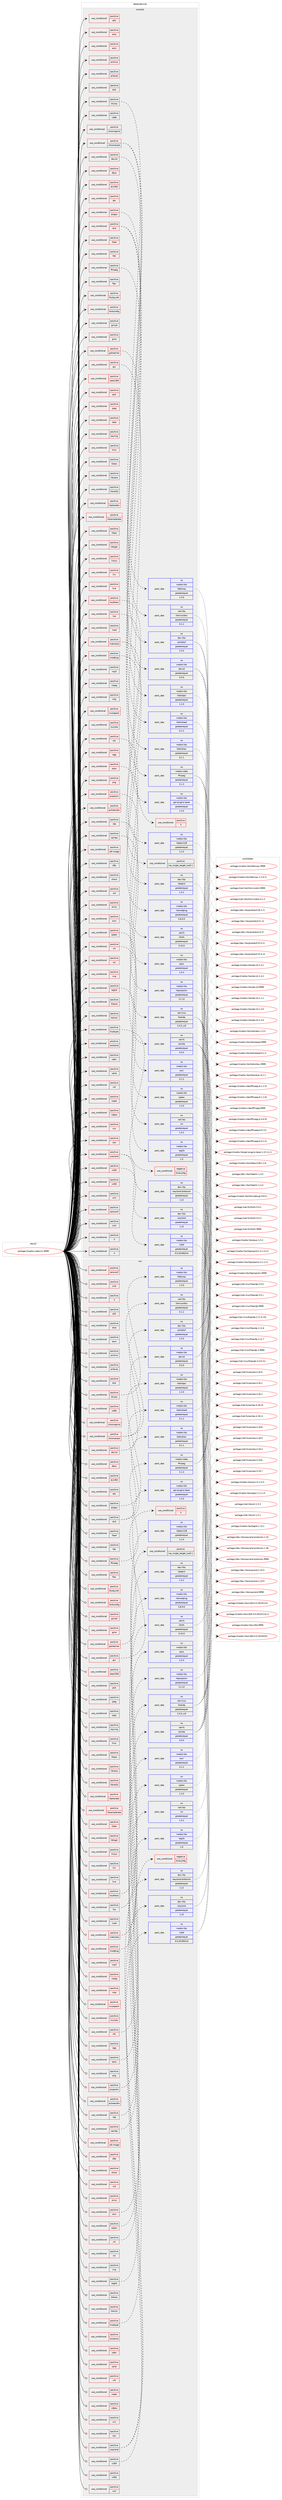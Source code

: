 digraph prolog {

# *************
# Graph options
# *************

newrank=true;
concentrate=true;
compound=true;
graph [rankdir=LR,fontname=Helvetica,fontsize=10,ranksep=1.5];#, ranksep=2.5, nodesep=0.2];
edge  [arrowhead=vee];
node  [fontname=Helvetica,fontsize=10];

# **********
# The ebuild
# **********

subgraph cluster_leftcol {
color=gray;
rank=same;
label=<<i>ebuild</i>>;
id [label="portage://media-video/vlc-9999", color=red, width=4, href="../media-video/vlc-9999.svg"];
}

# ****************
# The dependencies
# ****************

subgraph cluster_midcol {
color=gray;
label=<<i>dependencies</i>>;
subgraph cluster_compile {
fillcolor="#eeeeee";
style=filled;
label=<<i>compile</i>>;
subgraph cond84120 {
dependency172606 [label=<<TABLE BORDER="0" CELLBORDER="1" CELLSPACING="0" CELLPADDING="4"><TR><TD ROWSPAN="3" CELLPADDING="10">use_conditional</TD></TR><TR><TD>positive</TD></TR><TR><TD>X</TD></TR></TABLE>>, shape=none, color=red];
# *** BEGIN UNKNOWN DEPENDENCY TYPE (TODO) ***
# dependency172606 -> package_dependency(portage://media-video/vlc-9999,install,no,x11-base,xorg-proto,none,[,,],[],[])
# *** END UNKNOWN DEPENDENCY TYPE (TODO) ***

}
id:e -> dependency172606:w [weight=20,style="solid",arrowhead="vee"];
subgraph cond84121 {
dependency172607 [label=<<TABLE BORDER="0" CELLBORDER="1" CELLSPACING="0" CELLPADDING="4"><TR><TD ROWSPAN="3" CELLPADDING="10">use_conditional</TD></TR><TR><TD>positive</TD></TR><TR><TD>X</TD></TR></TABLE>>, shape=none, color=red];
# *** BEGIN UNKNOWN DEPENDENCY TYPE (TODO) ***
# dependency172607 -> package_dependency(portage://media-video/vlc-9999,install,no,x11-libs,libX11,none,[,,],[],[])
# *** END UNKNOWN DEPENDENCY TYPE (TODO) ***

# *** BEGIN UNKNOWN DEPENDENCY TYPE (TODO) ***
# dependency172607 -> package_dependency(portage://media-video/vlc-9999,install,no,x11-libs,libxcb,none,[,,],[],[])
# *** END UNKNOWN DEPENDENCY TYPE (TODO) ***

# *** BEGIN UNKNOWN DEPENDENCY TYPE (TODO) ***
# dependency172607 -> package_dependency(portage://media-video/vlc-9999,install,no,x11-libs,libXcursor,none,[,,],[],[])
# *** END UNKNOWN DEPENDENCY TYPE (TODO) ***

# *** BEGIN UNKNOWN DEPENDENCY TYPE (TODO) ***
# dependency172607 -> package_dependency(portage://media-video/vlc-9999,install,no,x11-libs,libxkbcommon,none,[,,],[],[use(enable(X),none)])
# *** END UNKNOWN DEPENDENCY TYPE (TODO) ***

# *** BEGIN UNKNOWN DEPENDENCY TYPE (TODO) ***
# dependency172607 -> package_dependency(portage://media-video/vlc-9999,install,no,x11-libs,xcb-util,none,[,,],[],[])
# *** END UNKNOWN DEPENDENCY TYPE (TODO) ***

# *** BEGIN UNKNOWN DEPENDENCY TYPE (TODO) ***
# dependency172607 -> package_dependency(portage://media-video/vlc-9999,install,no,x11-libs,xcb-util-keysyms,none,[,,],[],[])
# *** END UNKNOWN DEPENDENCY TYPE (TODO) ***

}
id:e -> dependency172607:w [weight=20,style="solid",arrowhead="vee"];
subgraph cond84122 {
dependency172608 [label=<<TABLE BORDER="0" CELLBORDER="1" CELLSPACING="0" CELLPADDING="4"><TR><TD ROWSPAN="3" CELLPADDING="10">use_conditional</TD></TR><TR><TD>positive</TD></TR><TR><TD>a52</TD></TR></TABLE>>, shape=none, color=red];
# *** BEGIN UNKNOWN DEPENDENCY TYPE (TODO) ***
# dependency172608 -> package_dependency(portage://media-video/vlc-9999,install,no,media-libs,a52dec,none,[,,],[],[])
# *** END UNKNOWN DEPENDENCY TYPE (TODO) ***

}
id:e -> dependency172608:w [weight=20,style="solid",arrowhead="vee"];
subgraph cond84123 {
dependency172609 [label=<<TABLE BORDER="0" CELLBORDER="1" CELLSPACING="0" CELLPADDING="4"><TR><TD ROWSPAN="3" CELLPADDING="10">use_conditional</TD></TR><TR><TD>positive</TD></TR><TR><TD>alsa</TD></TR></TABLE>>, shape=none, color=red];
# *** BEGIN UNKNOWN DEPENDENCY TYPE (TODO) ***
# dependency172609 -> package_dependency(portage://media-video/vlc-9999,install,no,media-libs,alsa-lib,none,[,,],[],[])
# *** END UNKNOWN DEPENDENCY TYPE (TODO) ***

}
id:e -> dependency172609:w [weight=20,style="solid",arrowhead="vee"];
subgraph cond84124 {
dependency172610 [label=<<TABLE BORDER="0" CELLBORDER="1" CELLSPACING="0" CELLPADDING="4"><TR><TD ROWSPAN="3" CELLPADDING="10">use_conditional</TD></TR><TR><TD>positive</TD></TR><TR><TD>aom</TD></TR></TABLE>>, shape=none, color=red];
# *** BEGIN UNKNOWN DEPENDENCY TYPE (TODO) ***
# dependency172610 -> package_dependency(portage://media-video/vlc-9999,install,no,media-libs,libaom,none,[,,],any_same_slot,[])
# *** END UNKNOWN DEPENDENCY TYPE (TODO) ***

}
id:e -> dependency172610:w [weight=20,style="solid",arrowhead="vee"];
subgraph cond84125 {
dependency172611 [label=<<TABLE BORDER="0" CELLBORDER="1" CELLSPACING="0" CELLPADDING="4"><TR><TD ROWSPAN="3" CELLPADDING="10">use_conditional</TD></TR><TR><TD>positive</TD></TR><TR><TD>archive</TD></TR></TABLE>>, shape=none, color=red];
# *** BEGIN UNKNOWN DEPENDENCY TYPE (TODO) ***
# dependency172611 -> package_dependency(portage://media-video/vlc-9999,install,no,app-arch,libarchive,none,[,,],any_same_slot,[])
# *** END UNKNOWN DEPENDENCY TYPE (TODO) ***

}
id:e -> dependency172611:w [weight=20,style="solid",arrowhead="vee"];
subgraph cond84126 {
dependency172612 [label=<<TABLE BORDER="0" CELLBORDER="1" CELLSPACING="0" CELLPADDING="4"><TR><TD ROWSPAN="3" CELLPADDING="10">use_conditional</TD></TR><TR><TD>positive</TD></TR><TR><TD>aribsub</TD></TR></TABLE>>, shape=none, color=red];
# *** BEGIN UNKNOWN DEPENDENCY TYPE (TODO) ***
# dependency172612 -> package_dependency(portage://media-video/vlc-9999,install,no,media-libs,aribb24,none,[,,],[],[])
# *** END UNKNOWN DEPENDENCY TYPE (TODO) ***

}
id:e -> dependency172612:w [weight=20,style="solid",arrowhead="vee"];
subgraph cond84127 {
dependency172613 [label=<<TABLE BORDER="0" CELLBORDER="1" CELLSPACING="0" CELLPADDING="4"><TR><TD ROWSPAN="3" CELLPADDING="10">use_conditional</TD></TR><TR><TD>positive</TD></TR><TR><TD>bidi</TD></TR></TABLE>>, shape=none, color=red];
# *** BEGIN UNKNOWN DEPENDENCY TYPE (TODO) ***
# dependency172613 -> package_dependency(portage://media-video/vlc-9999,install,no,dev-libs,fribidi,none,[,,],[],[])
# *** END UNKNOWN DEPENDENCY TYPE (TODO) ***

# *** BEGIN UNKNOWN DEPENDENCY TYPE (TODO) ***
# dependency172613 -> package_dependency(portage://media-video/vlc-9999,install,no,media-libs,freetype,none,[,,],[slot(2)],[use(enable(harfbuzz),none)])
# *** END UNKNOWN DEPENDENCY TYPE (TODO) ***

# *** BEGIN UNKNOWN DEPENDENCY TYPE (TODO) ***
# dependency172613 -> package_dependency(portage://media-video/vlc-9999,install,no,media-libs,harfbuzz,none,[,,],any_same_slot,[])
# *** END UNKNOWN DEPENDENCY TYPE (TODO) ***

# *** BEGIN UNKNOWN DEPENDENCY TYPE (TODO) ***
# dependency172613 -> package_dependency(portage://media-video/vlc-9999,install,no,virtual,ttf-fonts,none,[,,],[],[])
# *** END UNKNOWN DEPENDENCY TYPE (TODO) ***

}
id:e -> dependency172613:w [weight=20,style="solid",arrowhead="vee"];
subgraph cond84128 {
dependency172614 [label=<<TABLE BORDER="0" CELLBORDER="1" CELLSPACING="0" CELLPADDING="4"><TR><TD ROWSPAN="3" CELLPADDING="10">use_conditional</TD></TR><TR><TD>positive</TD></TR><TR><TD>bluray</TD></TR></TABLE>>, shape=none, color=red];
subgraph pack85999 {
dependency172615 [label=<<TABLE BORDER="0" CELLBORDER="1" CELLSPACING="0" CELLPADDING="4" WIDTH="220"><TR><TD ROWSPAN="6" CELLPADDING="30">pack_dep</TD></TR><TR><TD WIDTH="110">no</TD></TR><TR><TD>media-libs</TD></TR><TR><TD>libbluray</TD></TR><TR><TD>greaterequal</TD></TR><TR><TD>1.3.0</TD></TR></TABLE>>, shape=none, color=blue];
}
dependency172614:e -> dependency172615:w [weight=20,style="dashed",arrowhead="vee"];
}
id:e -> dependency172614:w [weight=20,style="solid",arrowhead="vee"];
subgraph cond84129 {
dependency172616 [label=<<TABLE BORDER="0" CELLBORDER="1" CELLSPACING="0" CELLPADDING="4"><TR><TD ROWSPAN="3" CELLPADDING="10">use_conditional</TD></TR><TR><TD>positive</TD></TR><TR><TD>cddb</TD></TR></TABLE>>, shape=none, color=red];
# *** BEGIN UNKNOWN DEPENDENCY TYPE (TODO) ***
# dependency172616 -> package_dependency(portage://media-video/vlc-9999,install,no,media-libs,libcddb,none,[,,],[],[])
# *** END UNKNOWN DEPENDENCY TYPE (TODO) ***

}
id:e -> dependency172616:w [weight=20,style="solid",arrowhead="vee"];
subgraph cond84130 {
dependency172617 [label=<<TABLE BORDER="0" CELLBORDER="1" CELLSPACING="0" CELLPADDING="4"><TR><TD ROWSPAN="3" CELLPADDING="10">use_conditional</TD></TR><TR><TD>positive</TD></TR><TR><TD>chromaprint</TD></TR></TABLE>>, shape=none, color=red];
# *** BEGIN UNKNOWN DEPENDENCY TYPE (TODO) ***
# dependency172617 -> package_dependency(portage://media-video/vlc-9999,install,no,media-libs,chromaprint,none,[,,],any_same_slot,[])
# *** END UNKNOWN DEPENDENCY TYPE (TODO) ***

}
id:e -> dependency172617:w [weight=20,style="solid",arrowhead="vee"];
subgraph cond84131 {
dependency172618 [label=<<TABLE BORDER="0" CELLBORDER="1" CELLSPACING="0" CELLPADDING="4"><TR><TD ROWSPAN="3" CELLPADDING="10">use_conditional</TD></TR><TR><TD>positive</TD></TR><TR><TD>chromecast</TD></TR></TABLE>>, shape=none, color=red];
subgraph pack86000 {
dependency172619 [label=<<TABLE BORDER="0" CELLBORDER="1" CELLSPACING="0" CELLPADDING="4" WIDTH="220"><TR><TD ROWSPAN="6" CELLPADDING="30">pack_dep</TD></TR><TR><TD WIDTH="110">no</TD></TR><TR><TD>dev-libs</TD></TR><TR><TD>protobuf</TD></TR><TR><TD>greaterequal</TD></TR><TR><TD>2.5.0</TD></TR></TABLE>>, shape=none, color=blue];
}
dependency172618:e -> dependency172619:w [weight=20,style="dashed",arrowhead="vee"];
subgraph pack86001 {
dependency172620 [label=<<TABLE BORDER="0" CELLBORDER="1" CELLSPACING="0" CELLPADDING="4" WIDTH="220"><TR><TD ROWSPAN="6" CELLPADDING="30">pack_dep</TD></TR><TR><TD WIDTH="110">no</TD></TR><TR><TD>net-libs</TD></TR><TR><TD>libmicrodns</TD></TR><TR><TD>greaterequal</TD></TR><TR><TD>0.1.2</TD></TR></TABLE>>, shape=none, color=blue];
}
dependency172618:e -> dependency172620:w [weight=20,style="dashed",arrowhead="vee"];
}
id:e -> dependency172618:w [weight=20,style="solid",arrowhead="vee"];
subgraph cond84132 {
dependency172621 [label=<<TABLE BORDER="0" CELLBORDER="1" CELLSPACING="0" CELLPADDING="4"><TR><TD ROWSPAN="3" CELLPADDING="10">use_conditional</TD></TR><TR><TD>positive</TD></TR><TR><TD>dav1d</TD></TR></TABLE>>, shape=none, color=red];
subgraph pack86002 {
dependency172622 [label=<<TABLE BORDER="0" CELLBORDER="1" CELLSPACING="0" CELLPADDING="4" WIDTH="220"><TR><TD ROWSPAN="6" CELLPADDING="30">pack_dep</TD></TR><TR><TD WIDTH="110">no</TD></TR><TR><TD>media-libs</TD></TR><TR><TD>dav1d</TD></TR><TR><TD>greaterequal</TD></TR><TR><TD>0.5.0</TD></TR></TABLE>>, shape=none, color=blue];
}
dependency172621:e -> dependency172622:w [weight=20,style="dashed",arrowhead="vee"];
}
id:e -> dependency172621:w [weight=20,style="solid",arrowhead="vee"];
subgraph cond84133 {
dependency172623 [label=<<TABLE BORDER="0" CELLBORDER="1" CELLSPACING="0" CELLPADDING="4"><TR><TD ROWSPAN="3" CELLPADDING="10">use_conditional</TD></TR><TR><TD>positive</TD></TR><TR><TD>dbus</TD></TR></TABLE>>, shape=none, color=red];
# *** BEGIN UNKNOWN DEPENDENCY TYPE (TODO) ***
# dependency172623 -> package_dependency(portage://media-video/vlc-9999,install,no,sys-apps,dbus,none,[,,],[],[])
# *** END UNKNOWN DEPENDENCY TYPE (TODO) ***

}
id:e -> dependency172623:w [weight=20,style="solid",arrowhead="vee"];
subgraph cond84134 {
dependency172624 [label=<<TABLE BORDER="0" CELLBORDER="1" CELLSPACING="0" CELLPADDING="4"><TR><TD ROWSPAN="3" CELLPADDING="10">use_conditional</TD></TR><TR><TD>positive</TD></TR><TR><TD>dc1394</TD></TR></TABLE>>, shape=none, color=red];
# *** BEGIN UNKNOWN DEPENDENCY TYPE (TODO) ***
# dependency172624 -> package_dependency(portage://media-video/vlc-9999,install,no,media-libs,libdc1394,none,[,,],[slot(2)],[])
# *** END UNKNOWN DEPENDENCY TYPE (TODO) ***

# *** BEGIN UNKNOWN DEPENDENCY TYPE (TODO) ***
# dependency172624 -> package_dependency(portage://media-video/vlc-9999,install,no,sys-libs,libraw1394,none,[,,],[],[])
# *** END UNKNOWN DEPENDENCY TYPE (TODO) ***

}
id:e -> dependency172624:w [weight=20,style="solid",arrowhead="vee"];
subgraph cond84135 {
dependency172625 [label=<<TABLE BORDER="0" CELLBORDER="1" CELLSPACING="0" CELLPADDING="4"><TR><TD ROWSPAN="3" CELLPADDING="10">use_conditional</TD></TR><TR><TD>positive</TD></TR><TR><TD>dts</TD></TR></TABLE>>, shape=none, color=red];
# *** BEGIN UNKNOWN DEPENDENCY TYPE (TODO) ***
# dependency172625 -> package_dependency(portage://media-video/vlc-9999,install,no,media-libs,libdca,none,[,,],[],[])
# *** END UNKNOWN DEPENDENCY TYPE (TODO) ***

}
id:e -> dependency172625:w [weight=20,style="solid",arrowhead="vee"];
subgraph cond84136 {
dependency172626 [label=<<TABLE BORDER="0" CELLBORDER="1" CELLSPACING="0" CELLPADDING="4"><TR><TD ROWSPAN="3" CELLPADDING="10">use_conditional</TD></TR><TR><TD>positive</TD></TR><TR><TD>dvbpsi</TD></TR></TABLE>>, shape=none, color=red];
subgraph pack86003 {
dependency172627 [label=<<TABLE BORDER="0" CELLBORDER="1" CELLSPACING="0" CELLPADDING="4" WIDTH="220"><TR><TD ROWSPAN="6" CELLPADDING="30">pack_dep</TD></TR><TR><TD WIDTH="110">no</TD></TR><TR><TD>media-libs</TD></TR><TR><TD>libdvbpsi</TD></TR><TR><TD>greaterequal</TD></TR><TR><TD>1.2.0</TD></TR></TABLE>>, shape=none, color=blue];
}
dependency172626:e -> dependency172627:w [weight=20,style="dashed",arrowhead="vee"];
}
id:e -> dependency172626:w [weight=20,style="solid",arrowhead="vee"];
subgraph cond84137 {
dependency172628 [label=<<TABLE BORDER="0" CELLBORDER="1" CELLSPACING="0" CELLPADDING="4"><TR><TD ROWSPAN="3" CELLPADDING="10">use_conditional</TD></TR><TR><TD>positive</TD></TR><TR><TD>dvd</TD></TR></TABLE>>, shape=none, color=red];
subgraph pack86004 {
dependency172629 [label=<<TABLE BORDER="0" CELLBORDER="1" CELLSPACING="0" CELLPADDING="4" WIDTH="220"><TR><TD ROWSPAN="6" CELLPADDING="30">pack_dep</TD></TR><TR><TD WIDTH="110">no</TD></TR><TR><TD>media-libs</TD></TR><TR><TD>libdvdnav</TD></TR><TR><TD>greaterequal</TD></TR><TR><TD>6.1.1</TD></TR></TABLE>>, shape=none, color=blue];
}
dependency172628:e -> dependency172629:w [weight=20,style="dashed",arrowhead="vee"];
subgraph pack86005 {
dependency172630 [label=<<TABLE BORDER="0" CELLBORDER="1" CELLSPACING="0" CELLPADDING="4" WIDTH="220"><TR><TD ROWSPAN="6" CELLPADDING="30">pack_dep</TD></TR><TR><TD WIDTH="110">no</TD></TR><TR><TD>media-libs</TD></TR><TR><TD>libdvdread</TD></TR><TR><TD>greaterequal</TD></TR><TR><TD>6.1.2</TD></TR></TABLE>>, shape=none, color=blue];
}
dependency172628:e -> dependency172630:w [weight=20,style="dashed",arrowhead="vee"];
}
id:e -> dependency172628:w [weight=20,style="solid",arrowhead="vee"];
subgraph cond84138 {
dependency172631 [label=<<TABLE BORDER="0" CELLBORDER="1" CELLSPACING="0" CELLPADDING="4"><TR><TD ROWSPAN="3" CELLPADDING="10">use_conditional</TD></TR><TR><TD>positive</TD></TR><TR><TD>faad</TD></TR></TABLE>>, shape=none, color=red];
# *** BEGIN UNKNOWN DEPENDENCY TYPE (TODO) ***
# dependency172631 -> package_dependency(portage://media-video/vlc-9999,install,no,media-libs,faad2,none,[,,],[],[])
# *** END UNKNOWN DEPENDENCY TYPE (TODO) ***

}
id:e -> dependency172631:w [weight=20,style="solid",arrowhead="vee"];
subgraph cond84139 {
dependency172632 [label=<<TABLE BORDER="0" CELLBORDER="1" CELLSPACING="0" CELLPADDING="4"><TR><TD ROWSPAN="3" CELLPADDING="10">use_conditional</TD></TR><TR><TD>positive</TD></TR><TR><TD>fdk</TD></TR></TABLE>>, shape=none, color=red];
# *** BEGIN UNKNOWN DEPENDENCY TYPE (TODO) ***
# dependency172632 -> package_dependency(portage://media-video/vlc-9999,install,no,media-libs,fdk-aac,none,[,,],any_same_slot,[])
# *** END UNKNOWN DEPENDENCY TYPE (TODO) ***

}
id:e -> dependency172632:w [weight=20,style="solid",arrowhead="vee"];
subgraph cond84140 {
dependency172633 [label=<<TABLE BORDER="0" CELLBORDER="1" CELLSPACING="0" CELLPADDING="4"><TR><TD ROWSPAN="3" CELLPADDING="10">use_conditional</TD></TR><TR><TD>positive</TD></TR><TR><TD>ffmpeg</TD></TR></TABLE>>, shape=none, color=red];
subgraph pack86006 {
dependency172634 [label=<<TABLE BORDER="0" CELLBORDER="1" CELLSPACING="0" CELLPADDING="4" WIDTH="220"><TR><TD ROWSPAN="6" CELLPADDING="30">pack_dep</TD></TR><TR><TD WIDTH="110">no</TD></TR><TR><TD>media-video</TD></TR><TR><TD>ffmpeg</TD></TR><TR><TD>greaterequal</TD></TR><TR><TD>3.1.3</TD></TR></TABLE>>, shape=none, color=blue];
}
dependency172633:e -> dependency172634:w [weight=20,style="dashed",arrowhead="vee"];
}
id:e -> dependency172633:w [weight=20,style="solid",arrowhead="vee"];
subgraph cond84141 {
dependency172635 [label=<<TABLE BORDER="0" CELLBORDER="1" CELLSPACING="0" CELLPADDING="4"><TR><TD ROWSPAN="3" CELLPADDING="10">use_conditional</TD></TR><TR><TD>positive</TD></TR><TR><TD>flac</TD></TR></TABLE>>, shape=none, color=red];
# *** BEGIN UNKNOWN DEPENDENCY TYPE (TODO) ***
# dependency172635 -> package_dependency(portage://media-video/vlc-9999,install,no,media-libs,flac,none,[,,],any_same_slot,[])
# *** END UNKNOWN DEPENDENCY TYPE (TODO) ***

# *** BEGIN UNKNOWN DEPENDENCY TYPE (TODO) ***
# dependency172635 -> package_dependency(portage://media-video/vlc-9999,install,no,media-libs,libogg,none,[,,],[],[])
# *** END UNKNOWN DEPENDENCY TYPE (TODO) ***

}
id:e -> dependency172635:w [weight=20,style="solid",arrowhead="vee"];
subgraph cond84142 {
dependency172636 [label=<<TABLE BORDER="0" CELLBORDER="1" CELLSPACING="0" CELLPADDING="4"><TR><TD ROWSPAN="3" CELLPADDING="10">use_conditional</TD></TR><TR><TD>positive</TD></TR><TR><TD>fluidsynth</TD></TR></TABLE>>, shape=none, color=red];
# *** BEGIN UNKNOWN DEPENDENCY TYPE (TODO) ***
# dependency172636 -> package_dependency(portage://media-video/vlc-9999,install,no,media-sound,fluidsynth,none,[,,],any_same_slot,[])
# *** END UNKNOWN DEPENDENCY TYPE (TODO) ***

}
id:e -> dependency172636:w [weight=20,style="solid",arrowhead="vee"];
subgraph cond84143 {
dependency172637 [label=<<TABLE BORDER="0" CELLBORDER="1" CELLSPACING="0" CELLPADDING="4"><TR><TD ROWSPAN="3" CELLPADDING="10">use_conditional</TD></TR><TR><TD>positive</TD></TR><TR><TD>fontconfig</TD></TR></TABLE>>, shape=none, color=red];
# *** BEGIN UNKNOWN DEPENDENCY TYPE (TODO) ***
# dependency172637 -> package_dependency(portage://media-video/vlc-9999,install,no,media-libs,fontconfig,none,[,,],[slot(1.0)],[])
# *** END UNKNOWN DEPENDENCY TYPE (TODO) ***

}
id:e -> dependency172637:w [weight=20,style="solid",arrowhead="vee"];
subgraph cond84144 {
dependency172638 [label=<<TABLE BORDER="0" CELLBORDER="1" CELLSPACING="0" CELLPADDING="4"><TR><TD ROWSPAN="3" CELLPADDING="10">use_conditional</TD></TR><TR><TD>positive</TD></TR><TR><TD>gcrypt</TD></TR></TABLE>>, shape=none, color=red];
# *** BEGIN UNKNOWN DEPENDENCY TYPE (TODO) ***
# dependency172638 -> package_dependency(portage://media-video/vlc-9999,install,no,dev-libs,libgcrypt,none,[,,],any_same_slot,[])
# *** END UNKNOWN DEPENDENCY TYPE (TODO) ***

# *** BEGIN UNKNOWN DEPENDENCY TYPE (TODO) ***
# dependency172638 -> package_dependency(portage://media-video/vlc-9999,install,no,dev-libs,libgpg-error,none,[,,],[],[])
# *** END UNKNOWN DEPENDENCY TYPE (TODO) ***

}
id:e -> dependency172638:w [weight=20,style="solid",arrowhead="vee"];
subgraph cond84145 {
dependency172639 [label=<<TABLE BORDER="0" CELLBORDER="1" CELLSPACING="0" CELLPADDING="4"><TR><TD ROWSPAN="3" CELLPADDING="10">use_conditional</TD></TR><TR><TD>positive</TD></TR><TR><TD>gme</TD></TR></TABLE>>, shape=none, color=red];
# *** BEGIN UNKNOWN DEPENDENCY TYPE (TODO) ***
# dependency172639 -> package_dependency(portage://media-video/vlc-9999,install,no,media-libs,game-music-emu,none,[,,],[],[])
# *** END UNKNOWN DEPENDENCY TYPE (TODO) ***

}
id:e -> dependency172639:w [weight=20,style="solid",arrowhead="vee"];
subgraph cond84146 {
dependency172640 [label=<<TABLE BORDER="0" CELLBORDER="1" CELLSPACING="0" CELLPADDING="4"><TR><TD ROWSPAN="3" CELLPADDING="10">use_conditional</TD></TR><TR><TD>positive</TD></TR><TR><TD>gstreamer</TD></TR></TABLE>>, shape=none, color=red];
subgraph pack86007 {
dependency172641 [label=<<TABLE BORDER="0" CELLBORDER="1" CELLSPACING="0" CELLPADDING="4" WIDTH="220"><TR><TD ROWSPAN="6" CELLPADDING="30">pack_dep</TD></TR><TR><TD WIDTH="110">no</TD></TR><TR><TD>media-libs</TD></TR><TR><TD>gst-plugins-base</TD></TR><TR><TD>greaterequal</TD></TR><TR><TD>1.4.5</TD></TR></TABLE>>, shape=none, color=blue];
}
dependency172640:e -> dependency172641:w [weight=20,style="dashed",arrowhead="vee"];
}
id:e -> dependency172640:w [weight=20,style="solid",arrowhead="vee"];
subgraph cond84147 {
dependency172642 [label=<<TABLE BORDER="0" CELLBORDER="1" CELLSPACING="0" CELLPADDING="4"><TR><TD ROWSPAN="3" CELLPADDING="10">use_conditional</TD></TR><TR><TD>positive</TD></TR><TR><TD>gui</TD></TR></TABLE>>, shape=none, color=red];
# *** BEGIN UNKNOWN DEPENDENCY TYPE (TODO) ***
# dependency172642 -> package_dependency(portage://media-video/vlc-9999,install,no,dev-qt,qtcore,none,[,,],[slot(5)],[])
# *** END UNKNOWN DEPENDENCY TYPE (TODO) ***

# *** BEGIN UNKNOWN DEPENDENCY TYPE (TODO) ***
# dependency172642 -> package_dependency(portage://media-video/vlc-9999,install,no,dev-qt,qtgui,none,[,,],[slot(5)],[])
# *** END UNKNOWN DEPENDENCY TYPE (TODO) ***

# *** BEGIN UNKNOWN DEPENDENCY TYPE (TODO) ***
# dependency172642 -> package_dependency(portage://media-video/vlc-9999,install,no,dev-qt,qtsvg,none,[,,],[slot(5)],[])
# *** END UNKNOWN DEPENDENCY TYPE (TODO) ***

# *** BEGIN UNKNOWN DEPENDENCY TYPE (TODO) ***
# dependency172642 -> package_dependency(portage://media-video/vlc-9999,install,no,dev-qt,qtwidgets,none,[,,],[slot(5)],[])
# *** END UNKNOWN DEPENDENCY TYPE (TODO) ***

subgraph cond84148 {
dependency172643 [label=<<TABLE BORDER="0" CELLBORDER="1" CELLSPACING="0" CELLPADDING="4"><TR><TD ROWSPAN="3" CELLPADDING="10">use_conditional</TD></TR><TR><TD>positive</TD></TR><TR><TD>X</TD></TR></TABLE>>, shape=none, color=red];
# *** BEGIN UNKNOWN DEPENDENCY TYPE (TODO) ***
# dependency172643 -> package_dependency(portage://media-video/vlc-9999,install,no,dev-qt,qtx11extras,none,[,,],[slot(5)],[])
# *** END UNKNOWN DEPENDENCY TYPE (TODO) ***

# *** BEGIN UNKNOWN DEPENDENCY TYPE (TODO) ***
# dependency172643 -> package_dependency(portage://media-video/vlc-9999,install,no,x11-libs,libX11,none,[,,],[],[])
# *** END UNKNOWN DEPENDENCY TYPE (TODO) ***

}
dependency172642:e -> dependency172643:w [weight=20,style="dashed",arrowhead="vee"];
}
id:e -> dependency172642:w [weight=20,style="solid",arrowhead="vee"];
subgraph cond84149 {
dependency172644 [label=<<TABLE BORDER="0" CELLBORDER="1" CELLSPACING="0" CELLPADDING="4"><TR><TD ROWSPAN="3" CELLPADDING="10">use_conditional</TD></TR><TR><TD>positive</TD></TR><TR><TD>ieee1394</TD></TR></TABLE>>, shape=none, color=red];
# *** BEGIN UNKNOWN DEPENDENCY TYPE (TODO) ***
# dependency172644 -> package_dependency(portage://media-video/vlc-9999,install,no,sys-libs,libavc1394,none,[,,],[],[])
# *** END UNKNOWN DEPENDENCY TYPE (TODO) ***

# *** BEGIN UNKNOWN DEPENDENCY TYPE (TODO) ***
# dependency172644 -> package_dependency(portage://media-video/vlc-9999,install,no,sys-libs,libraw1394,none,[,,],[],[])
# *** END UNKNOWN DEPENDENCY TYPE (TODO) ***

}
id:e -> dependency172644:w [weight=20,style="solid",arrowhead="vee"];
subgraph cond84150 {
dependency172645 [label=<<TABLE BORDER="0" CELLBORDER="1" CELLSPACING="0" CELLPADDING="4"><TR><TD ROWSPAN="3" CELLPADDING="10">use_conditional</TD></TR><TR><TD>positive</TD></TR><TR><TD>jack</TD></TR></TABLE>>, shape=none, color=red];
# *** BEGIN UNKNOWN DEPENDENCY TYPE (TODO) ***
# dependency172645 -> package_dependency(portage://media-video/vlc-9999,install,no,virtual,jack,none,[,,],[],[])
# *** END UNKNOWN DEPENDENCY TYPE (TODO) ***

}
id:e -> dependency172645:w [weight=20,style="solid",arrowhead="vee"];
subgraph cond84151 {
dependency172646 [label=<<TABLE BORDER="0" CELLBORDER="1" CELLSPACING="0" CELLPADDING="4"><TR><TD ROWSPAN="3" CELLPADDING="10">use_conditional</TD></TR><TR><TD>positive</TD></TR><TR><TD>jpeg</TD></TR></TABLE>>, shape=none, color=red];
# *** BEGIN UNKNOWN DEPENDENCY TYPE (TODO) ***
# dependency172646 -> package_dependency(portage://media-video/vlc-9999,install,no,media-libs,libjpeg-turbo,none,[,,],[slot(0)],[])
# *** END UNKNOWN DEPENDENCY TYPE (TODO) ***

}
id:e -> dependency172646:w [weight=20,style="solid",arrowhead="vee"];
subgraph cond84152 {
dependency172647 [label=<<TABLE BORDER="0" CELLBORDER="1" CELLSPACING="0" CELLPADDING="4"><TR><TD ROWSPAN="3" CELLPADDING="10">use_conditional</TD></TR><TR><TD>positive</TD></TR><TR><TD>kate</TD></TR></TABLE>>, shape=none, color=red];
# *** BEGIN UNKNOWN DEPENDENCY TYPE (TODO) ***
# dependency172647 -> package_dependency(portage://media-video/vlc-9999,install,no,media-libs,libkate,none,[,,],[],[])
# *** END UNKNOWN DEPENDENCY TYPE (TODO) ***

}
id:e -> dependency172647:w [weight=20,style="solid",arrowhead="vee"];
subgraph cond84153 {
dependency172648 [label=<<TABLE BORDER="0" CELLBORDER="1" CELLSPACING="0" CELLPADDING="4"><TR><TD ROWSPAN="3" CELLPADDING="10">use_conditional</TD></TR><TR><TD>positive</TD></TR><TR><TD>keyring</TD></TR></TABLE>>, shape=none, color=red];
# *** BEGIN UNKNOWN DEPENDENCY TYPE (TODO) ***
# dependency172648 -> package_dependency(portage://media-video/vlc-9999,install,no,app-crypt,libsecret,none,[,,],[],[])
# *** END UNKNOWN DEPENDENCY TYPE (TODO) ***

}
id:e -> dependency172648:w [weight=20,style="solid",arrowhead="vee"];
subgraph cond84154 {
dependency172649 [label=<<TABLE BORDER="0" CELLBORDER="1" CELLSPACING="0" CELLPADDING="4"><TR><TD ROWSPAN="3" CELLPADDING="10">use_conditional</TD></TR><TR><TD>positive</TD></TR><TR><TD>kms</TD></TR></TABLE>>, shape=none, color=red];
# *** BEGIN UNKNOWN DEPENDENCY TYPE (TODO) ***
# dependency172649 -> package_dependency(portage://media-video/vlc-9999,install,no,x11-libs,libdrm,none,[,,],[],[])
# *** END UNKNOWN DEPENDENCY TYPE (TODO) ***

}
id:e -> dependency172649:w [weight=20,style="solid",arrowhead="vee"];
subgraph cond84155 {
dependency172650 [label=<<TABLE BORDER="0" CELLBORDER="1" CELLSPACING="0" CELLPADDING="4"><TR><TD ROWSPAN="3" CELLPADDING="10">use_conditional</TD></TR><TR><TD>positive</TD></TR><TR><TD>libass</TD></TR></TABLE>>, shape=none, color=red];
# *** BEGIN UNKNOWN DEPENDENCY TYPE (TODO) ***
# dependency172650 -> package_dependency(portage://media-video/vlc-9999,install,no,media-libs,fontconfig,none,[,,],[slot(1.0)],[])
# *** END UNKNOWN DEPENDENCY TYPE (TODO) ***

# *** BEGIN UNKNOWN DEPENDENCY TYPE (TODO) ***
# dependency172650 -> package_dependency(portage://media-video/vlc-9999,install,no,media-libs,libass,none,[,,],any_same_slot,[])
# *** END UNKNOWN DEPENDENCY TYPE (TODO) ***

}
id:e -> dependency172650:w [weight=20,style="solid",arrowhead="vee"];
subgraph cond84156 {
dependency172651 [label=<<TABLE BORDER="0" CELLBORDER="1" CELLSPACING="0" CELLPADDING="4"><TR><TD ROWSPAN="3" CELLPADDING="10">use_conditional</TD></TR><TR><TD>positive</TD></TR><TR><TD>libcaca</TD></TR></TABLE>>, shape=none, color=red];
# *** BEGIN UNKNOWN DEPENDENCY TYPE (TODO) ***
# dependency172651 -> package_dependency(portage://media-video/vlc-9999,install,no,media-libs,libcaca,none,[,,],[],[])
# *** END UNKNOWN DEPENDENCY TYPE (TODO) ***

}
id:e -> dependency172651:w [weight=20,style="solid",arrowhead="vee"];
subgraph cond84157 {
dependency172652 [label=<<TABLE BORDER="0" CELLBORDER="1" CELLSPACING="0" CELLPADDING="4"><TR><TD ROWSPAN="3" CELLPADDING="10">use_conditional</TD></TR><TR><TD>positive</TD></TR><TR><TD>libnotify</TD></TR></TABLE>>, shape=none, color=red];
# *** BEGIN UNKNOWN DEPENDENCY TYPE (TODO) ***
# dependency172652 -> package_dependency(portage://media-video/vlc-9999,install,no,dev-libs,glib,none,[,,],[slot(2)],[])
# *** END UNKNOWN DEPENDENCY TYPE (TODO) ***

# *** BEGIN UNKNOWN DEPENDENCY TYPE (TODO) ***
# dependency172652 -> package_dependency(portage://media-video/vlc-9999,install,no,x11-libs,gdk-pixbuf,none,[,,],[slot(2)],[])
# *** END UNKNOWN DEPENDENCY TYPE (TODO) ***

# *** BEGIN UNKNOWN DEPENDENCY TYPE (TODO) ***
# dependency172652 -> package_dependency(portage://media-video/vlc-9999,install,no,x11-libs,libnotify,none,[,,],[],[])
# *** END UNKNOWN DEPENDENCY TYPE (TODO) ***

}
id:e -> dependency172652:w [weight=20,style="solid",arrowhead="vee"];
subgraph cond84158 {
dependency172653 [label=<<TABLE BORDER="0" CELLBORDER="1" CELLSPACING="0" CELLPADDING="4"><TR><TD ROWSPAN="3" CELLPADDING="10">use_conditional</TD></TR><TR><TD>positive</TD></TR><TR><TD>libplacebo</TD></TR></TABLE>>, shape=none, color=red];
# *** BEGIN UNKNOWN DEPENDENCY TYPE (TODO) ***
# dependency172653 -> package_dependency(portage://media-video/vlc-9999,install,no,media-libs,libplacebo,none,[,,],any_same_slot,[])
# *** END UNKNOWN DEPENDENCY TYPE (TODO) ***

}
id:e -> dependency172653:w [weight=20,style="solid",arrowhead="vee"];
subgraph cond84159 {
dependency172654 [label=<<TABLE BORDER="0" CELLBORDER="1" CELLSPACING="0" CELLPADDING="4"><TR><TD ROWSPAN="3" CELLPADDING="10">use_conditional</TD></TR><TR><TD>positive</TD></TR><TR><TD>libsamplerate</TD></TR></TABLE>>, shape=none, color=red];
# *** BEGIN UNKNOWN DEPENDENCY TYPE (TODO) ***
# dependency172654 -> package_dependency(portage://media-video/vlc-9999,install,no,media-libs,libsamplerate,none,[,,],[],[])
# *** END UNKNOWN DEPENDENCY TYPE (TODO) ***

}
id:e -> dependency172654:w [weight=20,style="solid",arrowhead="vee"];
subgraph cond84160 {
dependency172655 [label=<<TABLE BORDER="0" CELLBORDER="1" CELLSPACING="0" CELLPADDING="4"><TR><TD ROWSPAN="3" CELLPADDING="10">use_conditional</TD></TR><TR><TD>positive</TD></TR><TR><TD>libtar</TD></TR></TABLE>>, shape=none, color=red];
# *** BEGIN UNKNOWN DEPENDENCY TYPE (TODO) ***
# dependency172655 -> package_dependency(portage://media-video/vlc-9999,install,no,dev-libs,libtar,none,[,,],[],[])
# *** END UNKNOWN DEPENDENCY TYPE (TODO) ***

}
id:e -> dependency172655:w [weight=20,style="solid",arrowhead="vee"];
subgraph cond84161 {
dependency172656 [label=<<TABLE BORDER="0" CELLBORDER="1" CELLSPACING="0" CELLPADDING="4"><TR><TD ROWSPAN="3" CELLPADDING="10">use_conditional</TD></TR><TR><TD>positive</TD></TR><TR><TD>libtiger</TD></TR></TABLE>>, shape=none, color=red];
# *** BEGIN UNKNOWN DEPENDENCY TYPE (TODO) ***
# dependency172656 -> package_dependency(portage://media-video/vlc-9999,install,no,media-libs,libtiger,none,[,,],[],[])
# *** END UNKNOWN DEPENDENCY TYPE (TODO) ***

}
id:e -> dependency172656:w [weight=20,style="solid",arrowhead="vee"];
subgraph cond84162 {
dependency172657 [label=<<TABLE BORDER="0" CELLBORDER="1" CELLSPACING="0" CELLPADDING="4"><TR><TD ROWSPAN="3" CELLPADDING="10">use_conditional</TD></TR><TR><TD>positive</TD></TR><TR><TD>linsys</TD></TR></TABLE>>, shape=none, color=red];
# *** BEGIN UNKNOWN DEPENDENCY TYPE (TODO) ***
# dependency172657 -> package_dependency(portage://media-video/vlc-9999,install,no,media-libs,zvbi,none,[,,],[],[])
# *** END UNKNOWN DEPENDENCY TYPE (TODO) ***

}
id:e -> dependency172657:w [weight=20,style="solid",arrowhead="vee"];
subgraph cond84163 {
dependency172658 [label=<<TABLE BORDER="0" CELLBORDER="1" CELLSPACING="0" CELLPADDING="4"><TR><TD ROWSPAN="3" CELLPADDING="10">use_conditional</TD></TR><TR><TD>positive</TD></TR><TR><TD>lirc</TD></TR></TABLE>>, shape=none, color=red];
# *** BEGIN UNKNOWN DEPENDENCY TYPE (TODO) ***
# dependency172658 -> package_dependency(portage://media-video/vlc-9999,install,no,app-misc,lirc,none,[,,],[],[])
# *** END UNKNOWN DEPENDENCY TYPE (TODO) ***

}
id:e -> dependency172658:w [weight=20,style="solid",arrowhead="vee"];
subgraph cond84164 {
dependency172659 [label=<<TABLE BORDER="0" CELLBORDER="1" CELLSPACING="0" CELLPADDING="4"><TR><TD ROWSPAN="3" CELLPADDING="10">use_conditional</TD></TR><TR><TD>positive</TD></TR><TR><TD>live</TD></TR></TABLE>>, shape=none, color=red];
# *** BEGIN UNKNOWN DEPENDENCY TYPE (TODO) ***
# dependency172659 -> package_dependency(portage://media-video/vlc-9999,install,no,media-plugins,live,none,[,,],any_same_slot,[])
# *** END UNKNOWN DEPENDENCY TYPE (TODO) ***

}
id:e -> dependency172659:w [weight=20,style="solid",arrowhead="vee"];
subgraph cond84165 {
dependency172660 [label=<<TABLE BORDER="0" CELLBORDER="1" CELLSPACING="0" CELLPADDING="4"><TR><TD ROWSPAN="3" CELLPADDING="10">use_conditional</TD></TR><TR><TD>positive</TD></TR><TR><TD>loudness</TD></TR></TABLE>>, shape=none, color=red];
subgraph pack86008 {
dependency172661 [label=<<TABLE BORDER="0" CELLBORDER="1" CELLSPACING="0" CELLPADDING="4" WIDTH="220"><TR><TD ROWSPAN="6" CELLPADDING="30">pack_dep</TD></TR><TR><TD WIDTH="110">no</TD></TR><TR><TD>media-libs</TD></TR><TR><TD>libebur128</TD></TR><TR><TD>greaterequal</TD></TR><TR><TD>1.2.4</TD></TR></TABLE>>, shape=none, color=blue];
}
dependency172660:e -> dependency172661:w [weight=20,style="dashed",arrowhead="vee"];
}
id:e -> dependency172660:w [weight=20,style="solid",arrowhead="vee"];
subgraph cond84166 {
dependency172662 [label=<<TABLE BORDER="0" CELLBORDER="1" CELLSPACING="0" CELLPADDING="4"><TR><TD ROWSPAN="3" CELLPADDING="10">use_conditional</TD></TR><TR><TD>positive</TD></TR><TR><TD>lua</TD></TR></TABLE>>, shape=none, color=red];
subgraph cond84167 {
dependency172663 [label=<<TABLE BORDER="0" CELLBORDER="1" CELLSPACING="0" CELLPADDING="4"><TR><TD ROWSPAN="3" CELLPADDING="10">use_conditional</TD></TR><TR><TD>positive</TD></TR><TR><TD>lua_single_target_lua5-1</TD></TR></TABLE>>, shape=none, color=red];
# *** BEGIN UNKNOWN DEPENDENCY TYPE (TODO) ***
# dependency172663 -> package_dependency(portage://media-video/vlc-9999,install,no,dev-lang,lua,none,[,,],[slot(5.1)],[])
# *** END UNKNOWN DEPENDENCY TYPE (TODO) ***

}
dependency172662:e -> dependency172663:w [weight=20,style="dashed",arrowhead="vee"];
}
id:e -> dependency172662:w [weight=20,style="solid",arrowhead="vee"];
subgraph cond84168 {
dependency172664 [label=<<TABLE BORDER="0" CELLBORDER="1" CELLSPACING="0" CELLPADDING="4"><TR><TD ROWSPAN="3" CELLPADDING="10">use_conditional</TD></TR><TR><TD>positive</TD></TR><TR><TD>mad</TD></TR></TABLE>>, shape=none, color=red];
# *** BEGIN UNKNOWN DEPENDENCY TYPE (TODO) ***
# dependency172664 -> package_dependency(portage://media-video/vlc-9999,install,no,media-libs,libmad,none,[,,],[],[])
# *** END UNKNOWN DEPENDENCY TYPE (TODO) ***

}
id:e -> dependency172664:w [weight=20,style="solid",arrowhead="vee"];
subgraph cond84169 {
dependency172665 [label=<<TABLE BORDER="0" CELLBORDER="1" CELLSPACING="0" CELLPADDING="4"><TR><TD ROWSPAN="3" CELLPADDING="10">use_conditional</TD></TR><TR><TD>positive</TD></TR><TR><TD>matroska</TD></TR></TABLE>>, shape=none, color=red];
subgraph pack86009 {
dependency172666 [label=<<TABLE BORDER="0" CELLBORDER="1" CELLSPACING="0" CELLPADDING="4" WIDTH="220"><TR><TD ROWSPAN="6" CELLPADDING="30">pack_dep</TD></TR><TR><TD WIDTH="110">no</TD></TR><TR><TD>dev-libs</TD></TR><TR><TD>libebml</TD></TR><TR><TD>greaterequal</TD></TR><TR><TD>1.4.2</TD></TR></TABLE>>, shape=none, color=blue];
}
dependency172665:e -> dependency172666:w [weight=20,style="dashed",arrowhead="vee"];
# *** BEGIN UNKNOWN DEPENDENCY TYPE (TODO) ***
# dependency172665 -> package_dependency(portage://media-video/vlc-9999,install,no,media-libs,libmatroska,none,[,,],any_same_slot,[])
# *** END UNKNOWN DEPENDENCY TYPE (TODO) ***

}
id:e -> dependency172665:w [weight=20,style="solid",arrowhead="vee"];
subgraph cond84170 {
dependency172667 [label=<<TABLE BORDER="0" CELLBORDER="1" CELLSPACING="0" CELLPADDING="4"><TR><TD ROWSPAN="3" CELLPADDING="10">use_conditional</TD></TR><TR><TD>positive</TD></TR><TR><TD>modplug</TD></TR></TABLE>>, shape=none, color=red];
subgraph pack86010 {
dependency172668 [label=<<TABLE BORDER="0" CELLBORDER="1" CELLSPACING="0" CELLPADDING="4" WIDTH="220"><TR><TD ROWSPAN="6" CELLPADDING="30">pack_dep</TD></TR><TR><TD WIDTH="110">no</TD></TR><TR><TD>media-libs</TD></TR><TR><TD>libmodplug</TD></TR><TR><TD>greaterequal</TD></TR><TR><TD>0.8.9.0</TD></TR></TABLE>>, shape=none, color=blue];
}
dependency172667:e -> dependency172668:w [weight=20,style="dashed",arrowhead="vee"];
}
id:e -> dependency172667:w [weight=20,style="solid",arrowhead="vee"];
subgraph cond84171 {
dependency172669 [label=<<TABLE BORDER="0" CELLBORDER="1" CELLSPACING="0" CELLPADDING="4"><TR><TD ROWSPAN="3" CELLPADDING="10">use_conditional</TD></TR><TR><TD>positive</TD></TR><TR><TD>mp3</TD></TR></TABLE>>, shape=none, color=red];
# *** BEGIN UNKNOWN DEPENDENCY TYPE (TODO) ***
# dependency172669 -> package_dependency(portage://media-video/vlc-9999,install,no,media-sound,mpg123-base,none,[,,],[],[])
# *** END UNKNOWN DEPENDENCY TYPE (TODO) ***

}
id:e -> dependency172669:w [weight=20,style="solid",arrowhead="vee"];
subgraph cond84172 {
dependency172670 [label=<<TABLE BORDER="0" CELLBORDER="1" CELLSPACING="0" CELLPADDING="4"><TR><TD ROWSPAN="3" CELLPADDING="10">use_conditional</TD></TR><TR><TD>positive</TD></TR><TR><TD>mpeg</TD></TR></TABLE>>, shape=none, color=red];
# *** BEGIN UNKNOWN DEPENDENCY TYPE (TODO) ***
# dependency172670 -> package_dependency(portage://media-video/vlc-9999,install,no,media-libs,libmpeg2,none,[,,],[],[])
# *** END UNKNOWN DEPENDENCY TYPE (TODO) ***

}
id:e -> dependency172670:w [weight=20,style="solid",arrowhead="vee"];
subgraph cond84173 {
dependency172671 [label=<<TABLE BORDER="0" CELLBORDER="1" CELLSPACING="0" CELLPADDING="4"><TR><TD ROWSPAN="3" CELLPADDING="10">use_conditional</TD></TR><TR><TD>positive</TD></TR><TR><TD>mtp</TD></TR></TABLE>>, shape=none, color=red];
# *** BEGIN UNKNOWN DEPENDENCY TYPE (TODO) ***
# dependency172671 -> package_dependency(portage://media-video/vlc-9999,install,no,media-libs,libmtp,none,[,,],any_same_slot,[])
# *** END UNKNOWN DEPENDENCY TYPE (TODO) ***

}
id:e -> dependency172671:w [weight=20,style="solid",arrowhead="vee"];
subgraph cond84174 {
dependency172672 [label=<<TABLE BORDER="0" CELLBORDER="1" CELLSPACING="0" CELLPADDING="4"><TR><TD ROWSPAN="3" CELLPADDING="10">use_conditional</TD></TR><TR><TD>positive</TD></TR><TR><TD>musepack</TD></TR></TABLE>>, shape=none, color=red];
# *** BEGIN UNKNOWN DEPENDENCY TYPE (TODO) ***
# dependency172672 -> package_dependency(portage://media-video/vlc-9999,install,no,media-sound,musepack-tools,none,[,,],[],[])
# *** END UNKNOWN DEPENDENCY TYPE (TODO) ***

}
id:e -> dependency172672:w [weight=20,style="solid",arrowhead="vee"];
subgraph cond84175 {
dependency172673 [label=<<TABLE BORDER="0" CELLBORDER="1" CELLSPACING="0" CELLPADDING="4"><TR><TD ROWSPAN="3" CELLPADDING="10">use_conditional</TD></TR><TR><TD>positive</TD></TR><TR><TD>ncurses</TD></TR></TABLE>>, shape=none, color=red];
# *** BEGIN UNKNOWN DEPENDENCY TYPE (TODO) ***
# dependency172673 -> package_dependency(portage://media-video/vlc-9999,install,no,sys-libs,ncurses,none,[,,],any_same_slot,[use(enable(unicode),positive)])
# *** END UNKNOWN DEPENDENCY TYPE (TODO) ***

}
id:e -> dependency172673:w [weight=20,style="solid",arrowhead="vee"];
subgraph cond84176 {
dependency172674 [label=<<TABLE BORDER="0" CELLBORDER="1" CELLSPACING="0" CELLPADDING="4"><TR><TD ROWSPAN="3" CELLPADDING="10">use_conditional</TD></TR><TR><TD>positive</TD></TR><TR><TD>nfs</TD></TR></TABLE>>, shape=none, color=red];
subgraph pack86011 {
dependency172675 [label=<<TABLE BORDER="0" CELLBORDER="1" CELLSPACING="0" CELLPADDING="4" WIDTH="220"><TR><TD ROWSPAN="6" CELLPADDING="30">pack_dep</TD></TR><TR><TD WIDTH="110">no</TD></TR><TR><TD>net-fs</TD></TR><TR><TD>libnfs</TD></TR><TR><TD>greaterequal</TD></TR><TR><TD>0.10.0</TD></TR></TABLE>>, shape=none, color=blue];
}
dependency172674:e -> dependency172675:w [weight=20,style="dashed",arrowhead="vee"];
}
id:e -> dependency172674:w [weight=20,style="solid",arrowhead="vee"];
subgraph cond84177 {
dependency172676 [label=<<TABLE BORDER="0" CELLBORDER="1" CELLSPACING="0" CELLPADDING="4"><TR><TD ROWSPAN="3" CELLPADDING="10">use_conditional</TD></TR><TR><TD>positive</TD></TR><TR><TD>ogg</TD></TR></TABLE>>, shape=none, color=red];
# *** BEGIN UNKNOWN DEPENDENCY TYPE (TODO) ***
# dependency172676 -> package_dependency(portage://media-video/vlc-9999,install,no,media-libs,libogg,none,[,,],[],[])
# *** END UNKNOWN DEPENDENCY TYPE (TODO) ***

}
id:e -> dependency172676:w [weight=20,style="solid",arrowhead="vee"];
subgraph cond84178 {
dependency172677 [label=<<TABLE BORDER="0" CELLBORDER="1" CELLSPACING="0" CELLPADDING="4"><TR><TD ROWSPAN="3" CELLPADDING="10">use_conditional</TD></TR><TR><TD>positive</TD></TR><TR><TD>opus</TD></TR></TABLE>>, shape=none, color=red];
subgraph pack86012 {
dependency172678 [label=<<TABLE BORDER="0" CELLBORDER="1" CELLSPACING="0" CELLPADDING="4" WIDTH="220"><TR><TD ROWSPAN="6" CELLPADDING="30">pack_dep</TD></TR><TR><TD WIDTH="110">no</TD></TR><TR><TD>media-libs</TD></TR><TR><TD>opus</TD></TR><TR><TD>greaterequal</TD></TR><TR><TD>1.0.3</TD></TR></TABLE>>, shape=none, color=blue];
}
dependency172677:e -> dependency172678:w [weight=20,style="dashed",arrowhead="vee"];
}
id:e -> dependency172677:w [weight=20,style="solid",arrowhead="vee"];
subgraph cond84179 {
dependency172679 [label=<<TABLE BORDER="0" CELLBORDER="1" CELLSPACING="0" CELLPADDING="4"><TR><TD ROWSPAN="3" CELLPADDING="10">use_conditional</TD></TR><TR><TD>positive</TD></TR><TR><TD>png</TD></TR></TABLE>>, shape=none, color=red];
# *** BEGIN UNKNOWN DEPENDENCY TYPE (TODO) ***
# dependency172679 -> package_dependency(portage://media-video/vlc-9999,install,no,media-libs,libpng,none,[,,],[slot(0),equal],[])
# *** END UNKNOWN DEPENDENCY TYPE (TODO) ***

}
id:e -> dependency172679:w [weight=20,style="solid",arrowhead="vee"];
subgraph cond84180 {
dependency172680 [label=<<TABLE BORDER="0" CELLBORDER="1" CELLSPACING="0" CELLPADDING="4"><TR><TD ROWSPAN="3" CELLPADDING="10">use_conditional</TD></TR><TR><TD>positive</TD></TR><TR><TD>projectm</TD></TR></TABLE>>, shape=none, color=red];
# *** BEGIN UNKNOWN DEPENDENCY TYPE (TODO) ***
# dependency172680 -> package_dependency(portage://media-video/vlc-9999,install,no,media-fonts,dejavu,none,[,,],[],[])
# *** END UNKNOWN DEPENDENCY TYPE (TODO) ***

subgraph pack86013 {
dependency172681 [label=<<TABLE BORDER="0" CELLBORDER="1" CELLSPACING="0" CELLPADDING="4" WIDTH="220"><TR><TD ROWSPAN="6" CELLPADDING="30">pack_dep</TD></TR><TR><TD WIDTH="110">no</TD></TR><TR><TD>media-libs</TD></TR><TR><TD>libprojectm</TD></TR><TR><TD>greaterequal</TD></TR><TR><TD>3.1.12</TD></TR></TABLE>>, shape=none, color=blue];
}
dependency172680:e -> dependency172681:w [weight=20,style="dashed",arrowhead="vee"];
}
id:e -> dependency172680:w [weight=20,style="solid",arrowhead="vee"];
subgraph cond84181 {
dependency172682 [label=<<TABLE BORDER="0" CELLBORDER="1" CELLSPACING="0" CELLPADDING="4"><TR><TD ROWSPAN="3" CELLPADDING="10">use_conditional</TD></TR><TR><TD>positive</TD></TR><TR><TD>pulseaudio</TD></TR></TABLE>>, shape=none, color=red];
# *** BEGIN UNKNOWN DEPENDENCY TYPE (TODO) ***
# dependency172682 -> package_dependency(portage://media-video/vlc-9999,install,no,media-libs,libpulse,none,[,,],[],[])
# *** END UNKNOWN DEPENDENCY TYPE (TODO) ***

}
id:e -> dependency172682:w [weight=20,style="solid",arrowhead="vee"];
subgraph cond84182 {
dependency172683 [label=<<TABLE BORDER="0" CELLBORDER="1" CELLSPACING="0" CELLPADDING="4"><TR><TD ROWSPAN="3" CELLPADDING="10">use_conditional</TD></TR><TR><TD>positive</TD></TR><TR><TD>rdp</TD></TR></TABLE>>, shape=none, color=red];
subgraph pack86014 {
dependency172684 [label=<<TABLE BORDER="0" CELLBORDER="1" CELLSPACING="0" CELLPADDING="4" WIDTH="220"><TR><TD ROWSPAN="6" CELLPADDING="30">pack_dep</TD></TR><TR><TD WIDTH="110">no</TD></TR><TR><TD>net-misc</TD></TR><TR><TD>freerdp</TD></TR><TR><TD>greaterequal</TD></TR><TR><TD>2.0.0_rc0</TD></TR></TABLE>>, shape=none, color=blue];
}
dependency172683:e -> dependency172684:w [weight=20,style="dashed",arrowhead="vee"];
}
id:e -> dependency172683:w [weight=20,style="solid",arrowhead="vee"];
subgraph cond84183 {
dependency172685 [label=<<TABLE BORDER="0" CELLBORDER="1" CELLSPACING="0" CELLPADDING="4"><TR><TD ROWSPAN="3" CELLPADDING="10">use_conditional</TD></TR><TR><TD>positive</TD></TR><TR><TD>samba</TD></TR></TABLE>>, shape=none, color=red];
subgraph pack86015 {
dependency172686 [label=<<TABLE BORDER="0" CELLBORDER="1" CELLSPACING="0" CELLPADDING="4" WIDTH="220"><TR><TD ROWSPAN="6" CELLPADDING="30">pack_dep</TD></TR><TR><TD WIDTH="110">no</TD></TR><TR><TD>net-fs</TD></TR><TR><TD>samba</TD></TR><TR><TD>greaterequal</TD></TR><TR><TD>4.0.0</TD></TR></TABLE>>, shape=none, color=blue];
}
dependency172685:e -> dependency172686:w [weight=20,style="dashed",arrowhead="vee"];
}
id:e -> dependency172685:w [weight=20,style="solid",arrowhead="vee"];
subgraph cond84184 {
dependency172687 [label=<<TABLE BORDER="0" CELLBORDER="1" CELLSPACING="0" CELLPADDING="4"><TR><TD ROWSPAN="3" CELLPADDING="10">use_conditional</TD></TR><TR><TD>positive</TD></TR><TR><TD>sdl-image</TD></TR></TABLE>>, shape=none, color=red];
# *** BEGIN UNKNOWN DEPENDENCY TYPE (TODO) ***
# dependency172687 -> package_dependency(portage://media-video/vlc-9999,install,no,media-libs,sdl-image,none,[,,],[],[])
# *** END UNKNOWN DEPENDENCY TYPE (TODO) ***

}
id:e -> dependency172687:w [weight=20,style="solid",arrowhead="vee"];
subgraph cond84185 {
dependency172688 [label=<<TABLE BORDER="0" CELLBORDER="1" CELLSPACING="0" CELLPADDING="4"><TR><TD ROWSPAN="3" CELLPADDING="10">use_conditional</TD></TR><TR><TD>positive</TD></TR><TR><TD>sftp</TD></TR></TABLE>>, shape=none, color=red];
# *** BEGIN UNKNOWN DEPENDENCY TYPE (TODO) ***
# dependency172688 -> package_dependency(portage://media-video/vlc-9999,install,no,net-libs,libssh2,none,[,,],[],[])
# *** END UNKNOWN DEPENDENCY TYPE (TODO) ***

}
id:e -> dependency172688:w [weight=20,style="solid",arrowhead="vee"];
subgraph cond84186 {
dependency172689 [label=<<TABLE BORDER="0" CELLBORDER="1" CELLSPACING="0" CELLPADDING="4"><TR><TD ROWSPAN="3" CELLPADDING="10">use_conditional</TD></TR><TR><TD>positive</TD></TR><TR><TD>shout</TD></TR></TABLE>>, shape=none, color=red];
# *** BEGIN UNKNOWN DEPENDENCY TYPE (TODO) ***
# dependency172689 -> package_dependency(portage://media-video/vlc-9999,install,no,media-libs,libshout,none,[,,],[],[])
# *** END UNKNOWN DEPENDENCY TYPE (TODO) ***

}
id:e -> dependency172689:w [weight=20,style="solid",arrowhead="vee"];
subgraph cond84187 {
dependency172690 [label=<<TABLE BORDER="0" CELLBORDER="1" CELLSPACING="0" CELLPADDING="4"><TR><TD ROWSPAN="3" CELLPADDING="10">use_conditional</TD></TR><TR><TD>positive</TD></TR><TR><TD>sid</TD></TR></TABLE>>, shape=none, color=red];
# *** BEGIN UNKNOWN DEPENDENCY TYPE (TODO) ***
# dependency172690 -> package_dependency(portage://media-video/vlc-9999,install,no,media-libs,libsidplay,none,[,,],[slot(2)],[])
# *** END UNKNOWN DEPENDENCY TYPE (TODO) ***

}
id:e -> dependency172690:w [weight=20,style="solid",arrowhead="vee"];
subgraph cond84188 {
dependency172691 [label=<<TABLE BORDER="0" CELLBORDER="1" CELLSPACING="0" CELLPADDING="4"><TR><TD ROWSPAN="3" CELLPADDING="10">use_conditional</TD></TR><TR><TD>positive</TD></TR><TR><TD>skins</TD></TR></TABLE>>, shape=none, color=red];
# *** BEGIN UNKNOWN DEPENDENCY TYPE (TODO) ***
# dependency172691 -> package_dependency(portage://media-video/vlc-9999,install,no,x11-libs,libXext,none,[,,],[],[])
# *** END UNKNOWN DEPENDENCY TYPE (TODO) ***

# *** BEGIN UNKNOWN DEPENDENCY TYPE (TODO) ***
# dependency172691 -> package_dependency(portage://media-video/vlc-9999,install,no,x11-libs,libXinerama,none,[,,],[],[])
# *** END UNKNOWN DEPENDENCY TYPE (TODO) ***

# *** BEGIN UNKNOWN DEPENDENCY TYPE (TODO) ***
# dependency172691 -> package_dependency(portage://media-video/vlc-9999,install,no,x11-libs,libXpm,none,[,,],[],[])
# *** END UNKNOWN DEPENDENCY TYPE (TODO) ***

}
id:e -> dependency172691:w [weight=20,style="solid",arrowhead="vee"];
subgraph cond84189 {
dependency172692 [label=<<TABLE BORDER="0" CELLBORDER="1" CELLSPACING="0" CELLPADDING="4"><TR><TD ROWSPAN="3" CELLPADDING="10">use_conditional</TD></TR><TR><TD>positive</TD></TR><TR><TD>soxr</TD></TR></TABLE>>, shape=none, color=red];
subgraph pack86016 {
dependency172693 [label=<<TABLE BORDER="0" CELLBORDER="1" CELLSPACING="0" CELLPADDING="4" WIDTH="220"><TR><TD ROWSPAN="6" CELLPADDING="30">pack_dep</TD></TR><TR><TD WIDTH="110">no</TD></TR><TR><TD>media-libs</TD></TR><TR><TD>soxr</TD></TR><TR><TD>greaterequal</TD></TR><TR><TD>0.1.2</TD></TR></TABLE>>, shape=none, color=blue];
}
dependency172692:e -> dependency172693:w [weight=20,style="dashed",arrowhead="vee"];
}
id:e -> dependency172692:w [weight=20,style="solid",arrowhead="vee"];
subgraph cond84190 {
dependency172694 [label=<<TABLE BORDER="0" CELLBORDER="1" CELLSPACING="0" CELLPADDING="4"><TR><TD ROWSPAN="3" CELLPADDING="10">use_conditional</TD></TR><TR><TD>positive</TD></TR><TR><TD>speex</TD></TR></TABLE>>, shape=none, color=red];
subgraph pack86017 {
dependency172695 [label=<<TABLE BORDER="0" CELLBORDER="1" CELLSPACING="0" CELLPADDING="4" WIDTH="220"><TR><TD ROWSPAN="6" CELLPADDING="30">pack_dep</TD></TR><TR><TD WIDTH="110">no</TD></TR><TR><TD>media-libs</TD></TR><TR><TD>speex</TD></TR><TR><TD>greaterequal</TD></TR><TR><TD>1.2.0</TD></TR></TABLE>>, shape=none, color=blue];
}
dependency172694:e -> dependency172695:w [weight=20,style="dashed",arrowhead="vee"];
# *** BEGIN UNKNOWN DEPENDENCY TYPE (TODO) ***
# dependency172694 -> package_dependency(portage://media-video/vlc-9999,install,no,media-libs,speexdsp,none,[,,],[],[])
# *** END UNKNOWN DEPENDENCY TYPE (TODO) ***

}
id:e -> dependency172694:w [weight=20,style="solid",arrowhead="vee"];
subgraph cond84191 {
dependency172696 [label=<<TABLE BORDER="0" CELLBORDER="1" CELLSPACING="0" CELLPADDING="4"><TR><TD ROWSPAN="3" CELLPADDING="10">use_conditional</TD></TR><TR><TD>positive</TD></TR><TR><TD>srt</TD></TR></TABLE>>, shape=none, color=red];
subgraph pack86018 {
dependency172697 [label=<<TABLE BORDER="0" CELLBORDER="1" CELLSPACING="0" CELLPADDING="4" WIDTH="220"><TR><TD ROWSPAN="6" CELLPADDING="30">pack_dep</TD></TR><TR><TD WIDTH="110">no</TD></TR><TR><TD>net-libs</TD></TR><TR><TD>srt</TD></TR><TR><TD>greaterequal</TD></TR><TR><TD>1.4.2</TD></TR></TABLE>>, shape=none, color=blue];
}
dependency172696:e -> dependency172697:w [weight=20,style="dashed",arrowhead="vee"];
}
id:e -> dependency172696:w [weight=20,style="solid",arrowhead="vee"];
subgraph cond84192 {
dependency172698 [label=<<TABLE BORDER="0" CELLBORDER="1" CELLSPACING="0" CELLPADDING="4"><TR><TD ROWSPAN="3" CELLPADDING="10">use_conditional</TD></TR><TR><TD>positive</TD></TR><TR><TD>ssl</TD></TR></TABLE>>, shape=none, color=red];
# *** BEGIN UNKNOWN DEPENDENCY TYPE (TODO) ***
# dependency172698 -> package_dependency(portage://media-video/vlc-9999,install,no,net-libs,gnutls,none,[,,],any_same_slot,[])
# *** END UNKNOWN DEPENDENCY TYPE (TODO) ***

}
id:e -> dependency172698:w [weight=20,style="solid",arrowhead="vee"];
subgraph cond84193 {
dependency172699 [label=<<TABLE BORDER="0" CELLBORDER="1" CELLSPACING="0" CELLPADDING="4"><TR><TD ROWSPAN="3" CELLPADDING="10">use_conditional</TD></TR><TR><TD>positive</TD></TR><TR><TD>svg</TD></TR></TABLE>>, shape=none, color=red];
# *** BEGIN UNKNOWN DEPENDENCY TYPE (TODO) ***
# dependency172699 -> package_dependency(portage://media-video/vlc-9999,install,no,gnome-base,librsvg,none,[,,],[slot(2)],[])
# *** END UNKNOWN DEPENDENCY TYPE (TODO) ***

# *** BEGIN UNKNOWN DEPENDENCY TYPE (TODO) ***
# dependency172699 -> package_dependency(portage://media-video/vlc-9999,install,no,x11-libs,cairo,none,[,,],[],[])
# *** END UNKNOWN DEPENDENCY TYPE (TODO) ***

}
id:e -> dependency172699:w [weight=20,style="solid",arrowhead="vee"];
subgraph cond84194 {
dependency172700 [label=<<TABLE BORDER="0" CELLBORDER="1" CELLSPACING="0" CELLPADDING="4"><TR><TD ROWSPAN="3" CELLPADDING="10">use_conditional</TD></TR><TR><TD>positive</TD></TR><TR><TD>taglib</TD></TR></TABLE>>, shape=none, color=red];
subgraph pack86019 {
dependency172701 [label=<<TABLE BORDER="0" CELLBORDER="1" CELLSPACING="0" CELLPADDING="4" WIDTH="220"><TR><TD ROWSPAN="6" CELLPADDING="30">pack_dep</TD></TR><TR><TD WIDTH="110">no</TD></TR><TR><TD>media-libs</TD></TR><TR><TD>taglib</TD></TR><TR><TD>greaterequal</TD></TR><TR><TD>1.9</TD></TR></TABLE>>, shape=none, color=blue];
}
dependency172700:e -> dependency172701:w [weight=20,style="dashed",arrowhead="vee"];
}
id:e -> dependency172700:w [weight=20,style="solid",arrowhead="vee"];
subgraph cond84195 {
dependency172702 [label=<<TABLE BORDER="0" CELLBORDER="1" CELLSPACING="0" CELLPADDING="4"><TR><TD ROWSPAN="3" CELLPADDING="10">use_conditional</TD></TR><TR><TD>positive</TD></TR><TR><TD>theora</TD></TR></TABLE>>, shape=none, color=red];
# *** BEGIN UNKNOWN DEPENDENCY TYPE (TODO) ***
# dependency172702 -> package_dependency(portage://media-video/vlc-9999,install,no,media-libs,libtheora,none,[,,],[],[])
# *** END UNKNOWN DEPENDENCY TYPE (TODO) ***

}
id:e -> dependency172702:w [weight=20,style="solid",arrowhead="vee"];
subgraph cond84196 {
dependency172703 [label=<<TABLE BORDER="0" CELLBORDER="1" CELLSPACING="0" CELLPADDING="4"><TR><TD ROWSPAN="3" CELLPADDING="10">use_conditional</TD></TR><TR><TD>positive</TD></TR><TR><TD>tremor</TD></TR></TABLE>>, shape=none, color=red];
# *** BEGIN UNKNOWN DEPENDENCY TYPE (TODO) ***
# dependency172703 -> package_dependency(portage://media-video/vlc-9999,install,no,media-libs,tremor,none,[,,],[],[])
# *** END UNKNOWN DEPENDENCY TYPE (TODO) ***

}
id:e -> dependency172703:w [weight=20,style="solid",arrowhead="vee"];
subgraph cond84197 {
dependency172704 [label=<<TABLE BORDER="0" CELLBORDER="1" CELLSPACING="0" CELLPADDING="4"><TR><TD ROWSPAN="3" CELLPADDING="10">use_conditional</TD></TR><TR><TD>positive</TD></TR><TR><TD>truetype</TD></TR></TABLE>>, shape=none, color=red];
# *** BEGIN UNKNOWN DEPENDENCY TYPE (TODO) ***
# dependency172704 -> package_dependency(portage://media-video/vlc-9999,install,no,media-libs,freetype,none,[,,],[slot(2)],[])
# *** END UNKNOWN DEPENDENCY TYPE (TODO) ***

# *** BEGIN UNKNOWN DEPENDENCY TYPE (TODO) ***
# dependency172704 -> package_dependency(portage://media-video/vlc-9999,install,no,virtual,ttf-fonts,none,[,,],[],[])
# *** END UNKNOWN DEPENDENCY TYPE (TODO) ***

subgraph cond84198 {
dependency172705 [label=<<TABLE BORDER="0" CELLBORDER="1" CELLSPACING="0" CELLPADDING="4"><TR><TD ROWSPAN="3" CELLPADDING="10">use_conditional</TD></TR><TR><TD>negative</TD></TR><TR><TD>fontconfig</TD></TR></TABLE>>, shape=none, color=red];
# *** BEGIN UNKNOWN DEPENDENCY TYPE (TODO) ***
# dependency172705 -> package_dependency(portage://media-video/vlc-9999,install,no,media-fonts,dejavu,none,[,,],[],[])
# *** END UNKNOWN DEPENDENCY TYPE (TODO) ***

}
dependency172704:e -> dependency172705:w [weight=20,style="dashed",arrowhead="vee"];
}
id:e -> dependency172704:w [weight=20,style="solid",arrowhead="vee"];
subgraph cond84199 {
dependency172706 [label=<<TABLE BORDER="0" CELLBORDER="1" CELLSPACING="0" CELLPADDING="4"><TR><TD ROWSPAN="3" CELLPADDING="10">use_conditional</TD></TR><TR><TD>positive</TD></TR><TR><TD>twolame</TD></TR></TABLE>>, shape=none, color=red];
# *** BEGIN UNKNOWN DEPENDENCY TYPE (TODO) ***
# dependency172706 -> package_dependency(portage://media-video/vlc-9999,install,no,media-sound,twolame,none,[,,],[],[])
# *** END UNKNOWN DEPENDENCY TYPE (TODO) ***

}
id:e -> dependency172706:w [weight=20,style="solid",arrowhead="vee"];
subgraph cond84200 {
dependency172707 [label=<<TABLE BORDER="0" CELLBORDER="1" CELLSPACING="0" CELLPADDING="4"><TR><TD ROWSPAN="3" CELLPADDING="10">use_conditional</TD></TR><TR><TD>positive</TD></TR><TR><TD>udev</TD></TR></TABLE>>, shape=none, color=red];
# *** BEGIN UNKNOWN DEPENDENCY TYPE (TODO) ***
# dependency172707 -> package_dependency(portage://media-video/vlc-9999,install,no,virtual,udev,none,[,,],[],[])
# *** END UNKNOWN DEPENDENCY TYPE (TODO) ***

}
id:e -> dependency172707:w [weight=20,style="solid",arrowhead="vee"];
subgraph cond84201 {
dependency172708 [label=<<TABLE BORDER="0" CELLBORDER="1" CELLSPACING="0" CELLPADDING="4"><TR><TD ROWSPAN="3" CELLPADDING="10">use_conditional</TD></TR><TR><TD>positive</TD></TR><TR><TD>upnp</TD></TR></TABLE>>, shape=none, color=red];
# *** BEGIN UNKNOWN DEPENDENCY TYPE (TODO) ***
# dependency172708 -> package_dependency(portage://media-video/vlc-9999,install,no,net-libs,libupnp,none,[,,],any_same_slot,[use(enable(ipv6),positive)])
# *** END UNKNOWN DEPENDENCY TYPE (TODO) ***

}
id:e -> dependency172708:w [weight=20,style="solid",arrowhead="vee"];
subgraph cond84202 {
dependency172709 [label=<<TABLE BORDER="0" CELLBORDER="1" CELLSPACING="0" CELLPADDING="4"><TR><TD ROWSPAN="3" CELLPADDING="10">use_conditional</TD></TR><TR><TD>positive</TD></TR><TR><TD>v4l</TD></TR></TABLE>>, shape=none, color=red];
# *** BEGIN UNKNOWN DEPENDENCY TYPE (TODO) ***
# dependency172709 -> package_dependency(portage://media-video/vlc-9999,install,no,media-libs,libv4l,none,[,,],any_same_slot,[])
# *** END UNKNOWN DEPENDENCY TYPE (TODO) ***

}
id:e -> dependency172709:w [weight=20,style="solid",arrowhead="vee"];
subgraph cond84203 {
dependency172710 [label=<<TABLE BORDER="0" CELLBORDER="1" CELLSPACING="0" CELLPADDING="4"><TR><TD ROWSPAN="3" CELLPADDING="10">use_conditional</TD></TR><TR><TD>positive</TD></TR><TR><TD>vaapi</TD></TR></TABLE>>, shape=none, color=red];
# *** BEGIN UNKNOWN DEPENDENCY TYPE (TODO) ***
# dependency172710 -> package_dependency(portage://media-video/vlc-9999,install,no,media-libs,libva,none,[,,],any_same_slot,[use(enable(drm),positive),use(optenable(wayland),none),use(optenable(X),none)])
# *** END UNKNOWN DEPENDENCY TYPE (TODO) ***

}
id:e -> dependency172710:w [weight=20,style="solid",arrowhead="vee"];
subgraph cond84204 {
dependency172711 [label=<<TABLE BORDER="0" CELLBORDER="1" CELLSPACING="0" CELLPADDING="4"><TR><TD ROWSPAN="3" CELLPADDING="10">use_conditional</TD></TR><TR><TD>positive</TD></TR><TR><TD>vdpau</TD></TR></TABLE>>, shape=none, color=red];
# *** BEGIN UNKNOWN DEPENDENCY TYPE (TODO) ***
# dependency172711 -> package_dependency(portage://media-video/vlc-9999,install,no,x11-libs,libvdpau,none,[,,],[],[])
# *** END UNKNOWN DEPENDENCY TYPE (TODO) ***

}
id:e -> dependency172711:w [weight=20,style="solid",arrowhead="vee"];
subgraph cond84205 {
dependency172712 [label=<<TABLE BORDER="0" CELLBORDER="1" CELLSPACING="0" CELLPADDING="4"><TR><TD ROWSPAN="3" CELLPADDING="10">use_conditional</TD></TR><TR><TD>positive</TD></TR><TR><TD>vnc</TD></TR></TABLE>>, shape=none, color=red];
# *** BEGIN UNKNOWN DEPENDENCY TYPE (TODO) ***
# dependency172712 -> package_dependency(portage://media-video/vlc-9999,install,no,net-libs,libvncserver,none,[,,],[],[])
# *** END UNKNOWN DEPENDENCY TYPE (TODO) ***

}
id:e -> dependency172712:w [weight=20,style="solid",arrowhead="vee"];
subgraph cond84206 {
dependency172713 [label=<<TABLE BORDER="0" CELLBORDER="1" CELLSPACING="0" CELLPADDING="4"><TR><TD ROWSPAN="3" CELLPADDING="10">use_conditional</TD></TR><TR><TD>positive</TD></TR><TR><TD>vpx</TD></TR></TABLE>>, shape=none, color=red];
# *** BEGIN UNKNOWN DEPENDENCY TYPE (TODO) ***
# dependency172713 -> package_dependency(portage://media-video/vlc-9999,install,no,media-libs,libvpx,none,[,,],any_same_slot,[])
# *** END UNKNOWN DEPENDENCY TYPE (TODO) ***

}
id:e -> dependency172713:w [weight=20,style="solid",arrowhead="vee"];
subgraph cond84207 {
dependency172714 [label=<<TABLE BORDER="0" CELLBORDER="1" CELLSPACING="0" CELLPADDING="4"><TR><TD ROWSPAN="3" CELLPADDING="10">use_conditional</TD></TR><TR><TD>positive</TD></TR><TR><TD>wayland</TD></TR></TABLE>>, shape=none, color=red];
subgraph pack86020 {
dependency172715 [label=<<TABLE BORDER="0" CELLBORDER="1" CELLSPACING="0" CELLPADDING="4" WIDTH="220"><TR><TD ROWSPAN="6" CELLPADDING="30">pack_dep</TD></TR><TR><TD WIDTH="110">no</TD></TR><TR><TD>dev-libs</TD></TR><TR><TD>wayland</TD></TR><TR><TD>greaterequal</TD></TR><TR><TD>1.15</TD></TR></TABLE>>, shape=none, color=blue];
}
dependency172714:e -> dependency172715:w [weight=20,style="dashed",arrowhead="vee"];
subgraph pack86021 {
dependency172716 [label=<<TABLE BORDER="0" CELLBORDER="1" CELLSPACING="0" CELLPADDING="4" WIDTH="220"><TR><TD ROWSPAN="6" CELLPADDING="30">pack_dep</TD></TR><TR><TD WIDTH="110">no</TD></TR><TR><TD>dev-libs</TD></TR><TR><TD>wayland-protocols</TD></TR><TR><TD>greaterequal</TD></TR><TR><TD>1.12</TD></TR></TABLE>>, shape=none, color=blue];
}
dependency172714:e -> dependency172716:w [weight=20,style="dashed",arrowhead="vee"];
}
id:e -> dependency172714:w [weight=20,style="solid",arrowhead="vee"];
subgraph cond84208 {
dependency172717 [label=<<TABLE BORDER="0" CELLBORDER="1" CELLSPACING="0" CELLPADDING="4"><TR><TD ROWSPAN="3" CELLPADDING="10">use_conditional</TD></TR><TR><TD>positive</TD></TR><TR><TD>x264</TD></TR></TABLE>>, shape=none, color=red];
subgraph pack86022 {
dependency172718 [label=<<TABLE BORDER="0" CELLBORDER="1" CELLSPACING="0" CELLPADDING="4" WIDTH="220"><TR><TD ROWSPAN="6" CELLPADDING="30">pack_dep</TD></TR><TR><TD WIDTH="110">no</TD></TR><TR><TD>media-libs</TD></TR><TR><TD>x264</TD></TR><TR><TD>greaterequal</TD></TR><TR><TD>0.0.20190214</TD></TR></TABLE>>, shape=none, color=blue];
}
dependency172717:e -> dependency172718:w [weight=20,style="dashed",arrowhead="vee"];
}
id:e -> dependency172717:w [weight=20,style="solid",arrowhead="vee"];
subgraph cond84209 {
dependency172719 [label=<<TABLE BORDER="0" CELLBORDER="1" CELLSPACING="0" CELLPADDING="4"><TR><TD ROWSPAN="3" CELLPADDING="10">use_conditional</TD></TR><TR><TD>positive</TD></TR><TR><TD>x265</TD></TR></TABLE>>, shape=none, color=red];
# *** BEGIN UNKNOWN DEPENDENCY TYPE (TODO) ***
# dependency172719 -> package_dependency(portage://media-video/vlc-9999,install,no,media-libs,x265,none,[,,],any_same_slot,[])
# *** END UNKNOWN DEPENDENCY TYPE (TODO) ***

}
id:e -> dependency172719:w [weight=20,style="solid",arrowhead="vee"];
subgraph cond84210 {
dependency172720 [label=<<TABLE BORDER="0" CELLBORDER="1" CELLSPACING="0" CELLPADDING="4"><TR><TD ROWSPAN="3" CELLPADDING="10">use_conditional</TD></TR><TR><TD>positive</TD></TR><TR><TD>xml</TD></TR></TABLE>>, shape=none, color=red];
# *** BEGIN UNKNOWN DEPENDENCY TYPE (TODO) ***
# dependency172720 -> package_dependency(portage://media-video/vlc-9999,install,no,dev-libs,libxml2,none,[,,],[slot(2)],[])
# *** END UNKNOWN DEPENDENCY TYPE (TODO) ***

}
id:e -> dependency172720:w [weight=20,style="solid",arrowhead="vee"];
subgraph cond84211 {
dependency172721 [label=<<TABLE BORDER="0" CELLBORDER="1" CELLSPACING="0" CELLPADDING="4"><TR><TD ROWSPAN="3" CELLPADDING="10">use_conditional</TD></TR><TR><TD>positive</TD></TR><TR><TD>zeroconf</TD></TR></TABLE>>, shape=none, color=red];
# *** BEGIN UNKNOWN DEPENDENCY TYPE (TODO) ***
# dependency172721 -> package_dependency(portage://media-video/vlc-9999,install,no,net-dns,avahi,none,[,,],[],[use(enable(dbus),none)])
# *** END UNKNOWN DEPENDENCY TYPE (TODO) ***

}
id:e -> dependency172721:w [weight=20,style="solid",arrowhead="vee"];
subgraph cond84212 {
dependency172722 [label=<<TABLE BORDER="0" CELLBORDER="1" CELLSPACING="0" CELLPADDING="4"><TR><TD ROWSPAN="3" CELLPADDING="10">use_conditional</TD></TR><TR><TD>positive</TD></TR><TR><TD>zvbi</TD></TR></TABLE>>, shape=none, color=red];
# *** BEGIN UNKNOWN DEPENDENCY TYPE (TODO) ***
# dependency172722 -> package_dependency(portage://media-video/vlc-9999,install,no,media-libs,zvbi,none,[,,],[],[])
# *** END UNKNOWN DEPENDENCY TYPE (TODO) ***

}
id:e -> dependency172722:w [weight=20,style="solid",arrowhead="vee"];
# *** BEGIN UNKNOWN DEPENDENCY TYPE (TODO) ***
# id -> package_dependency(portage://media-video/vlc-9999,install,no,media-libs,libvorbis,none,[,,],[],[])
# *** END UNKNOWN DEPENDENCY TYPE (TODO) ***

# *** BEGIN UNKNOWN DEPENDENCY TYPE (TODO) ***
# id -> package_dependency(portage://media-video/vlc-9999,install,no,net-dns,libidn,none,[,,],any_same_slot,[])
# *** END UNKNOWN DEPENDENCY TYPE (TODO) ***

# *** BEGIN UNKNOWN DEPENDENCY TYPE (TODO) ***
# id -> package_dependency(portage://media-video/vlc-9999,install,no,sys-libs,zlib,none,[,,],[],[])
# *** END UNKNOWN DEPENDENCY TYPE (TODO) ***

# *** BEGIN UNKNOWN DEPENDENCY TYPE (TODO) ***
# id -> package_dependency(portage://media-video/vlc-9999,install,no,virtual,libintl,none,[,,],[],[])
# *** END UNKNOWN DEPENDENCY TYPE (TODO) ***

# *** BEGIN UNKNOWN DEPENDENCY TYPE (TODO) ***
# id -> package_dependency(portage://media-video/vlc-9999,install,no,virtual,opengl,none,[,,],[],[])
# *** END UNKNOWN DEPENDENCY TYPE (TODO) ***

}
subgraph cluster_compileandrun {
fillcolor="#eeeeee";
style=filled;
label=<<i>compile and run</i>>;
}
subgraph cluster_run {
fillcolor="#eeeeee";
style=filled;
label=<<i>run</i>>;
subgraph cond84213 {
dependency172723 [label=<<TABLE BORDER="0" CELLBORDER="1" CELLSPACING="0" CELLPADDING="4"><TR><TD ROWSPAN="3" CELLPADDING="10">use_conditional</TD></TR><TR><TD>positive</TD></TR><TR><TD>X</TD></TR></TABLE>>, shape=none, color=red];
# *** BEGIN UNKNOWN DEPENDENCY TYPE (TODO) ***
# dependency172723 -> package_dependency(portage://media-video/vlc-9999,run,no,x11-libs,libX11,none,[,,],[],[])
# *** END UNKNOWN DEPENDENCY TYPE (TODO) ***

# *** BEGIN UNKNOWN DEPENDENCY TYPE (TODO) ***
# dependency172723 -> package_dependency(portage://media-video/vlc-9999,run,no,x11-libs,libxcb,none,[,,],[],[])
# *** END UNKNOWN DEPENDENCY TYPE (TODO) ***

# *** BEGIN UNKNOWN DEPENDENCY TYPE (TODO) ***
# dependency172723 -> package_dependency(portage://media-video/vlc-9999,run,no,x11-libs,libXcursor,none,[,,],[],[])
# *** END UNKNOWN DEPENDENCY TYPE (TODO) ***

# *** BEGIN UNKNOWN DEPENDENCY TYPE (TODO) ***
# dependency172723 -> package_dependency(portage://media-video/vlc-9999,run,no,x11-libs,libxkbcommon,none,[,,],[],[use(enable(X),none)])
# *** END UNKNOWN DEPENDENCY TYPE (TODO) ***

# *** BEGIN UNKNOWN DEPENDENCY TYPE (TODO) ***
# dependency172723 -> package_dependency(portage://media-video/vlc-9999,run,no,x11-libs,xcb-util,none,[,,],[],[])
# *** END UNKNOWN DEPENDENCY TYPE (TODO) ***

# *** BEGIN UNKNOWN DEPENDENCY TYPE (TODO) ***
# dependency172723 -> package_dependency(portage://media-video/vlc-9999,run,no,x11-libs,xcb-util-keysyms,none,[,,],[],[])
# *** END UNKNOWN DEPENDENCY TYPE (TODO) ***

}
id:e -> dependency172723:w [weight=20,style="solid",arrowhead="odot"];
subgraph cond84214 {
dependency172724 [label=<<TABLE BORDER="0" CELLBORDER="1" CELLSPACING="0" CELLPADDING="4"><TR><TD ROWSPAN="3" CELLPADDING="10">use_conditional</TD></TR><TR><TD>positive</TD></TR><TR><TD>a52</TD></TR></TABLE>>, shape=none, color=red];
# *** BEGIN UNKNOWN DEPENDENCY TYPE (TODO) ***
# dependency172724 -> package_dependency(portage://media-video/vlc-9999,run,no,media-libs,a52dec,none,[,,],[],[])
# *** END UNKNOWN DEPENDENCY TYPE (TODO) ***

}
id:e -> dependency172724:w [weight=20,style="solid",arrowhead="odot"];
subgraph cond84215 {
dependency172725 [label=<<TABLE BORDER="0" CELLBORDER="1" CELLSPACING="0" CELLPADDING="4"><TR><TD ROWSPAN="3" CELLPADDING="10">use_conditional</TD></TR><TR><TD>positive</TD></TR><TR><TD>alsa</TD></TR></TABLE>>, shape=none, color=red];
# *** BEGIN UNKNOWN DEPENDENCY TYPE (TODO) ***
# dependency172725 -> package_dependency(portage://media-video/vlc-9999,run,no,media-libs,alsa-lib,none,[,,],[],[])
# *** END UNKNOWN DEPENDENCY TYPE (TODO) ***

}
id:e -> dependency172725:w [weight=20,style="solid",arrowhead="odot"];
subgraph cond84216 {
dependency172726 [label=<<TABLE BORDER="0" CELLBORDER="1" CELLSPACING="0" CELLPADDING="4"><TR><TD ROWSPAN="3" CELLPADDING="10">use_conditional</TD></TR><TR><TD>positive</TD></TR><TR><TD>aom</TD></TR></TABLE>>, shape=none, color=red];
# *** BEGIN UNKNOWN DEPENDENCY TYPE (TODO) ***
# dependency172726 -> package_dependency(portage://media-video/vlc-9999,run,no,media-libs,libaom,none,[,,],any_same_slot,[])
# *** END UNKNOWN DEPENDENCY TYPE (TODO) ***

}
id:e -> dependency172726:w [weight=20,style="solid",arrowhead="odot"];
subgraph cond84217 {
dependency172727 [label=<<TABLE BORDER="0" CELLBORDER="1" CELLSPACING="0" CELLPADDING="4"><TR><TD ROWSPAN="3" CELLPADDING="10">use_conditional</TD></TR><TR><TD>positive</TD></TR><TR><TD>archive</TD></TR></TABLE>>, shape=none, color=red];
# *** BEGIN UNKNOWN DEPENDENCY TYPE (TODO) ***
# dependency172727 -> package_dependency(portage://media-video/vlc-9999,run,no,app-arch,libarchive,none,[,,],any_same_slot,[])
# *** END UNKNOWN DEPENDENCY TYPE (TODO) ***

}
id:e -> dependency172727:w [weight=20,style="solid",arrowhead="odot"];
subgraph cond84218 {
dependency172728 [label=<<TABLE BORDER="0" CELLBORDER="1" CELLSPACING="0" CELLPADDING="4"><TR><TD ROWSPAN="3" CELLPADDING="10">use_conditional</TD></TR><TR><TD>positive</TD></TR><TR><TD>aribsub</TD></TR></TABLE>>, shape=none, color=red];
# *** BEGIN UNKNOWN DEPENDENCY TYPE (TODO) ***
# dependency172728 -> package_dependency(portage://media-video/vlc-9999,run,no,media-libs,aribb24,none,[,,],[],[])
# *** END UNKNOWN DEPENDENCY TYPE (TODO) ***

}
id:e -> dependency172728:w [weight=20,style="solid",arrowhead="odot"];
subgraph cond84219 {
dependency172729 [label=<<TABLE BORDER="0" CELLBORDER="1" CELLSPACING="0" CELLPADDING="4"><TR><TD ROWSPAN="3" CELLPADDING="10">use_conditional</TD></TR><TR><TD>positive</TD></TR><TR><TD>bidi</TD></TR></TABLE>>, shape=none, color=red];
# *** BEGIN UNKNOWN DEPENDENCY TYPE (TODO) ***
# dependency172729 -> package_dependency(portage://media-video/vlc-9999,run,no,dev-libs,fribidi,none,[,,],[],[])
# *** END UNKNOWN DEPENDENCY TYPE (TODO) ***

# *** BEGIN UNKNOWN DEPENDENCY TYPE (TODO) ***
# dependency172729 -> package_dependency(portage://media-video/vlc-9999,run,no,media-libs,freetype,none,[,,],[slot(2)],[use(enable(harfbuzz),none)])
# *** END UNKNOWN DEPENDENCY TYPE (TODO) ***

# *** BEGIN UNKNOWN DEPENDENCY TYPE (TODO) ***
# dependency172729 -> package_dependency(portage://media-video/vlc-9999,run,no,media-libs,harfbuzz,none,[,,],any_same_slot,[])
# *** END UNKNOWN DEPENDENCY TYPE (TODO) ***

# *** BEGIN UNKNOWN DEPENDENCY TYPE (TODO) ***
# dependency172729 -> package_dependency(portage://media-video/vlc-9999,run,no,virtual,ttf-fonts,none,[,,],[],[])
# *** END UNKNOWN DEPENDENCY TYPE (TODO) ***

}
id:e -> dependency172729:w [weight=20,style="solid",arrowhead="odot"];
subgraph cond84220 {
dependency172730 [label=<<TABLE BORDER="0" CELLBORDER="1" CELLSPACING="0" CELLPADDING="4"><TR><TD ROWSPAN="3" CELLPADDING="10">use_conditional</TD></TR><TR><TD>positive</TD></TR><TR><TD>bluray</TD></TR></TABLE>>, shape=none, color=red];
subgraph pack86023 {
dependency172731 [label=<<TABLE BORDER="0" CELLBORDER="1" CELLSPACING="0" CELLPADDING="4" WIDTH="220"><TR><TD ROWSPAN="6" CELLPADDING="30">pack_dep</TD></TR><TR><TD WIDTH="110">no</TD></TR><TR><TD>media-libs</TD></TR><TR><TD>libbluray</TD></TR><TR><TD>greaterequal</TD></TR><TR><TD>1.3.0</TD></TR></TABLE>>, shape=none, color=blue];
}
dependency172730:e -> dependency172731:w [weight=20,style="dashed",arrowhead="vee"];
}
id:e -> dependency172730:w [weight=20,style="solid",arrowhead="odot"];
subgraph cond84221 {
dependency172732 [label=<<TABLE BORDER="0" CELLBORDER="1" CELLSPACING="0" CELLPADDING="4"><TR><TD ROWSPAN="3" CELLPADDING="10">use_conditional</TD></TR><TR><TD>positive</TD></TR><TR><TD>cddb</TD></TR></TABLE>>, shape=none, color=red];
# *** BEGIN UNKNOWN DEPENDENCY TYPE (TODO) ***
# dependency172732 -> package_dependency(portage://media-video/vlc-9999,run,no,media-libs,libcddb,none,[,,],[],[])
# *** END UNKNOWN DEPENDENCY TYPE (TODO) ***

}
id:e -> dependency172732:w [weight=20,style="solid",arrowhead="odot"];
subgraph cond84222 {
dependency172733 [label=<<TABLE BORDER="0" CELLBORDER="1" CELLSPACING="0" CELLPADDING="4"><TR><TD ROWSPAN="3" CELLPADDING="10">use_conditional</TD></TR><TR><TD>positive</TD></TR><TR><TD>chromaprint</TD></TR></TABLE>>, shape=none, color=red];
# *** BEGIN UNKNOWN DEPENDENCY TYPE (TODO) ***
# dependency172733 -> package_dependency(portage://media-video/vlc-9999,run,no,media-libs,chromaprint,none,[,,],any_same_slot,[])
# *** END UNKNOWN DEPENDENCY TYPE (TODO) ***

}
id:e -> dependency172733:w [weight=20,style="solid",arrowhead="odot"];
subgraph cond84223 {
dependency172734 [label=<<TABLE BORDER="0" CELLBORDER="1" CELLSPACING="0" CELLPADDING="4"><TR><TD ROWSPAN="3" CELLPADDING="10">use_conditional</TD></TR><TR><TD>positive</TD></TR><TR><TD>chromecast</TD></TR></TABLE>>, shape=none, color=red];
subgraph pack86024 {
dependency172735 [label=<<TABLE BORDER="0" CELLBORDER="1" CELLSPACING="0" CELLPADDING="4" WIDTH="220"><TR><TD ROWSPAN="6" CELLPADDING="30">pack_dep</TD></TR><TR><TD WIDTH="110">no</TD></TR><TR><TD>dev-libs</TD></TR><TR><TD>protobuf</TD></TR><TR><TD>greaterequal</TD></TR><TR><TD>2.5.0</TD></TR></TABLE>>, shape=none, color=blue];
}
dependency172734:e -> dependency172735:w [weight=20,style="dashed",arrowhead="vee"];
subgraph pack86025 {
dependency172736 [label=<<TABLE BORDER="0" CELLBORDER="1" CELLSPACING="0" CELLPADDING="4" WIDTH="220"><TR><TD ROWSPAN="6" CELLPADDING="30">pack_dep</TD></TR><TR><TD WIDTH="110">no</TD></TR><TR><TD>net-libs</TD></TR><TR><TD>libmicrodns</TD></TR><TR><TD>greaterequal</TD></TR><TR><TD>0.1.2</TD></TR></TABLE>>, shape=none, color=blue];
}
dependency172734:e -> dependency172736:w [weight=20,style="dashed",arrowhead="vee"];
}
id:e -> dependency172734:w [weight=20,style="solid",arrowhead="odot"];
subgraph cond84224 {
dependency172737 [label=<<TABLE BORDER="0" CELLBORDER="1" CELLSPACING="0" CELLPADDING="4"><TR><TD ROWSPAN="3" CELLPADDING="10">use_conditional</TD></TR><TR><TD>positive</TD></TR><TR><TD>dav1d</TD></TR></TABLE>>, shape=none, color=red];
subgraph pack86026 {
dependency172738 [label=<<TABLE BORDER="0" CELLBORDER="1" CELLSPACING="0" CELLPADDING="4" WIDTH="220"><TR><TD ROWSPAN="6" CELLPADDING="30">pack_dep</TD></TR><TR><TD WIDTH="110">no</TD></TR><TR><TD>media-libs</TD></TR><TR><TD>dav1d</TD></TR><TR><TD>greaterequal</TD></TR><TR><TD>0.5.0</TD></TR></TABLE>>, shape=none, color=blue];
}
dependency172737:e -> dependency172738:w [weight=20,style="dashed",arrowhead="vee"];
}
id:e -> dependency172737:w [weight=20,style="solid",arrowhead="odot"];
subgraph cond84225 {
dependency172739 [label=<<TABLE BORDER="0" CELLBORDER="1" CELLSPACING="0" CELLPADDING="4"><TR><TD ROWSPAN="3" CELLPADDING="10">use_conditional</TD></TR><TR><TD>positive</TD></TR><TR><TD>dbus</TD></TR></TABLE>>, shape=none, color=red];
# *** BEGIN UNKNOWN DEPENDENCY TYPE (TODO) ***
# dependency172739 -> package_dependency(portage://media-video/vlc-9999,run,no,sys-apps,dbus,none,[,,],[],[])
# *** END UNKNOWN DEPENDENCY TYPE (TODO) ***

}
id:e -> dependency172739:w [weight=20,style="solid",arrowhead="odot"];
subgraph cond84226 {
dependency172740 [label=<<TABLE BORDER="0" CELLBORDER="1" CELLSPACING="0" CELLPADDING="4"><TR><TD ROWSPAN="3" CELLPADDING="10">use_conditional</TD></TR><TR><TD>positive</TD></TR><TR><TD>dc1394</TD></TR></TABLE>>, shape=none, color=red];
# *** BEGIN UNKNOWN DEPENDENCY TYPE (TODO) ***
# dependency172740 -> package_dependency(portage://media-video/vlc-9999,run,no,media-libs,libdc1394,none,[,,],[slot(2)],[])
# *** END UNKNOWN DEPENDENCY TYPE (TODO) ***

# *** BEGIN UNKNOWN DEPENDENCY TYPE (TODO) ***
# dependency172740 -> package_dependency(portage://media-video/vlc-9999,run,no,sys-libs,libraw1394,none,[,,],[],[])
# *** END UNKNOWN DEPENDENCY TYPE (TODO) ***

}
id:e -> dependency172740:w [weight=20,style="solid",arrowhead="odot"];
subgraph cond84227 {
dependency172741 [label=<<TABLE BORDER="0" CELLBORDER="1" CELLSPACING="0" CELLPADDING="4"><TR><TD ROWSPAN="3" CELLPADDING="10">use_conditional</TD></TR><TR><TD>positive</TD></TR><TR><TD>dts</TD></TR></TABLE>>, shape=none, color=red];
# *** BEGIN UNKNOWN DEPENDENCY TYPE (TODO) ***
# dependency172741 -> package_dependency(portage://media-video/vlc-9999,run,no,media-libs,libdca,none,[,,],[],[])
# *** END UNKNOWN DEPENDENCY TYPE (TODO) ***

}
id:e -> dependency172741:w [weight=20,style="solid",arrowhead="odot"];
subgraph cond84228 {
dependency172742 [label=<<TABLE BORDER="0" CELLBORDER="1" CELLSPACING="0" CELLPADDING="4"><TR><TD ROWSPAN="3" CELLPADDING="10">use_conditional</TD></TR><TR><TD>positive</TD></TR><TR><TD>dvbpsi</TD></TR></TABLE>>, shape=none, color=red];
subgraph pack86027 {
dependency172743 [label=<<TABLE BORDER="0" CELLBORDER="1" CELLSPACING="0" CELLPADDING="4" WIDTH="220"><TR><TD ROWSPAN="6" CELLPADDING="30">pack_dep</TD></TR><TR><TD WIDTH="110">no</TD></TR><TR><TD>media-libs</TD></TR><TR><TD>libdvbpsi</TD></TR><TR><TD>greaterequal</TD></TR><TR><TD>1.2.0</TD></TR></TABLE>>, shape=none, color=blue];
}
dependency172742:e -> dependency172743:w [weight=20,style="dashed",arrowhead="vee"];
}
id:e -> dependency172742:w [weight=20,style="solid",arrowhead="odot"];
subgraph cond84229 {
dependency172744 [label=<<TABLE BORDER="0" CELLBORDER="1" CELLSPACING="0" CELLPADDING="4"><TR><TD ROWSPAN="3" CELLPADDING="10">use_conditional</TD></TR><TR><TD>positive</TD></TR><TR><TD>dvd</TD></TR></TABLE>>, shape=none, color=red];
subgraph pack86028 {
dependency172745 [label=<<TABLE BORDER="0" CELLBORDER="1" CELLSPACING="0" CELLPADDING="4" WIDTH="220"><TR><TD ROWSPAN="6" CELLPADDING="30">pack_dep</TD></TR><TR><TD WIDTH="110">no</TD></TR><TR><TD>media-libs</TD></TR><TR><TD>libdvdnav</TD></TR><TR><TD>greaterequal</TD></TR><TR><TD>6.1.1</TD></TR></TABLE>>, shape=none, color=blue];
}
dependency172744:e -> dependency172745:w [weight=20,style="dashed",arrowhead="vee"];
subgraph pack86029 {
dependency172746 [label=<<TABLE BORDER="0" CELLBORDER="1" CELLSPACING="0" CELLPADDING="4" WIDTH="220"><TR><TD ROWSPAN="6" CELLPADDING="30">pack_dep</TD></TR><TR><TD WIDTH="110">no</TD></TR><TR><TD>media-libs</TD></TR><TR><TD>libdvdread</TD></TR><TR><TD>greaterequal</TD></TR><TR><TD>6.1.2</TD></TR></TABLE>>, shape=none, color=blue];
}
dependency172744:e -> dependency172746:w [weight=20,style="dashed",arrowhead="vee"];
}
id:e -> dependency172744:w [weight=20,style="solid",arrowhead="odot"];
subgraph cond84230 {
dependency172747 [label=<<TABLE BORDER="0" CELLBORDER="1" CELLSPACING="0" CELLPADDING="4"><TR><TD ROWSPAN="3" CELLPADDING="10">use_conditional</TD></TR><TR><TD>positive</TD></TR><TR><TD>faad</TD></TR></TABLE>>, shape=none, color=red];
# *** BEGIN UNKNOWN DEPENDENCY TYPE (TODO) ***
# dependency172747 -> package_dependency(portage://media-video/vlc-9999,run,no,media-libs,faad2,none,[,,],[],[])
# *** END UNKNOWN DEPENDENCY TYPE (TODO) ***

}
id:e -> dependency172747:w [weight=20,style="solid",arrowhead="odot"];
subgraph cond84231 {
dependency172748 [label=<<TABLE BORDER="0" CELLBORDER="1" CELLSPACING="0" CELLPADDING="4"><TR><TD ROWSPAN="3" CELLPADDING="10">use_conditional</TD></TR><TR><TD>positive</TD></TR><TR><TD>fdk</TD></TR></TABLE>>, shape=none, color=red];
# *** BEGIN UNKNOWN DEPENDENCY TYPE (TODO) ***
# dependency172748 -> package_dependency(portage://media-video/vlc-9999,run,no,media-libs,fdk-aac,none,[,,],any_same_slot,[])
# *** END UNKNOWN DEPENDENCY TYPE (TODO) ***

}
id:e -> dependency172748:w [weight=20,style="solid",arrowhead="odot"];
subgraph cond84232 {
dependency172749 [label=<<TABLE BORDER="0" CELLBORDER="1" CELLSPACING="0" CELLPADDING="4"><TR><TD ROWSPAN="3" CELLPADDING="10">use_conditional</TD></TR><TR><TD>positive</TD></TR><TR><TD>ffmpeg</TD></TR></TABLE>>, shape=none, color=red];
subgraph pack86030 {
dependency172750 [label=<<TABLE BORDER="0" CELLBORDER="1" CELLSPACING="0" CELLPADDING="4" WIDTH="220"><TR><TD ROWSPAN="6" CELLPADDING="30">pack_dep</TD></TR><TR><TD WIDTH="110">no</TD></TR><TR><TD>media-video</TD></TR><TR><TD>ffmpeg</TD></TR><TR><TD>greaterequal</TD></TR><TR><TD>3.1.3</TD></TR></TABLE>>, shape=none, color=blue];
}
dependency172749:e -> dependency172750:w [weight=20,style="dashed",arrowhead="vee"];
}
id:e -> dependency172749:w [weight=20,style="solid",arrowhead="odot"];
subgraph cond84233 {
dependency172751 [label=<<TABLE BORDER="0" CELLBORDER="1" CELLSPACING="0" CELLPADDING="4"><TR><TD ROWSPAN="3" CELLPADDING="10">use_conditional</TD></TR><TR><TD>positive</TD></TR><TR><TD>flac</TD></TR></TABLE>>, shape=none, color=red];
# *** BEGIN UNKNOWN DEPENDENCY TYPE (TODO) ***
# dependency172751 -> package_dependency(portage://media-video/vlc-9999,run,no,media-libs,flac,none,[,,],any_same_slot,[])
# *** END UNKNOWN DEPENDENCY TYPE (TODO) ***

# *** BEGIN UNKNOWN DEPENDENCY TYPE (TODO) ***
# dependency172751 -> package_dependency(portage://media-video/vlc-9999,run,no,media-libs,libogg,none,[,,],[],[])
# *** END UNKNOWN DEPENDENCY TYPE (TODO) ***

}
id:e -> dependency172751:w [weight=20,style="solid",arrowhead="odot"];
subgraph cond84234 {
dependency172752 [label=<<TABLE BORDER="0" CELLBORDER="1" CELLSPACING="0" CELLPADDING="4"><TR><TD ROWSPAN="3" CELLPADDING="10">use_conditional</TD></TR><TR><TD>positive</TD></TR><TR><TD>fluidsynth</TD></TR></TABLE>>, shape=none, color=red];
# *** BEGIN UNKNOWN DEPENDENCY TYPE (TODO) ***
# dependency172752 -> package_dependency(portage://media-video/vlc-9999,run,no,media-sound,fluidsynth,none,[,,],any_same_slot,[])
# *** END UNKNOWN DEPENDENCY TYPE (TODO) ***

}
id:e -> dependency172752:w [weight=20,style="solid",arrowhead="odot"];
subgraph cond84235 {
dependency172753 [label=<<TABLE BORDER="0" CELLBORDER="1" CELLSPACING="0" CELLPADDING="4"><TR><TD ROWSPAN="3" CELLPADDING="10">use_conditional</TD></TR><TR><TD>positive</TD></TR><TR><TD>fontconfig</TD></TR></TABLE>>, shape=none, color=red];
# *** BEGIN UNKNOWN DEPENDENCY TYPE (TODO) ***
# dependency172753 -> package_dependency(portage://media-video/vlc-9999,run,no,media-libs,fontconfig,none,[,,],[slot(1.0)],[])
# *** END UNKNOWN DEPENDENCY TYPE (TODO) ***

}
id:e -> dependency172753:w [weight=20,style="solid",arrowhead="odot"];
subgraph cond84236 {
dependency172754 [label=<<TABLE BORDER="0" CELLBORDER="1" CELLSPACING="0" CELLPADDING="4"><TR><TD ROWSPAN="3" CELLPADDING="10">use_conditional</TD></TR><TR><TD>positive</TD></TR><TR><TD>gcrypt</TD></TR></TABLE>>, shape=none, color=red];
# *** BEGIN UNKNOWN DEPENDENCY TYPE (TODO) ***
# dependency172754 -> package_dependency(portage://media-video/vlc-9999,run,no,dev-libs,libgcrypt,none,[,,],any_same_slot,[])
# *** END UNKNOWN DEPENDENCY TYPE (TODO) ***

# *** BEGIN UNKNOWN DEPENDENCY TYPE (TODO) ***
# dependency172754 -> package_dependency(portage://media-video/vlc-9999,run,no,dev-libs,libgpg-error,none,[,,],[],[])
# *** END UNKNOWN DEPENDENCY TYPE (TODO) ***

}
id:e -> dependency172754:w [weight=20,style="solid",arrowhead="odot"];
subgraph cond84237 {
dependency172755 [label=<<TABLE BORDER="0" CELLBORDER="1" CELLSPACING="0" CELLPADDING="4"><TR><TD ROWSPAN="3" CELLPADDING="10">use_conditional</TD></TR><TR><TD>positive</TD></TR><TR><TD>gme</TD></TR></TABLE>>, shape=none, color=red];
# *** BEGIN UNKNOWN DEPENDENCY TYPE (TODO) ***
# dependency172755 -> package_dependency(portage://media-video/vlc-9999,run,no,media-libs,game-music-emu,none,[,,],[],[])
# *** END UNKNOWN DEPENDENCY TYPE (TODO) ***

}
id:e -> dependency172755:w [weight=20,style="solid",arrowhead="odot"];
subgraph cond84238 {
dependency172756 [label=<<TABLE BORDER="0" CELLBORDER="1" CELLSPACING="0" CELLPADDING="4"><TR><TD ROWSPAN="3" CELLPADDING="10">use_conditional</TD></TR><TR><TD>positive</TD></TR><TR><TD>gstreamer</TD></TR></TABLE>>, shape=none, color=red];
subgraph pack86031 {
dependency172757 [label=<<TABLE BORDER="0" CELLBORDER="1" CELLSPACING="0" CELLPADDING="4" WIDTH="220"><TR><TD ROWSPAN="6" CELLPADDING="30">pack_dep</TD></TR><TR><TD WIDTH="110">no</TD></TR><TR><TD>media-libs</TD></TR><TR><TD>gst-plugins-base</TD></TR><TR><TD>greaterequal</TD></TR><TR><TD>1.4.5</TD></TR></TABLE>>, shape=none, color=blue];
}
dependency172756:e -> dependency172757:w [weight=20,style="dashed",arrowhead="vee"];
}
id:e -> dependency172756:w [weight=20,style="solid",arrowhead="odot"];
subgraph cond84239 {
dependency172758 [label=<<TABLE BORDER="0" CELLBORDER="1" CELLSPACING="0" CELLPADDING="4"><TR><TD ROWSPAN="3" CELLPADDING="10">use_conditional</TD></TR><TR><TD>positive</TD></TR><TR><TD>gui</TD></TR></TABLE>>, shape=none, color=red];
# *** BEGIN UNKNOWN DEPENDENCY TYPE (TODO) ***
# dependency172758 -> package_dependency(portage://media-video/vlc-9999,run,no,dev-qt,qtcore,none,[,,],[slot(5)],[])
# *** END UNKNOWN DEPENDENCY TYPE (TODO) ***

# *** BEGIN UNKNOWN DEPENDENCY TYPE (TODO) ***
# dependency172758 -> package_dependency(portage://media-video/vlc-9999,run,no,dev-qt,qtgui,none,[,,],[slot(5)],[])
# *** END UNKNOWN DEPENDENCY TYPE (TODO) ***

# *** BEGIN UNKNOWN DEPENDENCY TYPE (TODO) ***
# dependency172758 -> package_dependency(portage://media-video/vlc-9999,run,no,dev-qt,qtsvg,none,[,,],[slot(5)],[])
# *** END UNKNOWN DEPENDENCY TYPE (TODO) ***

# *** BEGIN UNKNOWN DEPENDENCY TYPE (TODO) ***
# dependency172758 -> package_dependency(portage://media-video/vlc-9999,run,no,dev-qt,qtwidgets,none,[,,],[slot(5)],[])
# *** END UNKNOWN DEPENDENCY TYPE (TODO) ***

subgraph cond84240 {
dependency172759 [label=<<TABLE BORDER="0" CELLBORDER="1" CELLSPACING="0" CELLPADDING="4"><TR><TD ROWSPAN="3" CELLPADDING="10">use_conditional</TD></TR><TR><TD>positive</TD></TR><TR><TD>X</TD></TR></TABLE>>, shape=none, color=red];
# *** BEGIN UNKNOWN DEPENDENCY TYPE (TODO) ***
# dependency172759 -> package_dependency(portage://media-video/vlc-9999,run,no,dev-qt,qtx11extras,none,[,,],[slot(5)],[])
# *** END UNKNOWN DEPENDENCY TYPE (TODO) ***

# *** BEGIN UNKNOWN DEPENDENCY TYPE (TODO) ***
# dependency172759 -> package_dependency(portage://media-video/vlc-9999,run,no,x11-libs,libX11,none,[,,],[],[])
# *** END UNKNOWN DEPENDENCY TYPE (TODO) ***

}
dependency172758:e -> dependency172759:w [weight=20,style="dashed",arrowhead="vee"];
}
id:e -> dependency172758:w [weight=20,style="solid",arrowhead="odot"];
subgraph cond84241 {
dependency172760 [label=<<TABLE BORDER="0" CELLBORDER="1" CELLSPACING="0" CELLPADDING="4"><TR><TD ROWSPAN="3" CELLPADDING="10">use_conditional</TD></TR><TR><TD>positive</TD></TR><TR><TD>ieee1394</TD></TR></TABLE>>, shape=none, color=red];
# *** BEGIN UNKNOWN DEPENDENCY TYPE (TODO) ***
# dependency172760 -> package_dependency(portage://media-video/vlc-9999,run,no,sys-libs,libavc1394,none,[,,],[],[])
# *** END UNKNOWN DEPENDENCY TYPE (TODO) ***

# *** BEGIN UNKNOWN DEPENDENCY TYPE (TODO) ***
# dependency172760 -> package_dependency(portage://media-video/vlc-9999,run,no,sys-libs,libraw1394,none,[,,],[],[])
# *** END UNKNOWN DEPENDENCY TYPE (TODO) ***

}
id:e -> dependency172760:w [weight=20,style="solid",arrowhead="odot"];
subgraph cond84242 {
dependency172761 [label=<<TABLE BORDER="0" CELLBORDER="1" CELLSPACING="0" CELLPADDING="4"><TR><TD ROWSPAN="3" CELLPADDING="10">use_conditional</TD></TR><TR><TD>positive</TD></TR><TR><TD>jack</TD></TR></TABLE>>, shape=none, color=red];
# *** BEGIN UNKNOWN DEPENDENCY TYPE (TODO) ***
# dependency172761 -> package_dependency(portage://media-video/vlc-9999,run,no,virtual,jack,none,[,,],[],[])
# *** END UNKNOWN DEPENDENCY TYPE (TODO) ***

}
id:e -> dependency172761:w [weight=20,style="solid",arrowhead="odot"];
subgraph cond84243 {
dependency172762 [label=<<TABLE BORDER="0" CELLBORDER="1" CELLSPACING="0" CELLPADDING="4"><TR><TD ROWSPAN="3" CELLPADDING="10">use_conditional</TD></TR><TR><TD>positive</TD></TR><TR><TD>jpeg</TD></TR></TABLE>>, shape=none, color=red];
# *** BEGIN UNKNOWN DEPENDENCY TYPE (TODO) ***
# dependency172762 -> package_dependency(portage://media-video/vlc-9999,run,no,media-libs,libjpeg-turbo,none,[,,],[slot(0)],[])
# *** END UNKNOWN DEPENDENCY TYPE (TODO) ***

}
id:e -> dependency172762:w [weight=20,style="solid",arrowhead="odot"];
subgraph cond84244 {
dependency172763 [label=<<TABLE BORDER="0" CELLBORDER="1" CELLSPACING="0" CELLPADDING="4"><TR><TD ROWSPAN="3" CELLPADDING="10">use_conditional</TD></TR><TR><TD>positive</TD></TR><TR><TD>kate</TD></TR></TABLE>>, shape=none, color=red];
# *** BEGIN UNKNOWN DEPENDENCY TYPE (TODO) ***
# dependency172763 -> package_dependency(portage://media-video/vlc-9999,run,no,media-libs,libkate,none,[,,],[],[])
# *** END UNKNOWN DEPENDENCY TYPE (TODO) ***

}
id:e -> dependency172763:w [weight=20,style="solid",arrowhead="odot"];
subgraph cond84245 {
dependency172764 [label=<<TABLE BORDER="0" CELLBORDER="1" CELLSPACING="0" CELLPADDING="4"><TR><TD ROWSPAN="3" CELLPADDING="10">use_conditional</TD></TR><TR><TD>positive</TD></TR><TR><TD>keyring</TD></TR></TABLE>>, shape=none, color=red];
# *** BEGIN UNKNOWN DEPENDENCY TYPE (TODO) ***
# dependency172764 -> package_dependency(portage://media-video/vlc-9999,run,no,app-crypt,libsecret,none,[,,],[],[])
# *** END UNKNOWN DEPENDENCY TYPE (TODO) ***

}
id:e -> dependency172764:w [weight=20,style="solid",arrowhead="odot"];
subgraph cond84246 {
dependency172765 [label=<<TABLE BORDER="0" CELLBORDER="1" CELLSPACING="0" CELLPADDING="4"><TR><TD ROWSPAN="3" CELLPADDING="10">use_conditional</TD></TR><TR><TD>positive</TD></TR><TR><TD>kms</TD></TR></TABLE>>, shape=none, color=red];
# *** BEGIN UNKNOWN DEPENDENCY TYPE (TODO) ***
# dependency172765 -> package_dependency(portage://media-video/vlc-9999,run,no,x11-libs,libdrm,none,[,,],[],[])
# *** END UNKNOWN DEPENDENCY TYPE (TODO) ***

}
id:e -> dependency172765:w [weight=20,style="solid",arrowhead="odot"];
subgraph cond84247 {
dependency172766 [label=<<TABLE BORDER="0" CELLBORDER="1" CELLSPACING="0" CELLPADDING="4"><TR><TD ROWSPAN="3" CELLPADDING="10">use_conditional</TD></TR><TR><TD>positive</TD></TR><TR><TD>libass</TD></TR></TABLE>>, shape=none, color=red];
# *** BEGIN UNKNOWN DEPENDENCY TYPE (TODO) ***
# dependency172766 -> package_dependency(portage://media-video/vlc-9999,run,no,media-libs,fontconfig,none,[,,],[slot(1.0)],[])
# *** END UNKNOWN DEPENDENCY TYPE (TODO) ***

# *** BEGIN UNKNOWN DEPENDENCY TYPE (TODO) ***
# dependency172766 -> package_dependency(portage://media-video/vlc-9999,run,no,media-libs,libass,none,[,,],any_same_slot,[])
# *** END UNKNOWN DEPENDENCY TYPE (TODO) ***

}
id:e -> dependency172766:w [weight=20,style="solid",arrowhead="odot"];
subgraph cond84248 {
dependency172767 [label=<<TABLE BORDER="0" CELLBORDER="1" CELLSPACING="0" CELLPADDING="4"><TR><TD ROWSPAN="3" CELLPADDING="10">use_conditional</TD></TR><TR><TD>positive</TD></TR><TR><TD>libcaca</TD></TR></TABLE>>, shape=none, color=red];
# *** BEGIN UNKNOWN DEPENDENCY TYPE (TODO) ***
# dependency172767 -> package_dependency(portage://media-video/vlc-9999,run,no,media-libs,libcaca,none,[,,],[],[])
# *** END UNKNOWN DEPENDENCY TYPE (TODO) ***

}
id:e -> dependency172767:w [weight=20,style="solid",arrowhead="odot"];
subgraph cond84249 {
dependency172768 [label=<<TABLE BORDER="0" CELLBORDER="1" CELLSPACING="0" CELLPADDING="4"><TR><TD ROWSPAN="3" CELLPADDING="10">use_conditional</TD></TR><TR><TD>positive</TD></TR><TR><TD>libnotify</TD></TR></TABLE>>, shape=none, color=red];
# *** BEGIN UNKNOWN DEPENDENCY TYPE (TODO) ***
# dependency172768 -> package_dependency(portage://media-video/vlc-9999,run,no,dev-libs,glib,none,[,,],[slot(2)],[])
# *** END UNKNOWN DEPENDENCY TYPE (TODO) ***

# *** BEGIN UNKNOWN DEPENDENCY TYPE (TODO) ***
# dependency172768 -> package_dependency(portage://media-video/vlc-9999,run,no,x11-libs,gdk-pixbuf,none,[,,],[slot(2)],[])
# *** END UNKNOWN DEPENDENCY TYPE (TODO) ***

# *** BEGIN UNKNOWN DEPENDENCY TYPE (TODO) ***
# dependency172768 -> package_dependency(portage://media-video/vlc-9999,run,no,x11-libs,libnotify,none,[,,],[],[])
# *** END UNKNOWN DEPENDENCY TYPE (TODO) ***

}
id:e -> dependency172768:w [weight=20,style="solid",arrowhead="odot"];
subgraph cond84250 {
dependency172769 [label=<<TABLE BORDER="0" CELLBORDER="1" CELLSPACING="0" CELLPADDING="4"><TR><TD ROWSPAN="3" CELLPADDING="10">use_conditional</TD></TR><TR><TD>positive</TD></TR><TR><TD>libplacebo</TD></TR></TABLE>>, shape=none, color=red];
# *** BEGIN UNKNOWN DEPENDENCY TYPE (TODO) ***
# dependency172769 -> package_dependency(portage://media-video/vlc-9999,run,no,media-libs,libplacebo,none,[,,],any_same_slot,[])
# *** END UNKNOWN DEPENDENCY TYPE (TODO) ***

}
id:e -> dependency172769:w [weight=20,style="solid",arrowhead="odot"];
subgraph cond84251 {
dependency172770 [label=<<TABLE BORDER="0" CELLBORDER="1" CELLSPACING="0" CELLPADDING="4"><TR><TD ROWSPAN="3" CELLPADDING="10">use_conditional</TD></TR><TR><TD>positive</TD></TR><TR><TD>libsamplerate</TD></TR></TABLE>>, shape=none, color=red];
# *** BEGIN UNKNOWN DEPENDENCY TYPE (TODO) ***
# dependency172770 -> package_dependency(portage://media-video/vlc-9999,run,no,media-libs,libsamplerate,none,[,,],[],[])
# *** END UNKNOWN DEPENDENCY TYPE (TODO) ***

}
id:e -> dependency172770:w [weight=20,style="solid",arrowhead="odot"];
subgraph cond84252 {
dependency172771 [label=<<TABLE BORDER="0" CELLBORDER="1" CELLSPACING="0" CELLPADDING="4"><TR><TD ROWSPAN="3" CELLPADDING="10">use_conditional</TD></TR><TR><TD>positive</TD></TR><TR><TD>libtar</TD></TR></TABLE>>, shape=none, color=red];
# *** BEGIN UNKNOWN DEPENDENCY TYPE (TODO) ***
# dependency172771 -> package_dependency(portage://media-video/vlc-9999,run,no,dev-libs,libtar,none,[,,],[],[])
# *** END UNKNOWN DEPENDENCY TYPE (TODO) ***

}
id:e -> dependency172771:w [weight=20,style="solid",arrowhead="odot"];
subgraph cond84253 {
dependency172772 [label=<<TABLE BORDER="0" CELLBORDER="1" CELLSPACING="0" CELLPADDING="4"><TR><TD ROWSPAN="3" CELLPADDING="10">use_conditional</TD></TR><TR><TD>positive</TD></TR><TR><TD>libtiger</TD></TR></TABLE>>, shape=none, color=red];
# *** BEGIN UNKNOWN DEPENDENCY TYPE (TODO) ***
# dependency172772 -> package_dependency(portage://media-video/vlc-9999,run,no,media-libs,libtiger,none,[,,],[],[])
# *** END UNKNOWN DEPENDENCY TYPE (TODO) ***

}
id:e -> dependency172772:w [weight=20,style="solid",arrowhead="odot"];
subgraph cond84254 {
dependency172773 [label=<<TABLE BORDER="0" CELLBORDER="1" CELLSPACING="0" CELLPADDING="4"><TR><TD ROWSPAN="3" CELLPADDING="10">use_conditional</TD></TR><TR><TD>positive</TD></TR><TR><TD>linsys</TD></TR></TABLE>>, shape=none, color=red];
# *** BEGIN UNKNOWN DEPENDENCY TYPE (TODO) ***
# dependency172773 -> package_dependency(portage://media-video/vlc-9999,run,no,media-libs,zvbi,none,[,,],[],[])
# *** END UNKNOWN DEPENDENCY TYPE (TODO) ***

}
id:e -> dependency172773:w [weight=20,style="solid",arrowhead="odot"];
subgraph cond84255 {
dependency172774 [label=<<TABLE BORDER="0" CELLBORDER="1" CELLSPACING="0" CELLPADDING="4"><TR><TD ROWSPAN="3" CELLPADDING="10">use_conditional</TD></TR><TR><TD>positive</TD></TR><TR><TD>lirc</TD></TR></TABLE>>, shape=none, color=red];
# *** BEGIN UNKNOWN DEPENDENCY TYPE (TODO) ***
# dependency172774 -> package_dependency(portage://media-video/vlc-9999,run,no,app-misc,lirc,none,[,,],[],[])
# *** END UNKNOWN DEPENDENCY TYPE (TODO) ***

}
id:e -> dependency172774:w [weight=20,style="solid",arrowhead="odot"];
subgraph cond84256 {
dependency172775 [label=<<TABLE BORDER="0" CELLBORDER="1" CELLSPACING="0" CELLPADDING="4"><TR><TD ROWSPAN="3" CELLPADDING="10">use_conditional</TD></TR><TR><TD>positive</TD></TR><TR><TD>live</TD></TR></TABLE>>, shape=none, color=red];
# *** BEGIN UNKNOWN DEPENDENCY TYPE (TODO) ***
# dependency172775 -> package_dependency(portage://media-video/vlc-9999,run,no,media-plugins,live,none,[,,],any_same_slot,[])
# *** END UNKNOWN DEPENDENCY TYPE (TODO) ***

}
id:e -> dependency172775:w [weight=20,style="solid",arrowhead="odot"];
subgraph cond84257 {
dependency172776 [label=<<TABLE BORDER="0" CELLBORDER="1" CELLSPACING="0" CELLPADDING="4"><TR><TD ROWSPAN="3" CELLPADDING="10">use_conditional</TD></TR><TR><TD>positive</TD></TR><TR><TD>loudness</TD></TR></TABLE>>, shape=none, color=red];
subgraph pack86032 {
dependency172777 [label=<<TABLE BORDER="0" CELLBORDER="1" CELLSPACING="0" CELLPADDING="4" WIDTH="220"><TR><TD ROWSPAN="6" CELLPADDING="30">pack_dep</TD></TR><TR><TD WIDTH="110">no</TD></TR><TR><TD>media-libs</TD></TR><TR><TD>libebur128</TD></TR><TR><TD>greaterequal</TD></TR><TR><TD>1.2.4</TD></TR></TABLE>>, shape=none, color=blue];
}
dependency172776:e -> dependency172777:w [weight=20,style="dashed",arrowhead="vee"];
}
id:e -> dependency172776:w [weight=20,style="solid",arrowhead="odot"];
subgraph cond84258 {
dependency172778 [label=<<TABLE BORDER="0" CELLBORDER="1" CELLSPACING="0" CELLPADDING="4"><TR><TD ROWSPAN="3" CELLPADDING="10">use_conditional</TD></TR><TR><TD>positive</TD></TR><TR><TD>lua</TD></TR></TABLE>>, shape=none, color=red];
subgraph cond84259 {
dependency172779 [label=<<TABLE BORDER="0" CELLBORDER="1" CELLSPACING="0" CELLPADDING="4"><TR><TD ROWSPAN="3" CELLPADDING="10">use_conditional</TD></TR><TR><TD>positive</TD></TR><TR><TD>lua_single_target_lua5-1</TD></TR></TABLE>>, shape=none, color=red];
# *** BEGIN UNKNOWN DEPENDENCY TYPE (TODO) ***
# dependency172779 -> package_dependency(portage://media-video/vlc-9999,run,no,dev-lang,lua,none,[,,],[slot(5.1)],[])
# *** END UNKNOWN DEPENDENCY TYPE (TODO) ***

}
dependency172778:e -> dependency172779:w [weight=20,style="dashed",arrowhead="vee"];
}
id:e -> dependency172778:w [weight=20,style="solid",arrowhead="odot"];
subgraph cond84260 {
dependency172780 [label=<<TABLE BORDER="0" CELLBORDER="1" CELLSPACING="0" CELLPADDING="4"><TR><TD ROWSPAN="3" CELLPADDING="10">use_conditional</TD></TR><TR><TD>positive</TD></TR><TR><TD>mad</TD></TR></TABLE>>, shape=none, color=red];
# *** BEGIN UNKNOWN DEPENDENCY TYPE (TODO) ***
# dependency172780 -> package_dependency(portage://media-video/vlc-9999,run,no,media-libs,libmad,none,[,,],[],[])
# *** END UNKNOWN DEPENDENCY TYPE (TODO) ***

}
id:e -> dependency172780:w [weight=20,style="solid",arrowhead="odot"];
subgraph cond84261 {
dependency172781 [label=<<TABLE BORDER="0" CELLBORDER="1" CELLSPACING="0" CELLPADDING="4"><TR><TD ROWSPAN="3" CELLPADDING="10">use_conditional</TD></TR><TR><TD>positive</TD></TR><TR><TD>matroska</TD></TR></TABLE>>, shape=none, color=red];
subgraph pack86033 {
dependency172782 [label=<<TABLE BORDER="0" CELLBORDER="1" CELLSPACING="0" CELLPADDING="4" WIDTH="220"><TR><TD ROWSPAN="6" CELLPADDING="30">pack_dep</TD></TR><TR><TD WIDTH="110">no</TD></TR><TR><TD>dev-libs</TD></TR><TR><TD>libebml</TD></TR><TR><TD>greaterequal</TD></TR><TR><TD>1.4.2</TD></TR></TABLE>>, shape=none, color=blue];
}
dependency172781:e -> dependency172782:w [weight=20,style="dashed",arrowhead="vee"];
# *** BEGIN UNKNOWN DEPENDENCY TYPE (TODO) ***
# dependency172781 -> package_dependency(portage://media-video/vlc-9999,run,no,media-libs,libmatroska,none,[,,],any_same_slot,[])
# *** END UNKNOWN DEPENDENCY TYPE (TODO) ***

}
id:e -> dependency172781:w [weight=20,style="solid",arrowhead="odot"];
subgraph cond84262 {
dependency172783 [label=<<TABLE BORDER="0" CELLBORDER="1" CELLSPACING="0" CELLPADDING="4"><TR><TD ROWSPAN="3" CELLPADDING="10">use_conditional</TD></TR><TR><TD>positive</TD></TR><TR><TD>modplug</TD></TR></TABLE>>, shape=none, color=red];
subgraph pack86034 {
dependency172784 [label=<<TABLE BORDER="0" CELLBORDER="1" CELLSPACING="0" CELLPADDING="4" WIDTH="220"><TR><TD ROWSPAN="6" CELLPADDING="30">pack_dep</TD></TR><TR><TD WIDTH="110">no</TD></TR><TR><TD>media-libs</TD></TR><TR><TD>libmodplug</TD></TR><TR><TD>greaterequal</TD></TR><TR><TD>0.8.9.0</TD></TR></TABLE>>, shape=none, color=blue];
}
dependency172783:e -> dependency172784:w [weight=20,style="dashed",arrowhead="vee"];
}
id:e -> dependency172783:w [weight=20,style="solid",arrowhead="odot"];
subgraph cond84263 {
dependency172785 [label=<<TABLE BORDER="0" CELLBORDER="1" CELLSPACING="0" CELLPADDING="4"><TR><TD ROWSPAN="3" CELLPADDING="10">use_conditional</TD></TR><TR><TD>positive</TD></TR><TR><TD>mp3</TD></TR></TABLE>>, shape=none, color=red];
# *** BEGIN UNKNOWN DEPENDENCY TYPE (TODO) ***
# dependency172785 -> package_dependency(portage://media-video/vlc-9999,run,no,media-sound,mpg123-base,none,[,,],[],[])
# *** END UNKNOWN DEPENDENCY TYPE (TODO) ***

}
id:e -> dependency172785:w [weight=20,style="solid",arrowhead="odot"];
subgraph cond84264 {
dependency172786 [label=<<TABLE BORDER="0" CELLBORDER="1" CELLSPACING="0" CELLPADDING="4"><TR><TD ROWSPAN="3" CELLPADDING="10">use_conditional</TD></TR><TR><TD>positive</TD></TR><TR><TD>mpeg</TD></TR></TABLE>>, shape=none, color=red];
# *** BEGIN UNKNOWN DEPENDENCY TYPE (TODO) ***
# dependency172786 -> package_dependency(portage://media-video/vlc-9999,run,no,media-libs,libmpeg2,none,[,,],[],[])
# *** END UNKNOWN DEPENDENCY TYPE (TODO) ***

}
id:e -> dependency172786:w [weight=20,style="solid",arrowhead="odot"];
subgraph cond84265 {
dependency172787 [label=<<TABLE BORDER="0" CELLBORDER="1" CELLSPACING="0" CELLPADDING="4"><TR><TD ROWSPAN="3" CELLPADDING="10">use_conditional</TD></TR><TR><TD>positive</TD></TR><TR><TD>mtp</TD></TR></TABLE>>, shape=none, color=red];
# *** BEGIN UNKNOWN DEPENDENCY TYPE (TODO) ***
# dependency172787 -> package_dependency(portage://media-video/vlc-9999,run,no,media-libs,libmtp,none,[,,],any_same_slot,[])
# *** END UNKNOWN DEPENDENCY TYPE (TODO) ***

}
id:e -> dependency172787:w [weight=20,style="solid",arrowhead="odot"];
subgraph cond84266 {
dependency172788 [label=<<TABLE BORDER="0" CELLBORDER="1" CELLSPACING="0" CELLPADDING="4"><TR><TD ROWSPAN="3" CELLPADDING="10">use_conditional</TD></TR><TR><TD>positive</TD></TR><TR><TD>musepack</TD></TR></TABLE>>, shape=none, color=red];
# *** BEGIN UNKNOWN DEPENDENCY TYPE (TODO) ***
# dependency172788 -> package_dependency(portage://media-video/vlc-9999,run,no,media-sound,musepack-tools,none,[,,],[],[])
# *** END UNKNOWN DEPENDENCY TYPE (TODO) ***

}
id:e -> dependency172788:w [weight=20,style="solid",arrowhead="odot"];
subgraph cond84267 {
dependency172789 [label=<<TABLE BORDER="0" CELLBORDER="1" CELLSPACING="0" CELLPADDING="4"><TR><TD ROWSPAN="3" CELLPADDING="10">use_conditional</TD></TR><TR><TD>positive</TD></TR><TR><TD>ncurses</TD></TR></TABLE>>, shape=none, color=red];
# *** BEGIN UNKNOWN DEPENDENCY TYPE (TODO) ***
# dependency172789 -> package_dependency(portage://media-video/vlc-9999,run,no,sys-libs,ncurses,none,[,,],any_same_slot,[use(enable(unicode),positive)])
# *** END UNKNOWN DEPENDENCY TYPE (TODO) ***

}
id:e -> dependency172789:w [weight=20,style="solid",arrowhead="odot"];
subgraph cond84268 {
dependency172790 [label=<<TABLE BORDER="0" CELLBORDER="1" CELLSPACING="0" CELLPADDING="4"><TR><TD ROWSPAN="3" CELLPADDING="10">use_conditional</TD></TR><TR><TD>positive</TD></TR><TR><TD>nfs</TD></TR></TABLE>>, shape=none, color=red];
subgraph pack86035 {
dependency172791 [label=<<TABLE BORDER="0" CELLBORDER="1" CELLSPACING="0" CELLPADDING="4" WIDTH="220"><TR><TD ROWSPAN="6" CELLPADDING="30">pack_dep</TD></TR><TR><TD WIDTH="110">no</TD></TR><TR><TD>net-fs</TD></TR><TR><TD>libnfs</TD></TR><TR><TD>greaterequal</TD></TR><TR><TD>0.10.0</TD></TR></TABLE>>, shape=none, color=blue];
}
dependency172790:e -> dependency172791:w [weight=20,style="dashed",arrowhead="vee"];
}
id:e -> dependency172790:w [weight=20,style="solid",arrowhead="odot"];
subgraph cond84269 {
dependency172792 [label=<<TABLE BORDER="0" CELLBORDER="1" CELLSPACING="0" CELLPADDING="4"><TR><TD ROWSPAN="3" CELLPADDING="10">use_conditional</TD></TR><TR><TD>positive</TD></TR><TR><TD>ogg</TD></TR></TABLE>>, shape=none, color=red];
# *** BEGIN UNKNOWN DEPENDENCY TYPE (TODO) ***
# dependency172792 -> package_dependency(portage://media-video/vlc-9999,run,no,media-libs,libogg,none,[,,],[],[])
# *** END UNKNOWN DEPENDENCY TYPE (TODO) ***

}
id:e -> dependency172792:w [weight=20,style="solid",arrowhead="odot"];
subgraph cond84270 {
dependency172793 [label=<<TABLE BORDER="0" CELLBORDER="1" CELLSPACING="0" CELLPADDING="4"><TR><TD ROWSPAN="3" CELLPADDING="10">use_conditional</TD></TR><TR><TD>positive</TD></TR><TR><TD>opus</TD></TR></TABLE>>, shape=none, color=red];
subgraph pack86036 {
dependency172794 [label=<<TABLE BORDER="0" CELLBORDER="1" CELLSPACING="0" CELLPADDING="4" WIDTH="220"><TR><TD ROWSPAN="6" CELLPADDING="30">pack_dep</TD></TR><TR><TD WIDTH="110">no</TD></TR><TR><TD>media-libs</TD></TR><TR><TD>opus</TD></TR><TR><TD>greaterequal</TD></TR><TR><TD>1.0.3</TD></TR></TABLE>>, shape=none, color=blue];
}
dependency172793:e -> dependency172794:w [weight=20,style="dashed",arrowhead="vee"];
}
id:e -> dependency172793:w [weight=20,style="solid",arrowhead="odot"];
subgraph cond84271 {
dependency172795 [label=<<TABLE BORDER="0" CELLBORDER="1" CELLSPACING="0" CELLPADDING="4"><TR><TD ROWSPAN="3" CELLPADDING="10">use_conditional</TD></TR><TR><TD>positive</TD></TR><TR><TD>png</TD></TR></TABLE>>, shape=none, color=red];
# *** BEGIN UNKNOWN DEPENDENCY TYPE (TODO) ***
# dependency172795 -> package_dependency(portage://media-video/vlc-9999,run,no,media-libs,libpng,none,[,,],[slot(0),equal],[])
# *** END UNKNOWN DEPENDENCY TYPE (TODO) ***

}
id:e -> dependency172795:w [weight=20,style="solid",arrowhead="odot"];
subgraph cond84272 {
dependency172796 [label=<<TABLE BORDER="0" CELLBORDER="1" CELLSPACING="0" CELLPADDING="4"><TR><TD ROWSPAN="3" CELLPADDING="10">use_conditional</TD></TR><TR><TD>positive</TD></TR><TR><TD>projectm</TD></TR></TABLE>>, shape=none, color=red];
# *** BEGIN UNKNOWN DEPENDENCY TYPE (TODO) ***
# dependency172796 -> package_dependency(portage://media-video/vlc-9999,run,no,media-fonts,dejavu,none,[,,],[],[])
# *** END UNKNOWN DEPENDENCY TYPE (TODO) ***

subgraph pack86037 {
dependency172797 [label=<<TABLE BORDER="0" CELLBORDER="1" CELLSPACING="0" CELLPADDING="4" WIDTH="220"><TR><TD ROWSPAN="6" CELLPADDING="30">pack_dep</TD></TR><TR><TD WIDTH="110">no</TD></TR><TR><TD>media-libs</TD></TR><TR><TD>libprojectm</TD></TR><TR><TD>greaterequal</TD></TR><TR><TD>3.1.12</TD></TR></TABLE>>, shape=none, color=blue];
}
dependency172796:e -> dependency172797:w [weight=20,style="dashed",arrowhead="vee"];
}
id:e -> dependency172796:w [weight=20,style="solid",arrowhead="odot"];
subgraph cond84273 {
dependency172798 [label=<<TABLE BORDER="0" CELLBORDER="1" CELLSPACING="0" CELLPADDING="4"><TR><TD ROWSPAN="3" CELLPADDING="10">use_conditional</TD></TR><TR><TD>positive</TD></TR><TR><TD>pulseaudio</TD></TR></TABLE>>, shape=none, color=red];
# *** BEGIN UNKNOWN DEPENDENCY TYPE (TODO) ***
# dependency172798 -> package_dependency(portage://media-video/vlc-9999,run,no,media-libs,libpulse,none,[,,],[],[])
# *** END UNKNOWN DEPENDENCY TYPE (TODO) ***

}
id:e -> dependency172798:w [weight=20,style="solid",arrowhead="odot"];
subgraph cond84274 {
dependency172799 [label=<<TABLE BORDER="0" CELLBORDER="1" CELLSPACING="0" CELLPADDING="4"><TR><TD ROWSPAN="3" CELLPADDING="10">use_conditional</TD></TR><TR><TD>positive</TD></TR><TR><TD>rdp</TD></TR></TABLE>>, shape=none, color=red];
subgraph pack86038 {
dependency172800 [label=<<TABLE BORDER="0" CELLBORDER="1" CELLSPACING="0" CELLPADDING="4" WIDTH="220"><TR><TD ROWSPAN="6" CELLPADDING="30">pack_dep</TD></TR><TR><TD WIDTH="110">no</TD></TR><TR><TD>net-misc</TD></TR><TR><TD>freerdp</TD></TR><TR><TD>greaterequal</TD></TR><TR><TD>2.0.0_rc0</TD></TR></TABLE>>, shape=none, color=blue];
}
dependency172799:e -> dependency172800:w [weight=20,style="dashed",arrowhead="vee"];
}
id:e -> dependency172799:w [weight=20,style="solid",arrowhead="odot"];
subgraph cond84275 {
dependency172801 [label=<<TABLE BORDER="0" CELLBORDER="1" CELLSPACING="0" CELLPADDING="4"><TR><TD ROWSPAN="3" CELLPADDING="10">use_conditional</TD></TR><TR><TD>positive</TD></TR><TR><TD>samba</TD></TR></TABLE>>, shape=none, color=red];
subgraph pack86039 {
dependency172802 [label=<<TABLE BORDER="0" CELLBORDER="1" CELLSPACING="0" CELLPADDING="4" WIDTH="220"><TR><TD ROWSPAN="6" CELLPADDING="30">pack_dep</TD></TR><TR><TD WIDTH="110">no</TD></TR><TR><TD>net-fs</TD></TR><TR><TD>samba</TD></TR><TR><TD>greaterequal</TD></TR><TR><TD>4.0.0</TD></TR></TABLE>>, shape=none, color=blue];
}
dependency172801:e -> dependency172802:w [weight=20,style="dashed",arrowhead="vee"];
}
id:e -> dependency172801:w [weight=20,style="solid",arrowhead="odot"];
subgraph cond84276 {
dependency172803 [label=<<TABLE BORDER="0" CELLBORDER="1" CELLSPACING="0" CELLPADDING="4"><TR><TD ROWSPAN="3" CELLPADDING="10">use_conditional</TD></TR><TR><TD>positive</TD></TR><TR><TD>sdl-image</TD></TR></TABLE>>, shape=none, color=red];
# *** BEGIN UNKNOWN DEPENDENCY TYPE (TODO) ***
# dependency172803 -> package_dependency(portage://media-video/vlc-9999,run,no,media-libs,sdl-image,none,[,,],[],[])
# *** END UNKNOWN DEPENDENCY TYPE (TODO) ***

}
id:e -> dependency172803:w [weight=20,style="solid",arrowhead="odot"];
subgraph cond84277 {
dependency172804 [label=<<TABLE BORDER="0" CELLBORDER="1" CELLSPACING="0" CELLPADDING="4"><TR><TD ROWSPAN="3" CELLPADDING="10">use_conditional</TD></TR><TR><TD>positive</TD></TR><TR><TD>sftp</TD></TR></TABLE>>, shape=none, color=red];
# *** BEGIN UNKNOWN DEPENDENCY TYPE (TODO) ***
# dependency172804 -> package_dependency(portage://media-video/vlc-9999,run,no,net-libs,libssh2,none,[,,],[],[])
# *** END UNKNOWN DEPENDENCY TYPE (TODO) ***

}
id:e -> dependency172804:w [weight=20,style="solid",arrowhead="odot"];
subgraph cond84278 {
dependency172805 [label=<<TABLE BORDER="0" CELLBORDER="1" CELLSPACING="0" CELLPADDING="4"><TR><TD ROWSPAN="3" CELLPADDING="10">use_conditional</TD></TR><TR><TD>positive</TD></TR><TR><TD>shout</TD></TR></TABLE>>, shape=none, color=red];
# *** BEGIN UNKNOWN DEPENDENCY TYPE (TODO) ***
# dependency172805 -> package_dependency(portage://media-video/vlc-9999,run,no,media-libs,libshout,none,[,,],[],[])
# *** END UNKNOWN DEPENDENCY TYPE (TODO) ***

}
id:e -> dependency172805:w [weight=20,style="solid",arrowhead="odot"];
subgraph cond84279 {
dependency172806 [label=<<TABLE BORDER="0" CELLBORDER="1" CELLSPACING="0" CELLPADDING="4"><TR><TD ROWSPAN="3" CELLPADDING="10">use_conditional</TD></TR><TR><TD>positive</TD></TR><TR><TD>sid</TD></TR></TABLE>>, shape=none, color=red];
# *** BEGIN UNKNOWN DEPENDENCY TYPE (TODO) ***
# dependency172806 -> package_dependency(portage://media-video/vlc-9999,run,no,media-libs,libsidplay,none,[,,],[slot(2)],[])
# *** END UNKNOWN DEPENDENCY TYPE (TODO) ***

}
id:e -> dependency172806:w [weight=20,style="solid",arrowhead="odot"];
subgraph cond84280 {
dependency172807 [label=<<TABLE BORDER="0" CELLBORDER="1" CELLSPACING="0" CELLPADDING="4"><TR><TD ROWSPAN="3" CELLPADDING="10">use_conditional</TD></TR><TR><TD>positive</TD></TR><TR><TD>skins</TD></TR></TABLE>>, shape=none, color=red];
# *** BEGIN UNKNOWN DEPENDENCY TYPE (TODO) ***
# dependency172807 -> package_dependency(portage://media-video/vlc-9999,run,no,x11-libs,libXext,none,[,,],[],[])
# *** END UNKNOWN DEPENDENCY TYPE (TODO) ***

# *** BEGIN UNKNOWN DEPENDENCY TYPE (TODO) ***
# dependency172807 -> package_dependency(portage://media-video/vlc-9999,run,no,x11-libs,libXinerama,none,[,,],[],[])
# *** END UNKNOWN DEPENDENCY TYPE (TODO) ***

# *** BEGIN UNKNOWN DEPENDENCY TYPE (TODO) ***
# dependency172807 -> package_dependency(portage://media-video/vlc-9999,run,no,x11-libs,libXpm,none,[,,],[],[])
# *** END UNKNOWN DEPENDENCY TYPE (TODO) ***

}
id:e -> dependency172807:w [weight=20,style="solid",arrowhead="odot"];
subgraph cond84281 {
dependency172808 [label=<<TABLE BORDER="0" CELLBORDER="1" CELLSPACING="0" CELLPADDING="4"><TR><TD ROWSPAN="3" CELLPADDING="10">use_conditional</TD></TR><TR><TD>positive</TD></TR><TR><TD>soxr</TD></TR></TABLE>>, shape=none, color=red];
subgraph pack86040 {
dependency172809 [label=<<TABLE BORDER="0" CELLBORDER="1" CELLSPACING="0" CELLPADDING="4" WIDTH="220"><TR><TD ROWSPAN="6" CELLPADDING="30">pack_dep</TD></TR><TR><TD WIDTH="110">no</TD></TR><TR><TD>media-libs</TD></TR><TR><TD>soxr</TD></TR><TR><TD>greaterequal</TD></TR><TR><TD>0.1.2</TD></TR></TABLE>>, shape=none, color=blue];
}
dependency172808:e -> dependency172809:w [weight=20,style="dashed",arrowhead="vee"];
}
id:e -> dependency172808:w [weight=20,style="solid",arrowhead="odot"];
subgraph cond84282 {
dependency172810 [label=<<TABLE BORDER="0" CELLBORDER="1" CELLSPACING="0" CELLPADDING="4"><TR><TD ROWSPAN="3" CELLPADDING="10">use_conditional</TD></TR><TR><TD>positive</TD></TR><TR><TD>speex</TD></TR></TABLE>>, shape=none, color=red];
subgraph pack86041 {
dependency172811 [label=<<TABLE BORDER="0" CELLBORDER="1" CELLSPACING="0" CELLPADDING="4" WIDTH="220"><TR><TD ROWSPAN="6" CELLPADDING="30">pack_dep</TD></TR><TR><TD WIDTH="110">no</TD></TR><TR><TD>media-libs</TD></TR><TR><TD>speex</TD></TR><TR><TD>greaterequal</TD></TR><TR><TD>1.2.0</TD></TR></TABLE>>, shape=none, color=blue];
}
dependency172810:e -> dependency172811:w [weight=20,style="dashed",arrowhead="vee"];
# *** BEGIN UNKNOWN DEPENDENCY TYPE (TODO) ***
# dependency172810 -> package_dependency(portage://media-video/vlc-9999,run,no,media-libs,speexdsp,none,[,,],[],[])
# *** END UNKNOWN DEPENDENCY TYPE (TODO) ***

}
id:e -> dependency172810:w [weight=20,style="solid",arrowhead="odot"];
subgraph cond84283 {
dependency172812 [label=<<TABLE BORDER="0" CELLBORDER="1" CELLSPACING="0" CELLPADDING="4"><TR><TD ROWSPAN="3" CELLPADDING="10">use_conditional</TD></TR><TR><TD>positive</TD></TR><TR><TD>srt</TD></TR></TABLE>>, shape=none, color=red];
subgraph pack86042 {
dependency172813 [label=<<TABLE BORDER="0" CELLBORDER="1" CELLSPACING="0" CELLPADDING="4" WIDTH="220"><TR><TD ROWSPAN="6" CELLPADDING="30">pack_dep</TD></TR><TR><TD WIDTH="110">no</TD></TR><TR><TD>net-libs</TD></TR><TR><TD>srt</TD></TR><TR><TD>greaterequal</TD></TR><TR><TD>1.4.2</TD></TR></TABLE>>, shape=none, color=blue];
}
dependency172812:e -> dependency172813:w [weight=20,style="dashed",arrowhead="vee"];
}
id:e -> dependency172812:w [weight=20,style="solid",arrowhead="odot"];
subgraph cond84284 {
dependency172814 [label=<<TABLE BORDER="0" CELLBORDER="1" CELLSPACING="0" CELLPADDING="4"><TR><TD ROWSPAN="3" CELLPADDING="10">use_conditional</TD></TR><TR><TD>positive</TD></TR><TR><TD>ssl</TD></TR></TABLE>>, shape=none, color=red];
# *** BEGIN UNKNOWN DEPENDENCY TYPE (TODO) ***
# dependency172814 -> package_dependency(portage://media-video/vlc-9999,run,no,net-libs,gnutls,none,[,,],any_same_slot,[])
# *** END UNKNOWN DEPENDENCY TYPE (TODO) ***

}
id:e -> dependency172814:w [weight=20,style="solid",arrowhead="odot"];
subgraph cond84285 {
dependency172815 [label=<<TABLE BORDER="0" CELLBORDER="1" CELLSPACING="0" CELLPADDING="4"><TR><TD ROWSPAN="3" CELLPADDING="10">use_conditional</TD></TR><TR><TD>positive</TD></TR><TR><TD>svg</TD></TR></TABLE>>, shape=none, color=red];
# *** BEGIN UNKNOWN DEPENDENCY TYPE (TODO) ***
# dependency172815 -> package_dependency(portage://media-video/vlc-9999,run,no,gnome-base,librsvg,none,[,,],[slot(2)],[])
# *** END UNKNOWN DEPENDENCY TYPE (TODO) ***

# *** BEGIN UNKNOWN DEPENDENCY TYPE (TODO) ***
# dependency172815 -> package_dependency(portage://media-video/vlc-9999,run,no,x11-libs,cairo,none,[,,],[],[])
# *** END UNKNOWN DEPENDENCY TYPE (TODO) ***

}
id:e -> dependency172815:w [weight=20,style="solid",arrowhead="odot"];
subgraph cond84286 {
dependency172816 [label=<<TABLE BORDER="0" CELLBORDER="1" CELLSPACING="0" CELLPADDING="4"><TR><TD ROWSPAN="3" CELLPADDING="10">use_conditional</TD></TR><TR><TD>positive</TD></TR><TR><TD>taglib</TD></TR></TABLE>>, shape=none, color=red];
subgraph pack86043 {
dependency172817 [label=<<TABLE BORDER="0" CELLBORDER="1" CELLSPACING="0" CELLPADDING="4" WIDTH="220"><TR><TD ROWSPAN="6" CELLPADDING="30">pack_dep</TD></TR><TR><TD WIDTH="110">no</TD></TR><TR><TD>media-libs</TD></TR><TR><TD>taglib</TD></TR><TR><TD>greaterequal</TD></TR><TR><TD>1.9</TD></TR></TABLE>>, shape=none, color=blue];
}
dependency172816:e -> dependency172817:w [weight=20,style="dashed",arrowhead="vee"];
}
id:e -> dependency172816:w [weight=20,style="solid",arrowhead="odot"];
subgraph cond84287 {
dependency172818 [label=<<TABLE BORDER="0" CELLBORDER="1" CELLSPACING="0" CELLPADDING="4"><TR><TD ROWSPAN="3" CELLPADDING="10">use_conditional</TD></TR><TR><TD>positive</TD></TR><TR><TD>theora</TD></TR></TABLE>>, shape=none, color=red];
# *** BEGIN UNKNOWN DEPENDENCY TYPE (TODO) ***
# dependency172818 -> package_dependency(portage://media-video/vlc-9999,run,no,media-libs,libtheora,none,[,,],[],[])
# *** END UNKNOWN DEPENDENCY TYPE (TODO) ***

}
id:e -> dependency172818:w [weight=20,style="solid",arrowhead="odot"];
subgraph cond84288 {
dependency172819 [label=<<TABLE BORDER="0" CELLBORDER="1" CELLSPACING="0" CELLPADDING="4"><TR><TD ROWSPAN="3" CELLPADDING="10">use_conditional</TD></TR><TR><TD>positive</TD></TR><TR><TD>tremor</TD></TR></TABLE>>, shape=none, color=red];
# *** BEGIN UNKNOWN DEPENDENCY TYPE (TODO) ***
# dependency172819 -> package_dependency(portage://media-video/vlc-9999,run,no,media-libs,tremor,none,[,,],[],[])
# *** END UNKNOWN DEPENDENCY TYPE (TODO) ***

}
id:e -> dependency172819:w [weight=20,style="solid",arrowhead="odot"];
subgraph cond84289 {
dependency172820 [label=<<TABLE BORDER="0" CELLBORDER="1" CELLSPACING="0" CELLPADDING="4"><TR><TD ROWSPAN="3" CELLPADDING="10">use_conditional</TD></TR><TR><TD>positive</TD></TR><TR><TD>truetype</TD></TR></TABLE>>, shape=none, color=red];
# *** BEGIN UNKNOWN DEPENDENCY TYPE (TODO) ***
# dependency172820 -> package_dependency(portage://media-video/vlc-9999,run,no,media-libs,freetype,none,[,,],[slot(2)],[])
# *** END UNKNOWN DEPENDENCY TYPE (TODO) ***

# *** BEGIN UNKNOWN DEPENDENCY TYPE (TODO) ***
# dependency172820 -> package_dependency(portage://media-video/vlc-9999,run,no,virtual,ttf-fonts,none,[,,],[],[])
# *** END UNKNOWN DEPENDENCY TYPE (TODO) ***

subgraph cond84290 {
dependency172821 [label=<<TABLE BORDER="0" CELLBORDER="1" CELLSPACING="0" CELLPADDING="4"><TR><TD ROWSPAN="3" CELLPADDING="10">use_conditional</TD></TR><TR><TD>negative</TD></TR><TR><TD>fontconfig</TD></TR></TABLE>>, shape=none, color=red];
# *** BEGIN UNKNOWN DEPENDENCY TYPE (TODO) ***
# dependency172821 -> package_dependency(portage://media-video/vlc-9999,run,no,media-fonts,dejavu,none,[,,],[],[])
# *** END UNKNOWN DEPENDENCY TYPE (TODO) ***

}
dependency172820:e -> dependency172821:w [weight=20,style="dashed",arrowhead="vee"];
}
id:e -> dependency172820:w [weight=20,style="solid",arrowhead="odot"];
subgraph cond84291 {
dependency172822 [label=<<TABLE BORDER="0" CELLBORDER="1" CELLSPACING="0" CELLPADDING="4"><TR><TD ROWSPAN="3" CELLPADDING="10">use_conditional</TD></TR><TR><TD>positive</TD></TR><TR><TD>twolame</TD></TR></TABLE>>, shape=none, color=red];
# *** BEGIN UNKNOWN DEPENDENCY TYPE (TODO) ***
# dependency172822 -> package_dependency(portage://media-video/vlc-9999,run,no,media-sound,twolame,none,[,,],[],[])
# *** END UNKNOWN DEPENDENCY TYPE (TODO) ***

}
id:e -> dependency172822:w [weight=20,style="solid",arrowhead="odot"];
subgraph cond84292 {
dependency172823 [label=<<TABLE BORDER="0" CELLBORDER="1" CELLSPACING="0" CELLPADDING="4"><TR><TD ROWSPAN="3" CELLPADDING="10">use_conditional</TD></TR><TR><TD>positive</TD></TR><TR><TD>udev</TD></TR></TABLE>>, shape=none, color=red];
# *** BEGIN UNKNOWN DEPENDENCY TYPE (TODO) ***
# dependency172823 -> package_dependency(portage://media-video/vlc-9999,run,no,virtual,udev,none,[,,],[],[])
# *** END UNKNOWN DEPENDENCY TYPE (TODO) ***

}
id:e -> dependency172823:w [weight=20,style="solid",arrowhead="odot"];
subgraph cond84293 {
dependency172824 [label=<<TABLE BORDER="0" CELLBORDER="1" CELLSPACING="0" CELLPADDING="4"><TR><TD ROWSPAN="3" CELLPADDING="10">use_conditional</TD></TR><TR><TD>positive</TD></TR><TR><TD>upnp</TD></TR></TABLE>>, shape=none, color=red];
# *** BEGIN UNKNOWN DEPENDENCY TYPE (TODO) ***
# dependency172824 -> package_dependency(portage://media-video/vlc-9999,run,no,net-libs,libupnp,none,[,,],any_same_slot,[use(enable(ipv6),positive)])
# *** END UNKNOWN DEPENDENCY TYPE (TODO) ***

}
id:e -> dependency172824:w [weight=20,style="solid",arrowhead="odot"];
subgraph cond84294 {
dependency172825 [label=<<TABLE BORDER="0" CELLBORDER="1" CELLSPACING="0" CELLPADDING="4"><TR><TD ROWSPAN="3" CELLPADDING="10">use_conditional</TD></TR><TR><TD>positive</TD></TR><TR><TD>v4l</TD></TR></TABLE>>, shape=none, color=red];
# *** BEGIN UNKNOWN DEPENDENCY TYPE (TODO) ***
# dependency172825 -> package_dependency(portage://media-video/vlc-9999,run,no,media-libs,libv4l,none,[,,],any_same_slot,[])
# *** END UNKNOWN DEPENDENCY TYPE (TODO) ***

}
id:e -> dependency172825:w [weight=20,style="solid",arrowhead="odot"];
subgraph cond84295 {
dependency172826 [label=<<TABLE BORDER="0" CELLBORDER="1" CELLSPACING="0" CELLPADDING="4"><TR><TD ROWSPAN="3" CELLPADDING="10">use_conditional</TD></TR><TR><TD>positive</TD></TR><TR><TD>vaapi</TD></TR></TABLE>>, shape=none, color=red];
# *** BEGIN UNKNOWN DEPENDENCY TYPE (TODO) ***
# dependency172826 -> package_dependency(portage://media-video/vlc-9999,run,no,media-libs,libva,none,[,,],any_same_slot,[use(enable(drm),positive),use(optenable(wayland),none),use(optenable(X),none)])
# *** END UNKNOWN DEPENDENCY TYPE (TODO) ***

}
id:e -> dependency172826:w [weight=20,style="solid",arrowhead="odot"];
subgraph cond84296 {
dependency172827 [label=<<TABLE BORDER="0" CELLBORDER="1" CELLSPACING="0" CELLPADDING="4"><TR><TD ROWSPAN="3" CELLPADDING="10">use_conditional</TD></TR><TR><TD>positive</TD></TR><TR><TD>vdpau</TD></TR></TABLE>>, shape=none, color=red];
# *** BEGIN UNKNOWN DEPENDENCY TYPE (TODO) ***
# dependency172827 -> package_dependency(portage://media-video/vlc-9999,run,no,x11-libs,libvdpau,none,[,,],[],[])
# *** END UNKNOWN DEPENDENCY TYPE (TODO) ***

}
id:e -> dependency172827:w [weight=20,style="solid",arrowhead="odot"];
subgraph cond84297 {
dependency172828 [label=<<TABLE BORDER="0" CELLBORDER="1" CELLSPACING="0" CELLPADDING="4"><TR><TD ROWSPAN="3" CELLPADDING="10">use_conditional</TD></TR><TR><TD>positive</TD></TR><TR><TD>vnc</TD></TR></TABLE>>, shape=none, color=red];
# *** BEGIN UNKNOWN DEPENDENCY TYPE (TODO) ***
# dependency172828 -> package_dependency(portage://media-video/vlc-9999,run,no,net-libs,libvncserver,none,[,,],[],[])
# *** END UNKNOWN DEPENDENCY TYPE (TODO) ***

}
id:e -> dependency172828:w [weight=20,style="solid",arrowhead="odot"];
subgraph cond84298 {
dependency172829 [label=<<TABLE BORDER="0" CELLBORDER="1" CELLSPACING="0" CELLPADDING="4"><TR><TD ROWSPAN="3" CELLPADDING="10">use_conditional</TD></TR><TR><TD>positive</TD></TR><TR><TD>vpx</TD></TR></TABLE>>, shape=none, color=red];
# *** BEGIN UNKNOWN DEPENDENCY TYPE (TODO) ***
# dependency172829 -> package_dependency(portage://media-video/vlc-9999,run,no,media-libs,libvpx,none,[,,],any_same_slot,[])
# *** END UNKNOWN DEPENDENCY TYPE (TODO) ***

}
id:e -> dependency172829:w [weight=20,style="solid",arrowhead="odot"];
subgraph cond84299 {
dependency172830 [label=<<TABLE BORDER="0" CELLBORDER="1" CELLSPACING="0" CELLPADDING="4"><TR><TD ROWSPAN="3" CELLPADDING="10">use_conditional</TD></TR><TR><TD>positive</TD></TR><TR><TD>wayland</TD></TR></TABLE>>, shape=none, color=red];
subgraph pack86044 {
dependency172831 [label=<<TABLE BORDER="0" CELLBORDER="1" CELLSPACING="0" CELLPADDING="4" WIDTH="220"><TR><TD ROWSPAN="6" CELLPADDING="30">pack_dep</TD></TR><TR><TD WIDTH="110">no</TD></TR><TR><TD>dev-libs</TD></TR><TR><TD>wayland</TD></TR><TR><TD>greaterequal</TD></TR><TR><TD>1.15</TD></TR></TABLE>>, shape=none, color=blue];
}
dependency172830:e -> dependency172831:w [weight=20,style="dashed",arrowhead="vee"];
subgraph pack86045 {
dependency172832 [label=<<TABLE BORDER="0" CELLBORDER="1" CELLSPACING="0" CELLPADDING="4" WIDTH="220"><TR><TD ROWSPAN="6" CELLPADDING="30">pack_dep</TD></TR><TR><TD WIDTH="110">no</TD></TR><TR><TD>dev-libs</TD></TR><TR><TD>wayland-protocols</TD></TR><TR><TD>greaterequal</TD></TR><TR><TD>1.12</TD></TR></TABLE>>, shape=none, color=blue];
}
dependency172830:e -> dependency172832:w [weight=20,style="dashed",arrowhead="vee"];
}
id:e -> dependency172830:w [weight=20,style="solid",arrowhead="odot"];
subgraph cond84300 {
dependency172833 [label=<<TABLE BORDER="0" CELLBORDER="1" CELLSPACING="0" CELLPADDING="4"><TR><TD ROWSPAN="3" CELLPADDING="10">use_conditional</TD></TR><TR><TD>positive</TD></TR><TR><TD>x264</TD></TR></TABLE>>, shape=none, color=red];
subgraph pack86046 {
dependency172834 [label=<<TABLE BORDER="0" CELLBORDER="1" CELLSPACING="0" CELLPADDING="4" WIDTH="220"><TR><TD ROWSPAN="6" CELLPADDING="30">pack_dep</TD></TR><TR><TD WIDTH="110">no</TD></TR><TR><TD>media-libs</TD></TR><TR><TD>x264</TD></TR><TR><TD>greaterequal</TD></TR><TR><TD>0.0.20190214</TD></TR></TABLE>>, shape=none, color=blue];
}
dependency172833:e -> dependency172834:w [weight=20,style="dashed",arrowhead="vee"];
}
id:e -> dependency172833:w [weight=20,style="solid",arrowhead="odot"];
subgraph cond84301 {
dependency172835 [label=<<TABLE BORDER="0" CELLBORDER="1" CELLSPACING="0" CELLPADDING="4"><TR><TD ROWSPAN="3" CELLPADDING="10">use_conditional</TD></TR><TR><TD>positive</TD></TR><TR><TD>x265</TD></TR></TABLE>>, shape=none, color=red];
# *** BEGIN UNKNOWN DEPENDENCY TYPE (TODO) ***
# dependency172835 -> package_dependency(portage://media-video/vlc-9999,run,no,media-libs,x265,none,[,,],any_same_slot,[])
# *** END UNKNOWN DEPENDENCY TYPE (TODO) ***

}
id:e -> dependency172835:w [weight=20,style="solid",arrowhead="odot"];
subgraph cond84302 {
dependency172836 [label=<<TABLE BORDER="0" CELLBORDER="1" CELLSPACING="0" CELLPADDING="4"><TR><TD ROWSPAN="3" CELLPADDING="10">use_conditional</TD></TR><TR><TD>positive</TD></TR><TR><TD>xml</TD></TR></TABLE>>, shape=none, color=red];
# *** BEGIN UNKNOWN DEPENDENCY TYPE (TODO) ***
# dependency172836 -> package_dependency(portage://media-video/vlc-9999,run,no,dev-libs,libxml2,none,[,,],[slot(2)],[])
# *** END UNKNOWN DEPENDENCY TYPE (TODO) ***

}
id:e -> dependency172836:w [weight=20,style="solid",arrowhead="odot"];
subgraph cond84303 {
dependency172837 [label=<<TABLE BORDER="0" CELLBORDER="1" CELLSPACING="0" CELLPADDING="4"><TR><TD ROWSPAN="3" CELLPADDING="10">use_conditional</TD></TR><TR><TD>positive</TD></TR><TR><TD>zeroconf</TD></TR></TABLE>>, shape=none, color=red];
# *** BEGIN UNKNOWN DEPENDENCY TYPE (TODO) ***
# dependency172837 -> package_dependency(portage://media-video/vlc-9999,run,no,net-dns,avahi,none,[,,],[],[use(enable(dbus),none)])
# *** END UNKNOWN DEPENDENCY TYPE (TODO) ***

}
id:e -> dependency172837:w [weight=20,style="solid",arrowhead="odot"];
subgraph cond84304 {
dependency172838 [label=<<TABLE BORDER="0" CELLBORDER="1" CELLSPACING="0" CELLPADDING="4"><TR><TD ROWSPAN="3" CELLPADDING="10">use_conditional</TD></TR><TR><TD>positive</TD></TR><TR><TD>zvbi</TD></TR></TABLE>>, shape=none, color=red];
# *** BEGIN UNKNOWN DEPENDENCY TYPE (TODO) ***
# dependency172838 -> package_dependency(portage://media-video/vlc-9999,run,no,media-libs,zvbi,none,[,,],[],[])
# *** END UNKNOWN DEPENDENCY TYPE (TODO) ***

}
id:e -> dependency172838:w [weight=20,style="solid",arrowhead="odot"];
# *** BEGIN UNKNOWN DEPENDENCY TYPE (TODO) ***
# id -> package_dependency(portage://media-video/vlc-9999,run,no,media-libs,libvorbis,none,[,,],[],[])
# *** END UNKNOWN DEPENDENCY TYPE (TODO) ***

# *** BEGIN UNKNOWN DEPENDENCY TYPE (TODO) ***
# id -> package_dependency(portage://media-video/vlc-9999,run,no,net-dns,libidn,none,[,,],any_same_slot,[])
# *** END UNKNOWN DEPENDENCY TYPE (TODO) ***

# *** BEGIN UNKNOWN DEPENDENCY TYPE (TODO) ***
# id -> package_dependency(portage://media-video/vlc-9999,run,no,sys-libs,zlib,none,[,,],[],[])
# *** END UNKNOWN DEPENDENCY TYPE (TODO) ***

# *** BEGIN UNKNOWN DEPENDENCY TYPE (TODO) ***
# id -> package_dependency(portage://media-video/vlc-9999,run,no,virtual,libintl,none,[,,],[],[])
# *** END UNKNOWN DEPENDENCY TYPE (TODO) ***

# *** BEGIN UNKNOWN DEPENDENCY TYPE (TODO) ***
# id -> package_dependency(portage://media-video/vlc-9999,run,no,virtual,opengl,none,[,,],[],[])
# *** END UNKNOWN DEPENDENCY TYPE (TODO) ***

}
}

# **************
# The candidates
# **************

subgraph cluster_choices {
rank=same;
color=gray;
label=<<i>candidates</i>>;

subgraph choice85999 {
color=black;
nodesep=1;
choice109101100105974510810598115471081059898108117114971214549465146524511449 [label="portage://media-libs/libbluray-1.3.4-r1", color=red, width=4,href="../media-libs/libbluray-1.3.4-r1.svg"];
choice109101100105974510810598115471081059898108117114971214557575757 [label="portage://media-libs/libbluray-9999", color=red, width=4,href="../media-libs/libbluray-9999.svg"];
dependency172615:e -> choice109101100105974510810598115471081059898108117114971214549465146524511449:w [style=dotted,weight="100"];
dependency172615:e -> choice109101100105974510810598115471081059898108117114971214557575757:w [style=dotted,weight="100"];
}
subgraph choice86000 {
color=black;
nodesep=1;
choice10010111845108105981154711211411111611198117102455049464950 [label="portage://dev-libs/protobuf-21.12", color=red, width=4,href="../dev-libs/protobuf-21.12.svg"];
choice100101118451081059811547112114111116111981171024550494657 [label="portage://dev-libs/protobuf-21.9", color=red, width=4,href="../dev-libs/protobuf-21.9.svg"];
choice1001011184510810598115471121141111161119811710245505046534511449 [label="portage://dev-libs/protobuf-22.5-r1", color=red, width=4,href="../dev-libs/protobuf-22.5-r1.svg"];
choice1001011184510810598115471121141111161119811710245505146514511452 [label="portage://dev-libs/protobuf-23.3-r4", color=red, width=4,href="../dev-libs/protobuf-23.3-r4.svg"];
choice1001011184510810598115471121141111161119811710245505446494511449 [label="portage://dev-libs/protobuf-26.1-r1", color=red, width=4,href="../dev-libs/protobuf-26.1-r1.svg"];
dependency172619:e -> choice10010111845108105981154711211411111611198117102455049464950:w [style=dotted,weight="100"];
dependency172619:e -> choice100101118451081059811547112114111116111981171024550494657:w [style=dotted,weight="100"];
dependency172619:e -> choice1001011184510810598115471121141111161119811710245505046534511449:w [style=dotted,weight="100"];
dependency172619:e -> choice1001011184510810598115471121141111161119811710245505146514511452:w [style=dotted,weight="100"];
dependency172619:e -> choice1001011184510810598115471121141111161119811710245505446494511449:w [style=dotted,weight="100"];
}
subgraph choice86001 {
color=black;
nodesep=1;
choice1101011164510810598115471081059810910599114111100110115454846494650 [label="portage://net-libs/libmicrodns-0.1.2", color=red, width=4,href="../net-libs/libmicrodns-0.1.2.svg"];
choice11010111645108105981154710810598109105991141111001101154557575757 [label="portage://net-libs/libmicrodns-9999", color=red, width=4,href="../net-libs/libmicrodns-9999.svg"];
dependency172620:e -> choice1101011164510810598115471081059810910599114111100110115454846494650:w [style=dotted,weight="100"];
dependency172620:e -> choice11010111645108105981154710810598109105991141111001101154557575757:w [style=dotted,weight="100"];
}
subgraph choice86002 {
color=black;
nodesep=1;
choice109101100105974510810598115471009711849100454946504649 [label="portage://media-libs/dav1d-1.2.1", color=red, width=4,href="../media-libs/dav1d-1.2.1.svg"];
choice109101100105974510810598115471009711849100454946514648 [label="portage://media-libs/dav1d-1.3.0", color=red, width=4,href="../media-libs/dav1d-1.3.0.svg"];
choice109101100105974510810598115471009711849100454946524648 [label="portage://media-libs/dav1d-1.4.0", color=red, width=4,href="../media-libs/dav1d-1.4.0.svg"];
choice109101100105974510810598115471009711849100454946524649 [label="portage://media-libs/dav1d-1.4.1", color=red, width=4,href="../media-libs/dav1d-1.4.1.svg"];
choice109101100105974510810598115471009711849100454946524650 [label="portage://media-libs/dav1d-1.4.2", color=red, width=4,href="../media-libs/dav1d-1.4.2.svg"];
choice1091011001059745108105981154710097118491004557575757 [label="portage://media-libs/dav1d-9999", color=red, width=4,href="../media-libs/dav1d-9999.svg"];
dependency172622:e -> choice109101100105974510810598115471009711849100454946504649:w [style=dotted,weight="100"];
dependency172622:e -> choice109101100105974510810598115471009711849100454946514648:w [style=dotted,weight="100"];
dependency172622:e -> choice109101100105974510810598115471009711849100454946524648:w [style=dotted,weight="100"];
dependency172622:e -> choice109101100105974510810598115471009711849100454946524649:w [style=dotted,weight="100"];
dependency172622:e -> choice109101100105974510810598115471009711849100454946524650:w [style=dotted,weight="100"];
dependency172622:e -> choice1091011001059745108105981154710097118491004557575757:w [style=dotted,weight="100"];
}
subgraph choice86003 {
color=black;
nodesep=1;
choice109101100105974510810598115471081059810011898112115105454946514651 [label="portage://media-libs/libdvbpsi-1.3.3", color=red, width=4,href="../media-libs/libdvbpsi-1.3.3.svg"];
dependency172627:e -> choice109101100105974510810598115471081059810011898112115105454946514651:w [style=dotted,weight="100"];
}
subgraph choice86004 {
color=black;
nodesep=1;
choice109101100105974510810598115471081059810011810011097118455446494649 [label="portage://media-libs/libdvdnav-6.1.1", color=red, width=4,href="../media-libs/libdvdnav-6.1.1.svg"];
choice1091011001059745108105981154710810598100118100110971184557575757 [label="portage://media-libs/libdvdnav-9999", color=red, width=4,href="../media-libs/libdvdnav-9999.svg"];
dependency172629:e -> choice109101100105974510810598115471081059810011810011097118455446494649:w [style=dotted,weight="100"];
dependency172629:e -> choice1091011001059745108105981154710810598100118100110971184557575757:w [style=dotted,weight="100"];
}
subgraph choice86005 {
color=black;
nodesep=1;
choice109101100105974510810598115471081059810011810011410197100455446494651 [label="portage://media-libs/libdvdread-6.1.3", color=red, width=4,href="../media-libs/libdvdread-6.1.3.svg"];
choice1091011001059745108105981154710810598100118100114101971004557575757 [label="portage://media-libs/libdvdread-9999", color=red, width=4,href="../media-libs/libdvdread-9999.svg"];
dependency172630:e -> choice109101100105974510810598115471081059810011810011410197100455446494651:w [style=dotted,weight="100"];
dependency172630:e -> choice1091011001059745108105981154710810598100118100114101971004557575757:w [style=dotted,weight="100"];
}
subgraph choice86006 {
color=black;
nodesep=1;
choice1091011001059745118105100101111471021021091121011034552465246524511457 [label="portage://media-video/ffmpeg-4.4.4-r9", color=red, width=4,href="../media-video/ffmpeg-4.4.4-r9.svg"];
choice10910110010597451181051001011114710210210911210110345544648451144950 [label="portage://media-video/ffmpeg-6.0-r12", color=red, width=4,href="../media-video/ffmpeg-6.0-r12.svg"];
choice1091011001059745118105100101111471021021091121011034554464846494511452 [label="portage://media-video/ffmpeg-6.0.1-r4", color=red, width=4,href="../media-video/ffmpeg-6.0.1-r4.svg"];
choice1091011001059745118105100101111471021021091121011034554464946494511453 [label="portage://media-video/ffmpeg-6.1.1-r5", color=red, width=4,href="../media-video/ffmpeg-6.1.1-r5.svg"];
choice1091011001059745118105100101111471021021091121011034554464946494511454 [label="portage://media-video/ffmpeg-6.1.1-r6", color=red, width=4,href="../media-video/ffmpeg-6.1.1-r6.svg"];
choice1091011001059745118105100101111471021021091121011034557575757 [label="portage://media-video/ffmpeg-9999", color=red, width=4,href="../media-video/ffmpeg-9999.svg"];
dependency172634:e -> choice1091011001059745118105100101111471021021091121011034552465246524511457:w [style=dotted,weight="100"];
dependency172634:e -> choice10910110010597451181051001011114710210210911210110345544648451144950:w [style=dotted,weight="100"];
dependency172634:e -> choice1091011001059745118105100101111471021021091121011034554464846494511452:w [style=dotted,weight="100"];
dependency172634:e -> choice1091011001059745118105100101111471021021091121011034554464946494511453:w [style=dotted,weight="100"];
dependency172634:e -> choice1091011001059745118105100101111471021021091121011034554464946494511454:w [style=dotted,weight="100"];
dependency172634:e -> choice1091011001059745118105100101111471021021091121011034557575757:w [style=dotted,weight="100"];
}
subgraph choice86007 {
color=black;
nodesep=1;
choice109101100105974510810598115471031151164511210811710310511011545989711510145494650504649494511449 [label="portage://media-libs/gst-plugins-base-1.22.11-r1", color=red, width=4,href="../media-libs/gst-plugins-base-1.22.11-r1.svg"];
dependency172641:e -> choice109101100105974510810598115471031151164511210811710310511011545989711510145494650504649494511449:w [style=dotted,weight="100"];
}
subgraph choice86008 {
color=black;
nodesep=1;
choice109101100105974510810598115471081059810198117114495056454946504654 [label="portage://media-libs/libebur128-1.2.6", color=red, width=4,href="../media-libs/libebur128-1.2.6.svg"];
dependency172661:e -> choice109101100105974510810598115471081059810198117114495056454946504654:w [style=dotted,weight="100"];
}
subgraph choice86009 {
color=black;
nodesep=1;
choice1001011184510810598115471081059810198109108454946524652 [label="portage://dev-libs/libebml-1.4.4", color=red, width=4,href="../dev-libs/libebml-1.4.4.svg"];
choice1001011184510810598115471081059810198109108454946524653 [label="portage://dev-libs/libebml-1.4.5", color=red, width=4,href="../dev-libs/libebml-1.4.5.svg"];
dependency172666:e -> choice1001011184510810598115471081059810198109108454946524652:w [style=dotted,weight="100"];
dependency172666:e -> choice1001011184510810598115471081059810198109108454946524653:w [style=dotted,weight="100"];
}
subgraph choice86010 {
color=black;
nodesep=1;
choice10910110010597451081059811547108105981091111001121081171034548465646574649 [label="portage://media-libs/libmodplug-0.8.9.1", color=red, width=4,href="../media-libs/libmodplug-0.8.9.1.svg"];
dependency172668:e -> choice10910110010597451081059811547108105981091111001121081171034548465646574649:w [style=dotted,weight="100"];
}
subgraph choice86011 {
color=black;
nodesep=1;
choice110101116451021154710810598110102115455346484650 [label="portage://net-fs/libnfs-5.0.2", color=red, width=4,href="../net-fs/libnfs-5.0.2.svg"];
choice110101116451021154710810598110102115455346484651 [label="portage://net-fs/libnfs-5.0.3", color=red, width=4,href="../net-fs/libnfs-5.0.3.svg"];
choice1101011164510211547108105981101021154557575757 [label="portage://net-fs/libnfs-9999", color=red, width=4,href="../net-fs/libnfs-9999.svg"];
dependency172675:e -> choice110101116451021154710810598110102115455346484650:w [style=dotted,weight="100"];
dependency172675:e -> choice110101116451021154710810598110102115455346484651:w [style=dotted,weight="100"];
dependency172675:e -> choice1101011164510211547108105981101021154557575757:w [style=dotted,weight="100"];
}
subgraph choice86012 {
color=black;
nodesep=1;
choice10910110010597451081059811547111112117115454946534650 [label="portage://media-libs/opus-1.5.2", color=red, width=4,href="../media-libs/opus-1.5.2.svg"];
dependency172678:e -> choice10910110010597451081059811547111112117115454946534650:w [style=dotted,weight="100"];
}
subgraph choice86013 {
color=black;
nodesep=1;
choice109101100105974510810598115471081059811211411110610199116109455146494649504511450 [label="portage://media-libs/libprojectm-3.1.12-r2", color=red, width=4,href="../media-libs/libprojectm-3.1.12-r2.svg"];
choice1091011001059745108105981154710810598112114111106101991161094552464946494511449 [label="portage://media-libs/libprojectm-4.1.1-r1", color=red, width=4,href="../media-libs/libprojectm-4.1.1-r1.svg"];
choice1091011001059745108105981154710810598112114111106101991161094557575757 [label="portage://media-libs/libprojectm-9999", color=red, width=4,href="../media-libs/libprojectm-9999.svg"];
dependency172681:e -> choice109101100105974510810598115471081059811211411110610199116109455146494649504511450:w [style=dotted,weight="100"];
dependency172681:e -> choice1091011001059745108105981154710810598112114111106101991161094552464946494511449:w [style=dotted,weight="100"];
dependency172681:e -> choice1091011001059745108105981154710810598112114111106101991161094557575757:w [style=dotted,weight="100"];
}
subgraph choice86014 {
color=black;
nodesep=1;
choice11010111645109105115994710211410110111410011245504649494653451144948 [label="portage://net-misc/freerdp-2.11.5-r10", color=red, width=4,href="../net-misc/freerdp-2.11.5-r10.svg"];
choice11010111645109105115994710211410110111410011245504649494654 [label="portage://net-misc/freerdp-2.11.6", color=red, width=4,href="../net-misc/freerdp-2.11.6.svg"];
choice11010111645109105115994710211410110111410011245504649494655 [label="portage://net-misc/freerdp-2.11.7", color=red, width=4,href="../net-misc/freerdp-2.11.7.svg"];
choice11010111645109105115994710211410110111410011245504657575757 [label="portage://net-misc/freerdp-2.9999", color=red, width=4,href="../net-misc/freerdp-2.9999.svg"];
choice110101116451091051159947102114101101114100112455146524648451144949 [label="portage://net-misc/freerdp-3.4.0-r11", color=red, width=4,href="../net-misc/freerdp-3.4.0-r11.svg"];
choice110101116451091051159947102114101101114100112455146534648 [label="portage://net-misc/freerdp-3.5.0", color=red, width=4,href="../net-misc/freerdp-3.5.0.svg"];
choice110101116451091051159947102114101101114100112455146534649 [label="portage://net-misc/freerdp-3.5.1", color=red, width=4,href="../net-misc/freerdp-3.5.1.svg"];
choice1101011164510910511599471021141011011141001124557575757 [label="portage://net-misc/freerdp-9999", color=red, width=4,href="../net-misc/freerdp-9999.svg"];
dependency172684:e -> choice11010111645109105115994710211410110111410011245504649494653451144948:w [style=dotted,weight="100"];
dependency172684:e -> choice11010111645109105115994710211410110111410011245504649494654:w [style=dotted,weight="100"];
dependency172684:e -> choice11010111645109105115994710211410110111410011245504649494655:w [style=dotted,weight="100"];
dependency172684:e -> choice11010111645109105115994710211410110111410011245504657575757:w [style=dotted,weight="100"];
dependency172684:e -> choice110101116451091051159947102114101101114100112455146524648451144949:w [style=dotted,weight="100"];
dependency172684:e -> choice110101116451091051159947102114101101114100112455146534648:w [style=dotted,weight="100"];
dependency172684:e -> choice110101116451091051159947102114101101114100112455146534649:w [style=dotted,weight="100"];
dependency172684:e -> choice1101011164510910511599471021141011011141001124557575757:w [style=dotted,weight="100"];
}
subgraph choice86015 {
color=black;
nodesep=1;
choice11010111645102115471159710998974552464956464948 [label="portage://net-fs/samba-4.18.10", color=red, width=4,href="../net-fs/samba-4.18.10.svg"];
choice11010111645102115471159710998974552464956464949 [label="portage://net-fs/samba-4.18.11", color=red, width=4,href="../net-fs/samba-4.18.11.svg"];
choice110101116451021154711597109989745524649564656 [label="portage://net-fs/samba-4.18.8", color=red, width=4,href="../net-fs/samba-4.18.8.svg"];
choice110101116451021154711597109989745524649564657 [label="portage://net-fs/samba-4.18.9", color=red, width=4,href="../net-fs/samba-4.18.9.svg"];
choice110101116451021154711597109989745524649574652 [label="portage://net-fs/samba-4.19.4", color=red, width=4,href="../net-fs/samba-4.19.4.svg"];
choice110101116451021154711597109989745524649574654 [label="portage://net-fs/samba-4.19.6", color=red, width=4,href="../net-fs/samba-4.19.6.svg"];
choice110101116451021154711597109989745524649574655 [label="portage://net-fs/samba-4.19.7", color=red, width=4,href="../net-fs/samba-4.19.7.svg"];
choice110101116451021154711597109989745524650484648 [label="portage://net-fs/samba-4.20.0", color=red, width=4,href="../net-fs/samba-4.20.0.svg"];
choice110101116451021154711597109989745524650484649 [label="portage://net-fs/samba-4.20.1", color=red, width=4,href="../net-fs/samba-4.20.1.svg"];
choice110101116451021154711597109989745524650484650 [label="portage://net-fs/samba-4.20.2", color=red, width=4,href="../net-fs/samba-4.20.2.svg"];
dependency172686:e -> choice11010111645102115471159710998974552464956464948:w [style=dotted,weight="100"];
dependency172686:e -> choice11010111645102115471159710998974552464956464949:w [style=dotted,weight="100"];
dependency172686:e -> choice110101116451021154711597109989745524649564656:w [style=dotted,weight="100"];
dependency172686:e -> choice110101116451021154711597109989745524649564657:w [style=dotted,weight="100"];
dependency172686:e -> choice110101116451021154711597109989745524649574652:w [style=dotted,weight="100"];
dependency172686:e -> choice110101116451021154711597109989745524649574654:w [style=dotted,weight="100"];
dependency172686:e -> choice110101116451021154711597109989745524649574655:w [style=dotted,weight="100"];
dependency172686:e -> choice110101116451021154711597109989745524650484648:w [style=dotted,weight="100"];
dependency172686:e -> choice110101116451021154711597109989745524650484649:w [style=dotted,weight="100"];
dependency172686:e -> choice110101116451021154711597109989745524650484650:w [style=dotted,weight="100"];
}
subgraph choice86016 {
color=black;
nodesep=1;
choice109101100105974510810598115471151111201144548464946514511449 [label="portage://media-libs/soxr-0.1.3-r1", color=red, width=4,href="../media-libs/soxr-0.1.3-r1.svg"];
dependency172693:e -> choice109101100105974510810598115471151111201144548464946514511449:w [style=dotted,weight="100"];
}
subgraph choice86017 {
color=black;
nodesep=1;
choice109101100105974510810598115471151121011011204549465046494511450 [label="portage://media-libs/speex-1.2.1-r2", color=red, width=4,href="../media-libs/speex-1.2.1-r2.svg"];
dependency172695:e -> choice109101100105974510810598115471151121011011204549465046494511450:w [style=dotted,weight="100"];
}
subgraph choice86018 {
color=black;
nodesep=1;
choice110101116451081059811547115114116454946534649 [label="portage://net-libs/srt-1.5.1", color=red, width=4,href="../net-libs/srt-1.5.1.svg"];
choice110101116451081059811547115114116454946534651 [label="portage://net-libs/srt-1.5.3", color=red, width=4,href="../net-libs/srt-1.5.3.svg"];
dependency172697:e -> choice110101116451081059811547115114116454946534649:w [style=dotted,weight="100"];
dependency172697:e -> choice110101116451081059811547115114116454946534651:w [style=dotted,weight="100"];
}
subgraph choice86019 {
color=black;
nodesep=1;
choice10910110010597451081059811547116971031081059845494649514649 [label="portage://media-libs/taglib-1.13.1", color=red, width=4,href="../media-libs/taglib-1.13.1.svg"];
dependency172701:e -> choice10910110010597451081059811547116971031081059845494649514649:w [style=dotted,weight="100"];
}
subgraph choice86020 {
color=black;
nodesep=1;
choice100101118451081059811547119971211089711010045494650504648 [label="portage://dev-libs/wayland-1.22.0", color=red, width=4,href="../dev-libs/wayland-1.22.0.svg"];
choice100101118451081059811547119971211089711010045494650514648 [label="portage://dev-libs/wayland-1.23.0", color=red, width=4,href="../dev-libs/wayland-1.23.0.svg"];
choice10010111845108105981154711997121108971101004557575757 [label="portage://dev-libs/wayland-9999", color=red, width=4,href="../dev-libs/wayland-9999.svg"];
dependency172715:e -> choice100101118451081059811547119971211089711010045494650504648:w [style=dotted,weight="100"];
dependency172715:e -> choice100101118451081059811547119971211089711010045494650514648:w [style=dotted,weight="100"];
dependency172715:e -> choice10010111845108105981154711997121108971101004557575757:w [style=dotted,weight="100"];
}
subgraph choice86021 {
color=black;
nodesep=1;
choice100101118451081059811547119971211089711010045112114111116111991111081154549465151 [label="portage://dev-libs/wayland-protocols-1.33", color=red, width=4,href="../dev-libs/wayland-protocols-1.33.svg"];
choice100101118451081059811547119971211089711010045112114111116111991111081154549465154 [label="portage://dev-libs/wayland-protocols-1.36", color=red, width=4,href="../dev-libs/wayland-protocols-1.36.svg"];
choice100101118451081059811547119971211089711010045112114111116111991111081154557575757 [label="portage://dev-libs/wayland-protocols-9999", color=red, width=4,href="../dev-libs/wayland-protocols-9999.svg"];
dependency172716:e -> choice100101118451081059811547119971211089711010045112114111116111991111081154549465151:w [style=dotted,weight="100"];
dependency172716:e -> choice100101118451081059811547119971211089711010045112114111116111991111081154549465154:w [style=dotted,weight="100"];
dependency172716:e -> choice100101118451081059811547119971211089711010045112114111116111991111081154557575757:w [style=dotted,weight="100"];
}
subgraph choice86022 {
color=black;
nodesep=1;
choice1091011001059745108105981154712050545245484648465048505048505050 [label="portage://media-libs/x264-0.0.20220222", color=red, width=4,href="../media-libs/x264-0.0.20220222.svg"];
choice1091011001059745108105981154712050545245484648465048505149494952 [label="portage://media-libs/x264-0.0.20231114", color=red, width=4,href="../media-libs/x264-0.0.20231114.svg"];
choice10910110010597451081059811547120505452454846484650485051494949524511449 [label="portage://media-libs/x264-0.0.20231114-r1", color=red, width=4,href="../media-libs/x264-0.0.20231114-r1.svg"];
choice109101100105974510810598115471205054524557575757 [label="portage://media-libs/x264-9999", color=red, width=4,href="../media-libs/x264-9999.svg"];
dependency172718:e -> choice1091011001059745108105981154712050545245484648465048505048505050:w [style=dotted,weight="100"];
dependency172718:e -> choice1091011001059745108105981154712050545245484648465048505149494952:w [style=dotted,weight="100"];
dependency172718:e -> choice10910110010597451081059811547120505452454846484650485051494949524511449:w [style=dotted,weight="100"];
dependency172718:e -> choice109101100105974510810598115471205054524557575757:w [style=dotted,weight="100"];
}
subgraph choice86023 {
color=black;
nodesep=1;
choice109101100105974510810598115471081059898108117114971214549465146524511449 [label="portage://media-libs/libbluray-1.3.4-r1", color=red, width=4,href="../media-libs/libbluray-1.3.4-r1.svg"];
choice109101100105974510810598115471081059898108117114971214557575757 [label="portage://media-libs/libbluray-9999", color=red, width=4,href="../media-libs/libbluray-9999.svg"];
dependency172731:e -> choice109101100105974510810598115471081059898108117114971214549465146524511449:w [style=dotted,weight="100"];
dependency172731:e -> choice109101100105974510810598115471081059898108117114971214557575757:w [style=dotted,weight="100"];
}
subgraph choice86024 {
color=black;
nodesep=1;
choice10010111845108105981154711211411111611198117102455049464950 [label="portage://dev-libs/protobuf-21.12", color=red, width=4,href="../dev-libs/protobuf-21.12.svg"];
choice100101118451081059811547112114111116111981171024550494657 [label="portage://dev-libs/protobuf-21.9", color=red, width=4,href="../dev-libs/protobuf-21.9.svg"];
choice1001011184510810598115471121141111161119811710245505046534511449 [label="portage://dev-libs/protobuf-22.5-r1", color=red, width=4,href="../dev-libs/protobuf-22.5-r1.svg"];
choice1001011184510810598115471121141111161119811710245505146514511452 [label="portage://dev-libs/protobuf-23.3-r4", color=red, width=4,href="../dev-libs/protobuf-23.3-r4.svg"];
choice1001011184510810598115471121141111161119811710245505446494511449 [label="portage://dev-libs/protobuf-26.1-r1", color=red, width=4,href="../dev-libs/protobuf-26.1-r1.svg"];
dependency172735:e -> choice10010111845108105981154711211411111611198117102455049464950:w [style=dotted,weight="100"];
dependency172735:e -> choice100101118451081059811547112114111116111981171024550494657:w [style=dotted,weight="100"];
dependency172735:e -> choice1001011184510810598115471121141111161119811710245505046534511449:w [style=dotted,weight="100"];
dependency172735:e -> choice1001011184510810598115471121141111161119811710245505146514511452:w [style=dotted,weight="100"];
dependency172735:e -> choice1001011184510810598115471121141111161119811710245505446494511449:w [style=dotted,weight="100"];
}
subgraph choice86025 {
color=black;
nodesep=1;
choice1101011164510810598115471081059810910599114111100110115454846494650 [label="portage://net-libs/libmicrodns-0.1.2", color=red, width=4,href="../net-libs/libmicrodns-0.1.2.svg"];
choice11010111645108105981154710810598109105991141111001101154557575757 [label="portage://net-libs/libmicrodns-9999", color=red, width=4,href="../net-libs/libmicrodns-9999.svg"];
dependency172736:e -> choice1101011164510810598115471081059810910599114111100110115454846494650:w [style=dotted,weight="100"];
dependency172736:e -> choice11010111645108105981154710810598109105991141111001101154557575757:w [style=dotted,weight="100"];
}
subgraph choice86026 {
color=black;
nodesep=1;
choice109101100105974510810598115471009711849100454946504649 [label="portage://media-libs/dav1d-1.2.1", color=red, width=4,href="../media-libs/dav1d-1.2.1.svg"];
choice109101100105974510810598115471009711849100454946514648 [label="portage://media-libs/dav1d-1.3.0", color=red, width=4,href="../media-libs/dav1d-1.3.0.svg"];
choice109101100105974510810598115471009711849100454946524648 [label="portage://media-libs/dav1d-1.4.0", color=red, width=4,href="../media-libs/dav1d-1.4.0.svg"];
choice109101100105974510810598115471009711849100454946524649 [label="portage://media-libs/dav1d-1.4.1", color=red, width=4,href="../media-libs/dav1d-1.4.1.svg"];
choice109101100105974510810598115471009711849100454946524650 [label="portage://media-libs/dav1d-1.4.2", color=red, width=4,href="../media-libs/dav1d-1.4.2.svg"];
choice1091011001059745108105981154710097118491004557575757 [label="portage://media-libs/dav1d-9999", color=red, width=4,href="../media-libs/dav1d-9999.svg"];
dependency172738:e -> choice109101100105974510810598115471009711849100454946504649:w [style=dotted,weight="100"];
dependency172738:e -> choice109101100105974510810598115471009711849100454946514648:w [style=dotted,weight="100"];
dependency172738:e -> choice109101100105974510810598115471009711849100454946524648:w [style=dotted,weight="100"];
dependency172738:e -> choice109101100105974510810598115471009711849100454946524649:w [style=dotted,weight="100"];
dependency172738:e -> choice109101100105974510810598115471009711849100454946524650:w [style=dotted,weight="100"];
dependency172738:e -> choice1091011001059745108105981154710097118491004557575757:w [style=dotted,weight="100"];
}
subgraph choice86027 {
color=black;
nodesep=1;
choice109101100105974510810598115471081059810011898112115105454946514651 [label="portage://media-libs/libdvbpsi-1.3.3", color=red, width=4,href="../media-libs/libdvbpsi-1.3.3.svg"];
dependency172743:e -> choice109101100105974510810598115471081059810011898112115105454946514651:w [style=dotted,weight="100"];
}
subgraph choice86028 {
color=black;
nodesep=1;
choice109101100105974510810598115471081059810011810011097118455446494649 [label="portage://media-libs/libdvdnav-6.1.1", color=red, width=4,href="../media-libs/libdvdnav-6.1.1.svg"];
choice1091011001059745108105981154710810598100118100110971184557575757 [label="portage://media-libs/libdvdnav-9999", color=red, width=4,href="../media-libs/libdvdnav-9999.svg"];
dependency172745:e -> choice109101100105974510810598115471081059810011810011097118455446494649:w [style=dotted,weight="100"];
dependency172745:e -> choice1091011001059745108105981154710810598100118100110971184557575757:w [style=dotted,weight="100"];
}
subgraph choice86029 {
color=black;
nodesep=1;
choice109101100105974510810598115471081059810011810011410197100455446494651 [label="portage://media-libs/libdvdread-6.1.3", color=red, width=4,href="../media-libs/libdvdread-6.1.3.svg"];
choice1091011001059745108105981154710810598100118100114101971004557575757 [label="portage://media-libs/libdvdread-9999", color=red, width=4,href="../media-libs/libdvdread-9999.svg"];
dependency172746:e -> choice109101100105974510810598115471081059810011810011410197100455446494651:w [style=dotted,weight="100"];
dependency172746:e -> choice1091011001059745108105981154710810598100118100114101971004557575757:w [style=dotted,weight="100"];
}
subgraph choice86030 {
color=black;
nodesep=1;
choice1091011001059745118105100101111471021021091121011034552465246524511457 [label="portage://media-video/ffmpeg-4.4.4-r9", color=red, width=4,href="../media-video/ffmpeg-4.4.4-r9.svg"];
choice10910110010597451181051001011114710210210911210110345544648451144950 [label="portage://media-video/ffmpeg-6.0-r12", color=red, width=4,href="../media-video/ffmpeg-6.0-r12.svg"];
choice1091011001059745118105100101111471021021091121011034554464846494511452 [label="portage://media-video/ffmpeg-6.0.1-r4", color=red, width=4,href="../media-video/ffmpeg-6.0.1-r4.svg"];
choice1091011001059745118105100101111471021021091121011034554464946494511453 [label="portage://media-video/ffmpeg-6.1.1-r5", color=red, width=4,href="../media-video/ffmpeg-6.1.1-r5.svg"];
choice1091011001059745118105100101111471021021091121011034554464946494511454 [label="portage://media-video/ffmpeg-6.1.1-r6", color=red, width=4,href="../media-video/ffmpeg-6.1.1-r6.svg"];
choice1091011001059745118105100101111471021021091121011034557575757 [label="portage://media-video/ffmpeg-9999", color=red, width=4,href="../media-video/ffmpeg-9999.svg"];
dependency172750:e -> choice1091011001059745118105100101111471021021091121011034552465246524511457:w [style=dotted,weight="100"];
dependency172750:e -> choice10910110010597451181051001011114710210210911210110345544648451144950:w [style=dotted,weight="100"];
dependency172750:e -> choice1091011001059745118105100101111471021021091121011034554464846494511452:w [style=dotted,weight="100"];
dependency172750:e -> choice1091011001059745118105100101111471021021091121011034554464946494511453:w [style=dotted,weight="100"];
dependency172750:e -> choice1091011001059745118105100101111471021021091121011034554464946494511454:w [style=dotted,weight="100"];
dependency172750:e -> choice1091011001059745118105100101111471021021091121011034557575757:w [style=dotted,weight="100"];
}
subgraph choice86031 {
color=black;
nodesep=1;
choice109101100105974510810598115471031151164511210811710310511011545989711510145494650504649494511449 [label="portage://media-libs/gst-plugins-base-1.22.11-r1", color=red, width=4,href="../media-libs/gst-plugins-base-1.22.11-r1.svg"];
dependency172757:e -> choice109101100105974510810598115471031151164511210811710310511011545989711510145494650504649494511449:w [style=dotted,weight="100"];
}
subgraph choice86032 {
color=black;
nodesep=1;
choice109101100105974510810598115471081059810198117114495056454946504654 [label="portage://media-libs/libebur128-1.2.6", color=red, width=4,href="../media-libs/libebur128-1.2.6.svg"];
dependency172777:e -> choice109101100105974510810598115471081059810198117114495056454946504654:w [style=dotted,weight="100"];
}
subgraph choice86033 {
color=black;
nodesep=1;
choice1001011184510810598115471081059810198109108454946524652 [label="portage://dev-libs/libebml-1.4.4", color=red, width=4,href="../dev-libs/libebml-1.4.4.svg"];
choice1001011184510810598115471081059810198109108454946524653 [label="portage://dev-libs/libebml-1.4.5", color=red, width=4,href="../dev-libs/libebml-1.4.5.svg"];
dependency172782:e -> choice1001011184510810598115471081059810198109108454946524652:w [style=dotted,weight="100"];
dependency172782:e -> choice1001011184510810598115471081059810198109108454946524653:w [style=dotted,weight="100"];
}
subgraph choice86034 {
color=black;
nodesep=1;
choice10910110010597451081059811547108105981091111001121081171034548465646574649 [label="portage://media-libs/libmodplug-0.8.9.1", color=red, width=4,href="../media-libs/libmodplug-0.8.9.1.svg"];
dependency172784:e -> choice10910110010597451081059811547108105981091111001121081171034548465646574649:w [style=dotted,weight="100"];
}
subgraph choice86035 {
color=black;
nodesep=1;
choice110101116451021154710810598110102115455346484650 [label="portage://net-fs/libnfs-5.0.2", color=red, width=4,href="../net-fs/libnfs-5.0.2.svg"];
choice110101116451021154710810598110102115455346484651 [label="portage://net-fs/libnfs-5.0.3", color=red, width=4,href="../net-fs/libnfs-5.0.3.svg"];
choice1101011164510211547108105981101021154557575757 [label="portage://net-fs/libnfs-9999", color=red, width=4,href="../net-fs/libnfs-9999.svg"];
dependency172791:e -> choice110101116451021154710810598110102115455346484650:w [style=dotted,weight="100"];
dependency172791:e -> choice110101116451021154710810598110102115455346484651:w [style=dotted,weight="100"];
dependency172791:e -> choice1101011164510211547108105981101021154557575757:w [style=dotted,weight="100"];
}
subgraph choice86036 {
color=black;
nodesep=1;
choice10910110010597451081059811547111112117115454946534650 [label="portage://media-libs/opus-1.5.2", color=red, width=4,href="../media-libs/opus-1.5.2.svg"];
dependency172794:e -> choice10910110010597451081059811547111112117115454946534650:w [style=dotted,weight="100"];
}
subgraph choice86037 {
color=black;
nodesep=1;
choice109101100105974510810598115471081059811211411110610199116109455146494649504511450 [label="portage://media-libs/libprojectm-3.1.12-r2", color=red, width=4,href="../media-libs/libprojectm-3.1.12-r2.svg"];
choice1091011001059745108105981154710810598112114111106101991161094552464946494511449 [label="portage://media-libs/libprojectm-4.1.1-r1", color=red, width=4,href="../media-libs/libprojectm-4.1.1-r1.svg"];
choice1091011001059745108105981154710810598112114111106101991161094557575757 [label="portage://media-libs/libprojectm-9999", color=red, width=4,href="../media-libs/libprojectm-9999.svg"];
dependency172797:e -> choice109101100105974510810598115471081059811211411110610199116109455146494649504511450:w [style=dotted,weight="100"];
dependency172797:e -> choice1091011001059745108105981154710810598112114111106101991161094552464946494511449:w [style=dotted,weight="100"];
dependency172797:e -> choice1091011001059745108105981154710810598112114111106101991161094557575757:w [style=dotted,weight="100"];
}
subgraph choice86038 {
color=black;
nodesep=1;
choice11010111645109105115994710211410110111410011245504649494653451144948 [label="portage://net-misc/freerdp-2.11.5-r10", color=red, width=4,href="../net-misc/freerdp-2.11.5-r10.svg"];
choice11010111645109105115994710211410110111410011245504649494654 [label="portage://net-misc/freerdp-2.11.6", color=red, width=4,href="../net-misc/freerdp-2.11.6.svg"];
choice11010111645109105115994710211410110111410011245504649494655 [label="portage://net-misc/freerdp-2.11.7", color=red, width=4,href="../net-misc/freerdp-2.11.7.svg"];
choice11010111645109105115994710211410110111410011245504657575757 [label="portage://net-misc/freerdp-2.9999", color=red, width=4,href="../net-misc/freerdp-2.9999.svg"];
choice110101116451091051159947102114101101114100112455146524648451144949 [label="portage://net-misc/freerdp-3.4.0-r11", color=red, width=4,href="../net-misc/freerdp-3.4.0-r11.svg"];
choice110101116451091051159947102114101101114100112455146534648 [label="portage://net-misc/freerdp-3.5.0", color=red, width=4,href="../net-misc/freerdp-3.5.0.svg"];
choice110101116451091051159947102114101101114100112455146534649 [label="portage://net-misc/freerdp-3.5.1", color=red, width=4,href="../net-misc/freerdp-3.5.1.svg"];
choice1101011164510910511599471021141011011141001124557575757 [label="portage://net-misc/freerdp-9999", color=red, width=4,href="../net-misc/freerdp-9999.svg"];
dependency172800:e -> choice11010111645109105115994710211410110111410011245504649494653451144948:w [style=dotted,weight="100"];
dependency172800:e -> choice11010111645109105115994710211410110111410011245504649494654:w [style=dotted,weight="100"];
dependency172800:e -> choice11010111645109105115994710211410110111410011245504649494655:w [style=dotted,weight="100"];
dependency172800:e -> choice11010111645109105115994710211410110111410011245504657575757:w [style=dotted,weight="100"];
dependency172800:e -> choice110101116451091051159947102114101101114100112455146524648451144949:w [style=dotted,weight="100"];
dependency172800:e -> choice110101116451091051159947102114101101114100112455146534648:w [style=dotted,weight="100"];
dependency172800:e -> choice110101116451091051159947102114101101114100112455146534649:w [style=dotted,weight="100"];
dependency172800:e -> choice1101011164510910511599471021141011011141001124557575757:w [style=dotted,weight="100"];
}
subgraph choice86039 {
color=black;
nodesep=1;
choice11010111645102115471159710998974552464956464948 [label="portage://net-fs/samba-4.18.10", color=red, width=4,href="../net-fs/samba-4.18.10.svg"];
choice11010111645102115471159710998974552464956464949 [label="portage://net-fs/samba-4.18.11", color=red, width=4,href="../net-fs/samba-4.18.11.svg"];
choice110101116451021154711597109989745524649564656 [label="portage://net-fs/samba-4.18.8", color=red, width=4,href="../net-fs/samba-4.18.8.svg"];
choice110101116451021154711597109989745524649564657 [label="portage://net-fs/samba-4.18.9", color=red, width=4,href="../net-fs/samba-4.18.9.svg"];
choice110101116451021154711597109989745524649574652 [label="portage://net-fs/samba-4.19.4", color=red, width=4,href="../net-fs/samba-4.19.4.svg"];
choice110101116451021154711597109989745524649574654 [label="portage://net-fs/samba-4.19.6", color=red, width=4,href="../net-fs/samba-4.19.6.svg"];
choice110101116451021154711597109989745524649574655 [label="portage://net-fs/samba-4.19.7", color=red, width=4,href="../net-fs/samba-4.19.7.svg"];
choice110101116451021154711597109989745524650484648 [label="portage://net-fs/samba-4.20.0", color=red, width=4,href="../net-fs/samba-4.20.0.svg"];
choice110101116451021154711597109989745524650484649 [label="portage://net-fs/samba-4.20.1", color=red, width=4,href="../net-fs/samba-4.20.1.svg"];
choice110101116451021154711597109989745524650484650 [label="portage://net-fs/samba-4.20.2", color=red, width=4,href="../net-fs/samba-4.20.2.svg"];
dependency172802:e -> choice11010111645102115471159710998974552464956464948:w [style=dotted,weight="100"];
dependency172802:e -> choice11010111645102115471159710998974552464956464949:w [style=dotted,weight="100"];
dependency172802:e -> choice110101116451021154711597109989745524649564656:w [style=dotted,weight="100"];
dependency172802:e -> choice110101116451021154711597109989745524649564657:w [style=dotted,weight="100"];
dependency172802:e -> choice110101116451021154711597109989745524649574652:w [style=dotted,weight="100"];
dependency172802:e -> choice110101116451021154711597109989745524649574654:w [style=dotted,weight="100"];
dependency172802:e -> choice110101116451021154711597109989745524649574655:w [style=dotted,weight="100"];
dependency172802:e -> choice110101116451021154711597109989745524650484648:w [style=dotted,weight="100"];
dependency172802:e -> choice110101116451021154711597109989745524650484649:w [style=dotted,weight="100"];
dependency172802:e -> choice110101116451021154711597109989745524650484650:w [style=dotted,weight="100"];
}
subgraph choice86040 {
color=black;
nodesep=1;
choice109101100105974510810598115471151111201144548464946514511449 [label="portage://media-libs/soxr-0.1.3-r1", color=red, width=4,href="../media-libs/soxr-0.1.3-r1.svg"];
dependency172809:e -> choice109101100105974510810598115471151111201144548464946514511449:w [style=dotted,weight="100"];
}
subgraph choice86041 {
color=black;
nodesep=1;
choice109101100105974510810598115471151121011011204549465046494511450 [label="portage://media-libs/speex-1.2.1-r2", color=red, width=4,href="../media-libs/speex-1.2.1-r2.svg"];
dependency172811:e -> choice109101100105974510810598115471151121011011204549465046494511450:w [style=dotted,weight="100"];
}
subgraph choice86042 {
color=black;
nodesep=1;
choice110101116451081059811547115114116454946534649 [label="portage://net-libs/srt-1.5.1", color=red, width=4,href="../net-libs/srt-1.5.1.svg"];
choice110101116451081059811547115114116454946534651 [label="portage://net-libs/srt-1.5.3", color=red, width=4,href="../net-libs/srt-1.5.3.svg"];
dependency172813:e -> choice110101116451081059811547115114116454946534649:w [style=dotted,weight="100"];
dependency172813:e -> choice110101116451081059811547115114116454946534651:w [style=dotted,weight="100"];
}
subgraph choice86043 {
color=black;
nodesep=1;
choice10910110010597451081059811547116971031081059845494649514649 [label="portage://media-libs/taglib-1.13.1", color=red, width=4,href="../media-libs/taglib-1.13.1.svg"];
dependency172817:e -> choice10910110010597451081059811547116971031081059845494649514649:w [style=dotted,weight="100"];
}
subgraph choice86044 {
color=black;
nodesep=1;
choice100101118451081059811547119971211089711010045494650504648 [label="portage://dev-libs/wayland-1.22.0", color=red, width=4,href="../dev-libs/wayland-1.22.0.svg"];
choice100101118451081059811547119971211089711010045494650514648 [label="portage://dev-libs/wayland-1.23.0", color=red, width=4,href="../dev-libs/wayland-1.23.0.svg"];
choice10010111845108105981154711997121108971101004557575757 [label="portage://dev-libs/wayland-9999", color=red, width=4,href="../dev-libs/wayland-9999.svg"];
dependency172831:e -> choice100101118451081059811547119971211089711010045494650504648:w [style=dotted,weight="100"];
dependency172831:e -> choice100101118451081059811547119971211089711010045494650514648:w [style=dotted,weight="100"];
dependency172831:e -> choice10010111845108105981154711997121108971101004557575757:w [style=dotted,weight="100"];
}
subgraph choice86045 {
color=black;
nodesep=1;
choice100101118451081059811547119971211089711010045112114111116111991111081154549465151 [label="portage://dev-libs/wayland-protocols-1.33", color=red, width=4,href="../dev-libs/wayland-protocols-1.33.svg"];
choice100101118451081059811547119971211089711010045112114111116111991111081154549465154 [label="portage://dev-libs/wayland-protocols-1.36", color=red, width=4,href="../dev-libs/wayland-protocols-1.36.svg"];
choice100101118451081059811547119971211089711010045112114111116111991111081154557575757 [label="portage://dev-libs/wayland-protocols-9999", color=red, width=4,href="../dev-libs/wayland-protocols-9999.svg"];
dependency172832:e -> choice100101118451081059811547119971211089711010045112114111116111991111081154549465151:w [style=dotted,weight="100"];
dependency172832:e -> choice100101118451081059811547119971211089711010045112114111116111991111081154549465154:w [style=dotted,weight="100"];
dependency172832:e -> choice100101118451081059811547119971211089711010045112114111116111991111081154557575757:w [style=dotted,weight="100"];
}
subgraph choice86046 {
color=black;
nodesep=1;
choice1091011001059745108105981154712050545245484648465048505048505050 [label="portage://media-libs/x264-0.0.20220222", color=red, width=4,href="../media-libs/x264-0.0.20220222.svg"];
choice1091011001059745108105981154712050545245484648465048505149494952 [label="portage://media-libs/x264-0.0.20231114", color=red, width=4,href="../media-libs/x264-0.0.20231114.svg"];
choice10910110010597451081059811547120505452454846484650485051494949524511449 [label="portage://media-libs/x264-0.0.20231114-r1", color=red, width=4,href="../media-libs/x264-0.0.20231114-r1.svg"];
choice109101100105974510810598115471205054524557575757 [label="portage://media-libs/x264-9999", color=red, width=4,href="../media-libs/x264-9999.svg"];
dependency172834:e -> choice1091011001059745108105981154712050545245484648465048505048505050:w [style=dotted,weight="100"];
dependency172834:e -> choice1091011001059745108105981154712050545245484648465048505149494952:w [style=dotted,weight="100"];
dependency172834:e -> choice10910110010597451081059811547120505452454846484650485051494949524511449:w [style=dotted,weight="100"];
dependency172834:e -> choice109101100105974510810598115471205054524557575757:w [style=dotted,weight="100"];
}
}

}
